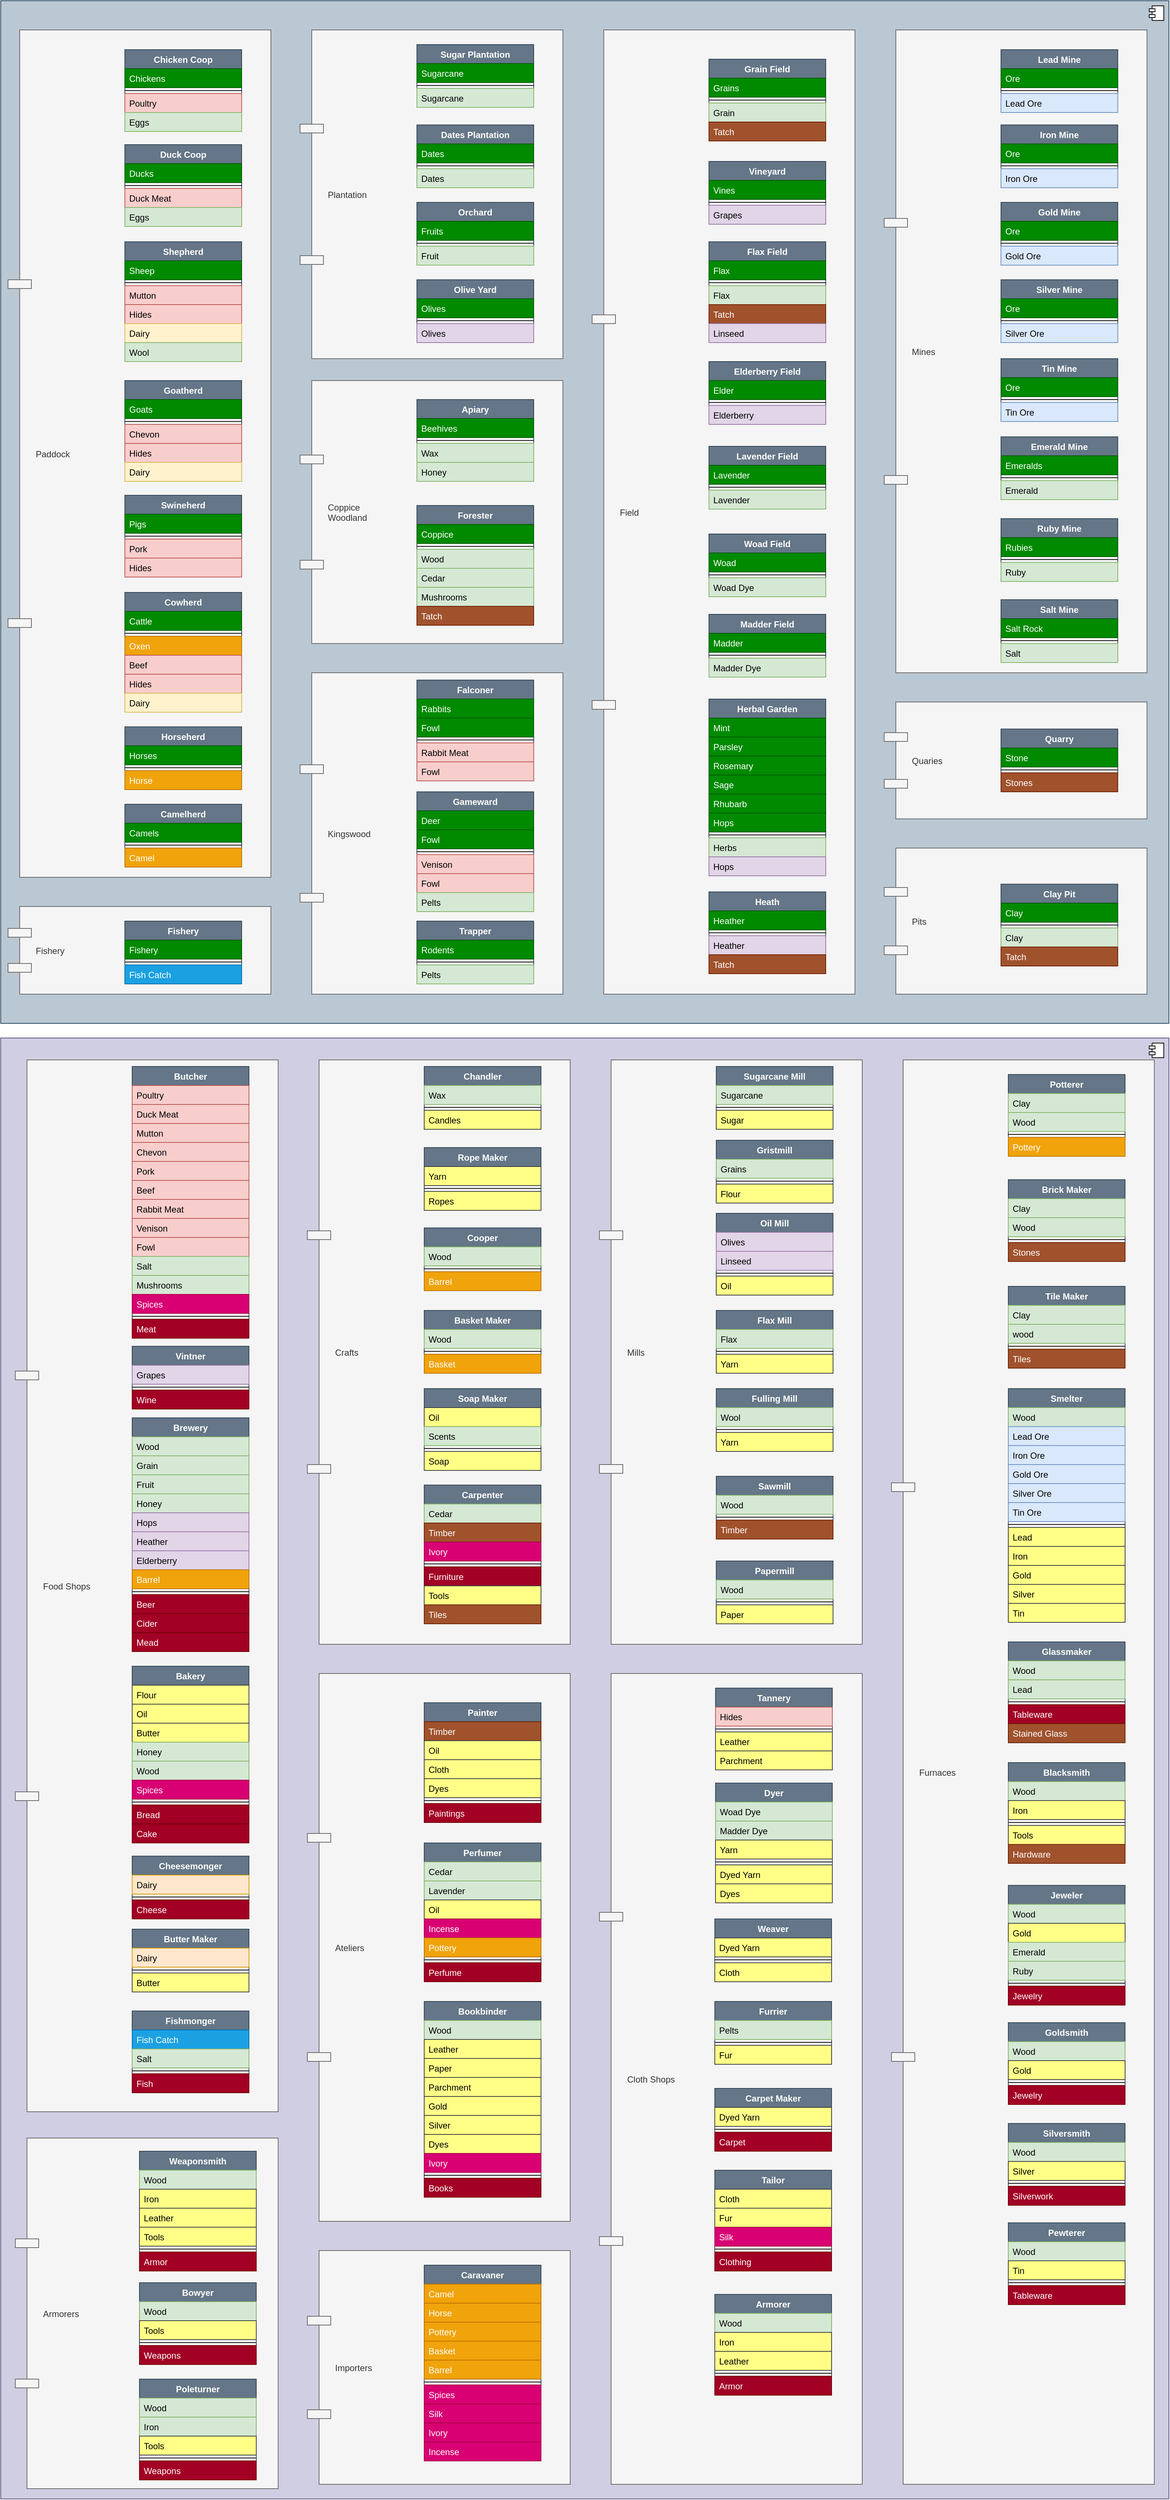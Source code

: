 <mxfile version="12.4.6" type="device"><diagram id="dzWPwWtE95hi_lTefOdA" name="Pagina-1"><mxGraphModel dx="716" dy="1410" grid="1" gridSize="10" guides="1" tooltips="1" connect="1" arrows="1" fold="1" page="1" pageScale="1" pageWidth="827" pageHeight="1169" math="0" shadow="0"><root><mxCell id="0"/><mxCell id="1" parent="0"/><mxCell id="nULz__K4WkcSiW72HmfG-473" value="" style="html=1;fillColor=#d0cee2;strokeColor=#56517e;" vertex="1" parent="1"><mxGeometry x="1680" y="1460" width="1600" height="2000" as="geometry"/></mxCell><mxCell id="nULz__K4WkcSiW72HmfG-474" value="" style="shape=component;jettyWidth=8;jettyHeight=4;" vertex="1" parent="nULz__K4WkcSiW72HmfG-473"><mxGeometry x="1" width="20" height="20" relative="1" as="geometry"><mxPoint x="-27" y="7" as="offset"/></mxGeometry></mxCell><mxCell id="nULz__K4WkcSiW72HmfG-118" value="Mills" style="shape=component;align=left;spacingLeft=36;fillColor=#f5f5f5;strokeColor=#666666;fontColor=#333333;" vertex="1" parent="nULz__K4WkcSiW72HmfG-473"><mxGeometry x="820" y="30" width="360" height="800" as="geometry"/></mxCell><mxCell id="nULz__K4WkcSiW72HmfG-119" value="Sugarcane Mill" style="swimlane;fontStyle=1;align=center;verticalAlign=top;childLayout=stackLayout;horizontal=1;startSize=26;horizontalStack=0;resizeParent=1;resizeParentMax=0;resizeLast=0;collapsible=1;marginBottom=0;fillColor=#647687;strokeColor=#314354;fontColor=#ffffff;" vertex="1" parent="nULz__K4WkcSiW72HmfG-473"><mxGeometry x="980" y="39" width="160" height="86" as="geometry"/></mxCell><mxCell id="nULz__K4WkcSiW72HmfG-120" value="Sugarcane" style="text;strokeColor=#82b366;fillColor=#d5e8d4;align=left;verticalAlign=top;spacingLeft=4;spacingRight=4;overflow=hidden;rotatable=0;points=[[0,0.5],[1,0.5]];portConstraint=eastwest;" vertex="1" parent="nULz__K4WkcSiW72HmfG-119"><mxGeometry y="26" width="160" height="26" as="geometry"/></mxCell><mxCell id="nULz__K4WkcSiW72HmfG-121" value="" style="line;strokeWidth=1;fillColor=none;align=left;verticalAlign=middle;spacingTop=-1;spacingLeft=3;spacingRight=3;rotatable=0;labelPosition=right;points=[];portConstraint=eastwest;" vertex="1" parent="nULz__K4WkcSiW72HmfG-119"><mxGeometry y="52" width="160" height="8" as="geometry"/></mxCell><mxCell id="nULz__K4WkcSiW72HmfG-122" value="Sugar" style="text;strokeColor=#36393d;fillColor=#ffff88;align=left;verticalAlign=top;spacingLeft=4;spacingRight=4;overflow=hidden;rotatable=0;points=[[0,0.5],[1,0.5]];portConstraint=eastwest;" vertex="1" parent="nULz__K4WkcSiW72HmfG-119"><mxGeometry y="60" width="160" height="26" as="geometry"/></mxCell><mxCell id="nULz__K4WkcSiW72HmfG-123" value="Gristmill" style="swimlane;fontStyle=1;align=center;verticalAlign=top;childLayout=stackLayout;horizontal=1;startSize=26;horizontalStack=0;resizeParent=1;resizeParentMax=0;resizeLast=0;collapsible=1;marginBottom=0;fillColor=#647687;strokeColor=#314354;fontColor=#ffffff;" vertex="1" parent="nULz__K4WkcSiW72HmfG-473"><mxGeometry x="980" y="140" width="160" height="86" as="geometry"/></mxCell><mxCell id="nULz__K4WkcSiW72HmfG-124" value="Grains" style="text;strokeColor=#82b366;fillColor=#d5e8d4;align=left;verticalAlign=top;spacingLeft=4;spacingRight=4;overflow=hidden;rotatable=0;points=[[0,0.5],[1,0.5]];portConstraint=eastwest;" vertex="1" parent="nULz__K4WkcSiW72HmfG-123"><mxGeometry y="26" width="160" height="26" as="geometry"/></mxCell><mxCell id="nULz__K4WkcSiW72HmfG-125" value="" style="line;strokeWidth=1;fillColor=none;align=left;verticalAlign=middle;spacingTop=-1;spacingLeft=3;spacingRight=3;rotatable=0;labelPosition=right;points=[];portConstraint=eastwest;" vertex="1" parent="nULz__K4WkcSiW72HmfG-123"><mxGeometry y="52" width="160" height="8" as="geometry"/></mxCell><mxCell id="nULz__K4WkcSiW72HmfG-126" value="Flour" style="text;strokeColor=#36393d;fillColor=#ffff88;align=left;verticalAlign=top;spacingLeft=4;spacingRight=4;overflow=hidden;rotatable=0;points=[[0,0.5],[1,0.5]];portConstraint=eastwest;" vertex="1" parent="nULz__K4WkcSiW72HmfG-123"><mxGeometry y="60" width="160" height="26" as="geometry"/></mxCell><mxCell id="nULz__K4WkcSiW72HmfG-127" value="Oil Mill" style="swimlane;fontStyle=1;align=center;verticalAlign=top;childLayout=stackLayout;horizontal=1;startSize=26;horizontalStack=0;resizeParent=1;resizeParentMax=0;resizeLast=0;collapsible=1;marginBottom=0;fillColor=#647687;strokeColor=#314354;fontColor=#ffffff;" vertex="1" parent="nULz__K4WkcSiW72HmfG-473"><mxGeometry x="980" y="240" width="160" height="112" as="geometry"/></mxCell><mxCell id="nULz__K4WkcSiW72HmfG-128" value="Olives" style="text;strokeColor=#9673a6;fillColor=#e1d5e7;align=left;verticalAlign=top;spacingLeft=4;spacingRight=4;overflow=hidden;rotatable=0;points=[[0,0.5],[1,0.5]];portConstraint=eastwest;" vertex="1" parent="nULz__K4WkcSiW72HmfG-127"><mxGeometry y="26" width="160" height="26" as="geometry"/></mxCell><mxCell id="nULz__K4WkcSiW72HmfG-143" value="Linseed" style="text;strokeColor=#9673a6;fillColor=#e1d5e7;align=left;verticalAlign=top;spacingLeft=4;spacingRight=4;overflow=hidden;rotatable=0;points=[[0,0.5],[1,0.5]];portConstraint=eastwest;" vertex="1" parent="nULz__K4WkcSiW72HmfG-127"><mxGeometry y="52" width="160" height="26" as="geometry"/></mxCell><mxCell id="nULz__K4WkcSiW72HmfG-129" value="" style="line;strokeWidth=1;fillColor=none;align=left;verticalAlign=middle;spacingTop=-1;spacingLeft=3;spacingRight=3;rotatable=0;labelPosition=right;points=[];portConstraint=eastwest;" vertex="1" parent="nULz__K4WkcSiW72HmfG-127"><mxGeometry y="78" width="160" height="8" as="geometry"/></mxCell><mxCell id="nULz__K4WkcSiW72HmfG-130" value="Oil" style="text;strokeColor=#36393d;fillColor=#ffff88;align=left;verticalAlign=top;spacingLeft=4;spacingRight=4;overflow=hidden;rotatable=0;points=[[0,0.5],[1,0.5]];portConstraint=eastwest;" vertex="1" parent="nULz__K4WkcSiW72HmfG-127"><mxGeometry y="86" width="160" height="26" as="geometry"/></mxCell><mxCell id="nULz__K4WkcSiW72HmfG-131" value="Flax Mill" style="swimlane;fontStyle=1;align=center;verticalAlign=top;childLayout=stackLayout;horizontal=1;startSize=26;horizontalStack=0;resizeParent=1;resizeParentMax=0;resizeLast=0;collapsible=1;marginBottom=0;fillColor=#647687;strokeColor=#314354;fontColor=#ffffff;" vertex="1" parent="nULz__K4WkcSiW72HmfG-473"><mxGeometry x="980" y="373" width="160" height="86" as="geometry"/></mxCell><mxCell id="nULz__K4WkcSiW72HmfG-135" value="Flax" style="text;strokeColor=#82b366;fillColor=#d5e8d4;align=left;verticalAlign=top;spacingLeft=4;spacingRight=4;overflow=hidden;rotatable=0;points=[[0,0.5],[1,0.5]];portConstraint=eastwest;" vertex="1" parent="nULz__K4WkcSiW72HmfG-131"><mxGeometry y="26" width="160" height="26" as="geometry"/></mxCell><mxCell id="nULz__K4WkcSiW72HmfG-133" value="" style="line;strokeWidth=1;fillColor=none;align=left;verticalAlign=middle;spacingTop=-1;spacingLeft=3;spacingRight=3;rotatable=0;labelPosition=right;points=[];portConstraint=eastwest;" vertex="1" parent="nULz__K4WkcSiW72HmfG-131"><mxGeometry y="52" width="160" height="8" as="geometry"/></mxCell><mxCell id="nULz__K4WkcSiW72HmfG-136" value="Yarn" style="text;strokeColor=#36393d;fillColor=#ffff88;align=left;verticalAlign=top;spacingLeft=4;spacingRight=4;overflow=hidden;rotatable=0;points=[[0,0.5],[1,0.5]];portConstraint=eastwest;" vertex="1" parent="nULz__K4WkcSiW72HmfG-131"><mxGeometry y="60" width="160" height="26" as="geometry"/></mxCell><mxCell id="nULz__K4WkcSiW72HmfG-137" value="Fulling Mill" style="swimlane;fontStyle=1;align=center;verticalAlign=top;childLayout=stackLayout;horizontal=1;startSize=26;horizontalStack=0;resizeParent=1;resizeParentMax=0;resizeLast=0;collapsible=1;marginBottom=0;fillColor=#647687;strokeColor=#314354;fontColor=#ffffff;" vertex="1" parent="nULz__K4WkcSiW72HmfG-473"><mxGeometry x="980" y="480" width="160" height="86" as="geometry"/></mxCell><mxCell id="nULz__K4WkcSiW72HmfG-139" value="Wool" style="text;strokeColor=#82b366;fillColor=#d5e8d4;align=left;verticalAlign=top;spacingLeft=4;spacingRight=4;overflow=hidden;rotatable=0;points=[[0,0.5],[1,0.5]];portConstraint=eastwest;" vertex="1" parent="nULz__K4WkcSiW72HmfG-137"><mxGeometry y="26" width="160" height="26" as="geometry"/></mxCell><mxCell id="nULz__K4WkcSiW72HmfG-140" value="" style="line;strokeWidth=1;fillColor=none;align=left;verticalAlign=middle;spacingTop=-1;spacingLeft=3;spacingRight=3;rotatable=0;labelPosition=right;points=[];portConstraint=eastwest;" vertex="1" parent="nULz__K4WkcSiW72HmfG-137"><mxGeometry y="52" width="160" height="8" as="geometry"/></mxCell><mxCell id="nULz__K4WkcSiW72HmfG-142" value="Yarn" style="text;strokeColor=#36393d;fillColor=#ffff88;align=left;verticalAlign=top;spacingLeft=4;spacingRight=4;overflow=hidden;rotatable=0;points=[[0,0.5],[1,0.5]];portConstraint=eastwest;" vertex="1" parent="nULz__K4WkcSiW72HmfG-137"><mxGeometry y="60" width="160" height="26" as="geometry"/></mxCell><mxCell id="nULz__K4WkcSiW72HmfG-147" value="Food Shops" style="shape=component;align=left;spacingLeft=36;fillColor=#f5f5f5;strokeColor=#666666;fontColor=#333333;" vertex="1" parent="nULz__K4WkcSiW72HmfG-473"><mxGeometry x="20" y="30" width="360" height="1440" as="geometry"/></mxCell><mxCell id="nULz__K4WkcSiW72HmfG-166" value="Sawmill" style="swimlane;fontStyle=1;align=center;verticalAlign=top;childLayout=stackLayout;horizontal=1;startSize=26;horizontalStack=0;resizeParent=1;resizeParentMax=0;resizeLast=0;collapsible=1;marginBottom=0;fillColor=#647687;strokeColor=#314354;fontColor=#ffffff;" vertex="1" parent="nULz__K4WkcSiW72HmfG-473"><mxGeometry x="980" y="600" width="160" height="86" as="geometry"/></mxCell><mxCell id="nULz__K4WkcSiW72HmfG-167" value="Wood" style="text;strokeColor=#82b366;fillColor=#d5e8d4;align=left;verticalAlign=top;spacingLeft=4;spacingRight=4;overflow=hidden;rotatable=0;points=[[0,0.5],[1,0.5]];portConstraint=eastwest;" vertex="1" parent="nULz__K4WkcSiW72HmfG-166"><mxGeometry y="26" width="160" height="26" as="geometry"/></mxCell><mxCell id="nULz__K4WkcSiW72HmfG-168" value="" style="line;strokeWidth=1;fillColor=none;align=left;verticalAlign=middle;spacingTop=-1;spacingLeft=3;spacingRight=3;rotatable=0;labelPosition=right;points=[];portConstraint=eastwest;" vertex="1" parent="nULz__K4WkcSiW72HmfG-166"><mxGeometry y="52" width="160" height="8" as="geometry"/></mxCell><mxCell id="nULz__K4WkcSiW72HmfG-169" value="Timber" style="text;strokeColor=#6D1F00;fillColor=#a0522d;align=left;verticalAlign=top;spacingLeft=4;spacingRight=4;overflow=hidden;rotatable=0;points=[[0,0.5],[1,0.5]];portConstraint=eastwest;fontColor=#ffffff;" vertex="1" parent="nULz__K4WkcSiW72HmfG-166"><mxGeometry y="60" width="160" height="26" as="geometry"/></mxCell><mxCell id="nULz__K4WkcSiW72HmfG-170" value="Vintner" style="swimlane;fontStyle=1;align=center;verticalAlign=top;childLayout=stackLayout;horizontal=1;startSize=26;horizontalStack=0;resizeParent=1;resizeParentMax=0;resizeLast=0;collapsible=1;marginBottom=0;fillColor=#647687;strokeColor=#314354;fontColor=#ffffff;" vertex="1" parent="nULz__K4WkcSiW72HmfG-473"><mxGeometry x="180" y="422" width="160" height="86" as="geometry"/></mxCell><mxCell id="nULz__K4WkcSiW72HmfG-171" value="Grapes" style="text;strokeColor=#9673a6;fillColor=#e1d5e7;align=left;verticalAlign=top;spacingLeft=4;spacingRight=4;overflow=hidden;rotatable=0;points=[[0,0.5],[1,0.5]];portConstraint=eastwest;" vertex="1" parent="nULz__K4WkcSiW72HmfG-170"><mxGeometry y="26" width="160" height="26" as="geometry"/></mxCell><mxCell id="nULz__K4WkcSiW72HmfG-172" value="" style="line;strokeWidth=1;fillColor=none;align=left;verticalAlign=middle;spacingTop=-1;spacingLeft=3;spacingRight=3;rotatable=0;labelPosition=right;points=[];portConstraint=eastwest;" vertex="1" parent="nULz__K4WkcSiW72HmfG-170"><mxGeometry y="52" width="160" height="8" as="geometry"/></mxCell><mxCell id="nULz__K4WkcSiW72HmfG-173" value="Wine" style="text;strokeColor=#6F0000;fillColor=#a20025;align=left;verticalAlign=top;spacingLeft=4;spacingRight=4;overflow=hidden;rotatable=0;points=[[0,0.5],[1,0.5]];portConstraint=eastwest;fontColor=#ffffff;" vertex="1" parent="nULz__K4WkcSiW72HmfG-170"><mxGeometry y="60" width="160" height="26" as="geometry"/></mxCell><mxCell id="nULz__K4WkcSiW72HmfG-232" value="Crafts" style="shape=component;align=left;spacingLeft=36;fillColor=#f5f5f5;strokeColor=#666666;fontColor=#333333;" vertex="1" parent="nULz__K4WkcSiW72HmfG-473"><mxGeometry x="420" y="30" width="360" height="800" as="geometry"/></mxCell><mxCell id="nULz__K4WkcSiW72HmfG-174" value="Soap Maker" style="swimlane;fontStyle=1;align=center;verticalAlign=top;childLayout=stackLayout;horizontal=1;startSize=26;horizontalStack=0;resizeParent=1;resizeParentMax=0;resizeLast=0;collapsible=1;marginBottom=0;fillColor=#647687;strokeColor=#314354;fontColor=#ffffff;" vertex="1" parent="nULz__K4WkcSiW72HmfG-473"><mxGeometry x="580" y="480" width="160" height="112" as="geometry"/></mxCell><mxCell id="nULz__K4WkcSiW72HmfG-175" value="Oil" style="text;strokeColor=#36393d;fillColor=#ffff88;align=left;verticalAlign=top;spacingLeft=4;spacingRight=4;overflow=hidden;rotatable=0;points=[[0,0.5],[1,0.5]];portConstraint=eastwest;" vertex="1" parent="nULz__K4WkcSiW72HmfG-174"><mxGeometry y="26" width="160" height="26" as="geometry"/></mxCell><mxCell id="nULz__K4WkcSiW72HmfG-178" value="Scents" style="text;strokeColor=#82b366;fillColor=#d5e8d4;align=left;verticalAlign=top;spacingLeft=4;spacingRight=4;overflow=hidden;rotatable=0;points=[[0,0.5],[1,0.5]];portConstraint=eastwest;" vertex="1" parent="nULz__K4WkcSiW72HmfG-174"><mxGeometry y="52" width="160" height="26" as="geometry"/></mxCell><mxCell id="nULz__K4WkcSiW72HmfG-176" value="" style="line;strokeWidth=1;fillColor=none;align=left;verticalAlign=middle;spacingTop=-1;spacingLeft=3;spacingRight=3;rotatable=0;labelPosition=right;points=[];portConstraint=eastwest;" vertex="1" parent="nULz__K4WkcSiW72HmfG-174"><mxGeometry y="78" width="160" height="8" as="geometry"/></mxCell><mxCell id="nULz__K4WkcSiW72HmfG-177" value="Soap" style="text;strokeColor=#36393d;fillColor=#ffff88;align=left;verticalAlign=top;spacingLeft=4;spacingRight=4;overflow=hidden;rotatable=0;points=[[0,0.5],[1,0.5]];portConstraint=eastwest;" vertex="1" parent="nULz__K4WkcSiW72HmfG-174"><mxGeometry y="86" width="160" height="26" as="geometry"/></mxCell><mxCell id="nULz__K4WkcSiW72HmfG-193" value="Rope Maker" style="swimlane;fontStyle=1;align=center;verticalAlign=top;childLayout=stackLayout;horizontal=1;startSize=26;horizontalStack=0;resizeParent=1;resizeParentMax=0;resizeLast=0;collapsible=1;marginBottom=0;fillColor=#647687;strokeColor=#314354;fontColor=#ffffff;" vertex="1" parent="nULz__K4WkcSiW72HmfG-473"><mxGeometry x="580" y="150" width="160" height="86" as="geometry"/></mxCell><mxCell id="nULz__K4WkcSiW72HmfG-194" value="Yarn" style="text;strokeColor=#36393d;fillColor=#ffff88;align=left;verticalAlign=top;spacingLeft=4;spacingRight=4;overflow=hidden;rotatable=0;points=[[0,0.5],[1,0.5]];portConstraint=eastwest;" vertex="1" parent="nULz__K4WkcSiW72HmfG-193"><mxGeometry y="26" width="160" height="26" as="geometry"/></mxCell><mxCell id="nULz__K4WkcSiW72HmfG-196" value="" style="line;strokeWidth=1;fillColor=none;align=left;verticalAlign=middle;spacingTop=-1;spacingLeft=3;spacingRight=3;rotatable=0;labelPosition=right;points=[];portConstraint=eastwest;" vertex="1" parent="nULz__K4WkcSiW72HmfG-193"><mxGeometry y="52" width="160" height="8" as="geometry"/></mxCell><mxCell id="nULz__K4WkcSiW72HmfG-197" value="Ropes" style="text;strokeColor=#36393d;fillColor=#ffff88;align=left;verticalAlign=top;spacingLeft=4;spacingRight=4;overflow=hidden;rotatable=0;points=[[0,0.5],[1,0.5]];portConstraint=eastwest;" vertex="1" parent="nULz__K4WkcSiW72HmfG-193"><mxGeometry y="60" width="160" height="26" as="geometry"/></mxCell><mxCell id="nULz__K4WkcSiW72HmfG-204" value="Basket Maker" style="swimlane;fontStyle=1;align=center;verticalAlign=top;childLayout=stackLayout;horizontal=1;startSize=26;horizontalStack=0;resizeParent=1;resizeParentMax=0;resizeLast=0;collapsible=1;marginBottom=0;fillColor=#647687;strokeColor=#314354;fontColor=#ffffff;" vertex="1" parent="nULz__K4WkcSiW72HmfG-473"><mxGeometry x="580" y="373" width="160" height="86" as="geometry"/></mxCell><mxCell id="nULz__K4WkcSiW72HmfG-205" value="Wood" style="text;strokeColor=#82b366;fillColor=#d5e8d4;align=left;verticalAlign=top;spacingLeft=4;spacingRight=4;overflow=hidden;rotatable=0;points=[[0,0.5],[1,0.5]];portConstraint=eastwest;" vertex="1" parent="nULz__K4WkcSiW72HmfG-204"><mxGeometry y="26" width="160" height="26" as="geometry"/></mxCell><mxCell id="nULz__K4WkcSiW72HmfG-206" value="" style="line;strokeWidth=1;fillColor=none;align=left;verticalAlign=middle;spacingTop=-1;spacingLeft=3;spacingRight=3;rotatable=0;labelPosition=right;points=[];portConstraint=eastwest;" vertex="1" parent="nULz__K4WkcSiW72HmfG-204"><mxGeometry y="52" width="160" height="8" as="geometry"/></mxCell><mxCell id="nULz__K4WkcSiW72HmfG-207" value="Basket" style="text;strokeColor=#BD7000;fillColor=#f0a30a;align=left;verticalAlign=top;spacingLeft=4;spacingRight=4;overflow=hidden;rotatable=0;points=[[0,0.5],[1,0.5]];portConstraint=eastwest;fontColor=#ffffff;" vertex="1" parent="nULz__K4WkcSiW72HmfG-204"><mxGeometry y="60" width="160" height="26" as="geometry"/></mxCell><mxCell id="nULz__K4WkcSiW72HmfG-210" value="Chandler" style="swimlane;fontStyle=1;align=center;verticalAlign=top;childLayout=stackLayout;horizontal=1;startSize=26;horizontalStack=0;resizeParent=1;resizeParentMax=0;resizeLast=0;collapsible=1;marginBottom=0;fillColor=#647687;strokeColor=#314354;fontColor=#ffffff;" vertex="1" parent="nULz__K4WkcSiW72HmfG-473"><mxGeometry x="580" y="39" width="160" height="86" as="geometry"/></mxCell><mxCell id="nULz__K4WkcSiW72HmfG-212" value="Wax" style="text;strokeColor=#82b366;fillColor=#d5e8d4;align=left;verticalAlign=top;spacingLeft=4;spacingRight=4;overflow=hidden;rotatable=0;points=[[0,0.5],[1,0.5]];portConstraint=eastwest;" vertex="1" parent="nULz__K4WkcSiW72HmfG-210"><mxGeometry y="26" width="160" height="26" as="geometry"/></mxCell><mxCell id="nULz__K4WkcSiW72HmfG-213" value="" style="line;strokeWidth=1;fillColor=none;align=left;verticalAlign=middle;spacingTop=-1;spacingLeft=3;spacingRight=3;rotatable=0;labelPosition=right;points=[];portConstraint=eastwest;" vertex="1" parent="nULz__K4WkcSiW72HmfG-210"><mxGeometry y="52" width="160" height="8" as="geometry"/></mxCell><mxCell id="nULz__K4WkcSiW72HmfG-214" value="Candles" style="text;strokeColor=#36393d;fillColor=#ffff88;align=left;verticalAlign=top;spacingLeft=4;spacingRight=4;overflow=hidden;rotatable=0;points=[[0,0.5],[1,0.5]];portConstraint=eastwest;" vertex="1" parent="nULz__K4WkcSiW72HmfG-210"><mxGeometry y="60" width="160" height="26" as="geometry"/></mxCell><mxCell id="nULz__K4WkcSiW72HmfG-224" value="Cooper" style="swimlane;fontStyle=1;align=center;verticalAlign=top;childLayout=stackLayout;horizontal=1;startSize=26;horizontalStack=0;resizeParent=1;resizeParentMax=0;resizeLast=0;collapsible=1;marginBottom=0;fillColor=#647687;strokeColor=#314354;fontColor=#ffffff;" vertex="1" parent="nULz__K4WkcSiW72HmfG-473"><mxGeometry x="580" y="260" width="160" height="86" as="geometry"/></mxCell><mxCell id="nULz__K4WkcSiW72HmfG-225" value="Wood" style="text;strokeColor=#82b366;fillColor=#d5e8d4;align=left;verticalAlign=top;spacingLeft=4;spacingRight=4;overflow=hidden;rotatable=0;points=[[0,0.5],[1,0.5]];portConstraint=eastwest;" vertex="1" parent="nULz__K4WkcSiW72HmfG-224"><mxGeometry y="26" width="160" height="26" as="geometry"/></mxCell><mxCell id="nULz__K4WkcSiW72HmfG-226" value="" style="line;strokeWidth=1;fillColor=none;align=left;verticalAlign=middle;spacingTop=-1;spacingLeft=3;spacingRight=3;rotatable=0;labelPosition=right;points=[];portConstraint=eastwest;" vertex="1" parent="nULz__K4WkcSiW72HmfG-224"><mxGeometry y="52" width="160" height="8" as="geometry"/></mxCell><mxCell id="nULz__K4WkcSiW72HmfG-227" value="Barrel" style="text;strokeColor=#BD7000;fillColor=#f0a30a;align=left;verticalAlign=top;spacingLeft=4;spacingRight=4;overflow=hidden;rotatable=0;points=[[0,0.5],[1,0.5]];portConstraint=eastwest;fontColor=#ffffff;" vertex="1" parent="nULz__K4WkcSiW72HmfG-224"><mxGeometry y="60" width="160" height="26" as="geometry"/></mxCell><mxCell id="nULz__K4WkcSiW72HmfG-233" value="Cloth Shops" style="shape=component;align=left;spacingLeft=36;fillColor=#f5f5f5;strokeColor=#666666;fontColor=#333333;" vertex="1" parent="nULz__K4WkcSiW72HmfG-473"><mxGeometry x="820" y="870" width="360" height="1110" as="geometry"/></mxCell><mxCell id="nULz__K4WkcSiW72HmfG-184" value="Dyer" style="swimlane;fontStyle=1;align=center;verticalAlign=top;childLayout=stackLayout;horizontal=1;startSize=26;horizontalStack=0;resizeParent=1;resizeParentMax=0;resizeLast=0;collapsible=1;marginBottom=0;fillColor=#647687;strokeColor=#314354;fontColor=#ffffff;" vertex="1" parent="nULz__K4WkcSiW72HmfG-473"><mxGeometry x="979" y="1020" width="160" height="164" as="geometry"/></mxCell><mxCell id="nULz__K4WkcSiW72HmfG-185" value="Woad Dye" style="text;strokeColor=#82b366;fillColor=#d5e8d4;align=left;verticalAlign=top;spacingLeft=4;spacingRight=4;overflow=hidden;rotatable=0;points=[[0,0.5],[1,0.5]];portConstraint=eastwest;" vertex="1" parent="nULz__K4WkcSiW72HmfG-184"><mxGeometry y="26" width="160" height="26" as="geometry"/></mxCell><mxCell id="nULz__K4WkcSiW72HmfG-186" value="Madder Dye" style="text;strokeColor=#82b366;fillColor=#d5e8d4;align=left;verticalAlign=top;spacingLeft=4;spacingRight=4;overflow=hidden;rotatable=0;points=[[0,0.5],[1,0.5]];portConstraint=eastwest;" vertex="1" parent="nULz__K4WkcSiW72HmfG-184"><mxGeometry y="52" width="160" height="26" as="geometry"/></mxCell><mxCell id="nULz__K4WkcSiW72HmfG-203" value="Yarn" style="text;strokeColor=#36393d;fillColor=#ffff88;align=left;verticalAlign=top;spacingLeft=4;spacingRight=4;overflow=hidden;rotatable=0;points=[[0,0.5],[1,0.5]];portConstraint=eastwest;" vertex="1" parent="nULz__K4WkcSiW72HmfG-184"><mxGeometry y="78" width="160" height="26" as="geometry"/></mxCell><mxCell id="nULz__K4WkcSiW72HmfG-187" value="" style="line;strokeWidth=1;fillColor=none;align=left;verticalAlign=middle;spacingTop=-1;spacingLeft=3;spacingRight=3;rotatable=0;labelPosition=right;points=[];portConstraint=eastwest;" vertex="1" parent="nULz__K4WkcSiW72HmfG-184"><mxGeometry y="104" width="160" height="8" as="geometry"/></mxCell><mxCell id="nULz__K4WkcSiW72HmfG-188" value="Dyed Yarn" style="text;strokeColor=#36393d;fillColor=#ffff88;align=left;verticalAlign=top;spacingLeft=4;spacingRight=4;overflow=hidden;rotatable=0;points=[[0,0.5],[1,0.5]];portConstraint=eastwest;" vertex="1" parent="nULz__K4WkcSiW72HmfG-184"><mxGeometry y="112" width="160" height="26" as="geometry"/></mxCell><mxCell id="nULz__K4WkcSiW72HmfG-439" value="Dyes" style="text;strokeColor=#36393d;fillColor=#ffff88;align=left;verticalAlign=top;spacingLeft=4;spacingRight=4;overflow=hidden;rotatable=0;points=[[0,0.5],[1,0.5]];portConstraint=eastwest;" vertex="1" parent="nULz__K4WkcSiW72HmfG-184"><mxGeometry y="138" width="160" height="26" as="geometry"/></mxCell><mxCell id="nULz__K4WkcSiW72HmfG-199" value="Weaver" style="swimlane;fontStyle=1;align=center;verticalAlign=top;childLayout=stackLayout;horizontal=1;startSize=26;horizontalStack=0;resizeParent=1;resizeParentMax=0;resizeLast=0;collapsible=1;marginBottom=0;fillColor=#647687;strokeColor=#314354;fontColor=#ffffff;" vertex="1" parent="nULz__K4WkcSiW72HmfG-473"><mxGeometry x="978" y="1206" width="160" height="86" as="geometry"/></mxCell><mxCell id="nULz__K4WkcSiW72HmfG-200" value="Dyed Yarn" style="text;strokeColor=#36393d;fillColor=#ffff88;align=left;verticalAlign=top;spacingLeft=4;spacingRight=4;overflow=hidden;rotatable=0;points=[[0,0.5],[1,0.5]];portConstraint=eastwest;" vertex="1" parent="nULz__K4WkcSiW72HmfG-199"><mxGeometry y="26" width="160" height="26" as="geometry"/></mxCell><mxCell id="nULz__K4WkcSiW72HmfG-201" value="" style="line;strokeWidth=1;fillColor=none;align=left;verticalAlign=middle;spacingTop=-1;spacingLeft=3;spacingRight=3;rotatable=0;labelPosition=right;points=[];portConstraint=eastwest;" vertex="1" parent="nULz__K4WkcSiW72HmfG-199"><mxGeometry y="52" width="160" height="8" as="geometry"/></mxCell><mxCell id="nULz__K4WkcSiW72HmfG-202" value="Cloth" style="text;strokeColor=#36393d;fillColor=#ffff88;align=left;verticalAlign=top;spacingLeft=4;spacingRight=4;overflow=hidden;rotatable=0;points=[[0,0.5],[1,0.5]];portConstraint=eastwest;" vertex="1" parent="nULz__K4WkcSiW72HmfG-199"><mxGeometry y="60" width="160" height="26" as="geometry"/></mxCell><mxCell id="nULz__K4WkcSiW72HmfG-234" value="Tailor" style="swimlane;fontStyle=1;align=center;verticalAlign=top;childLayout=stackLayout;horizontal=1;startSize=26;horizontalStack=0;resizeParent=1;resizeParentMax=0;resizeLast=0;collapsible=1;marginBottom=0;fillColor=#647687;strokeColor=#314354;fontColor=#ffffff;" vertex="1" parent="nULz__K4WkcSiW72HmfG-473"><mxGeometry x="978" y="1550" width="160" height="138" as="geometry"/></mxCell><mxCell id="nULz__K4WkcSiW72HmfG-235" value="Cloth" style="text;strokeColor=#36393d;fillColor=#ffff88;align=left;verticalAlign=top;spacingLeft=4;spacingRight=4;overflow=hidden;rotatable=0;points=[[0,0.5],[1,0.5]];portConstraint=eastwest;" vertex="1" parent="nULz__K4WkcSiW72HmfG-234"><mxGeometry y="26" width="160" height="26" as="geometry"/></mxCell><mxCell id="nULz__K4WkcSiW72HmfG-410" value="Fur" style="text;strokeColor=#36393d;fillColor=#ffff88;align=left;verticalAlign=top;spacingLeft=4;spacingRight=4;overflow=hidden;rotatable=0;points=[[0,0.5],[1,0.5]];portConstraint=eastwest;" vertex="1" parent="nULz__K4WkcSiW72HmfG-234"><mxGeometry y="52" width="160" height="26" as="geometry"/></mxCell><mxCell id="nULz__K4WkcSiW72HmfG-409" value="Silk" style="text;strokeColor=#A50040;fillColor=#d80073;align=left;verticalAlign=top;spacingLeft=4;spacingRight=4;overflow=hidden;rotatable=0;points=[[0,0.5],[1,0.5]];portConstraint=eastwest;fontColor=#ffffff;" vertex="1" parent="nULz__K4WkcSiW72HmfG-234"><mxGeometry y="78" width="160" height="26" as="geometry"/></mxCell><mxCell id="nULz__K4WkcSiW72HmfG-236" value="" style="line;strokeWidth=1;fillColor=none;align=left;verticalAlign=middle;spacingTop=-1;spacingLeft=3;spacingRight=3;rotatable=0;labelPosition=right;points=[];portConstraint=eastwest;" vertex="1" parent="nULz__K4WkcSiW72HmfG-234"><mxGeometry y="104" width="160" height="8" as="geometry"/></mxCell><mxCell id="nULz__K4WkcSiW72HmfG-237" value="Clothing" style="text;strokeColor=#6F0000;fillColor=#a20025;align=left;verticalAlign=top;spacingLeft=4;spacingRight=4;overflow=hidden;rotatable=0;points=[[0,0.5],[1,0.5]];portConstraint=eastwest;fontColor=#ffffff;" vertex="1" parent="nULz__K4WkcSiW72HmfG-234"><mxGeometry y="112" width="160" height="26" as="geometry"/></mxCell><mxCell id="nULz__K4WkcSiW72HmfG-272" value="Furnaces" style="shape=component;align=left;spacingLeft=36;fillColor=#f5f5f5;strokeColor=#666666;fontColor=#333333;" vertex="1" parent="nULz__K4WkcSiW72HmfG-473"><mxGeometry x="1220" y="30" width="360" height="1950" as="geometry"/></mxCell><mxCell id="nULz__K4WkcSiW72HmfG-273" value="Potterer" style="swimlane;fontStyle=1;align=center;verticalAlign=top;childLayout=stackLayout;horizontal=1;startSize=26;horizontalStack=0;resizeParent=1;resizeParentMax=0;resizeLast=0;collapsible=1;marginBottom=0;fillColor=#647687;strokeColor=#314354;fontColor=#ffffff;" vertex="1" parent="nULz__K4WkcSiW72HmfG-473"><mxGeometry x="1380" y="50" width="160" height="112" as="geometry"/></mxCell><mxCell id="nULz__K4WkcSiW72HmfG-274" value="Clay" style="text;strokeColor=#82b366;fillColor=#d5e8d4;align=left;verticalAlign=top;spacingLeft=4;spacingRight=4;overflow=hidden;rotatable=0;points=[[0,0.5],[1,0.5]];portConstraint=eastwest;" vertex="1" parent="nULz__K4WkcSiW72HmfG-273"><mxGeometry y="26" width="160" height="26" as="geometry"/></mxCell><mxCell id="nULz__K4WkcSiW72HmfG-277" value="Wood" style="text;strokeColor=#82b366;fillColor=#d5e8d4;align=left;verticalAlign=top;spacingLeft=4;spacingRight=4;overflow=hidden;rotatable=0;points=[[0,0.5],[1,0.5]];portConstraint=eastwest;" vertex="1" parent="nULz__K4WkcSiW72HmfG-273"><mxGeometry y="52" width="160" height="26" as="geometry"/></mxCell><mxCell id="nULz__K4WkcSiW72HmfG-275" value="" style="line;strokeWidth=1;fillColor=none;align=left;verticalAlign=middle;spacingTop=-1;spacingLeft=3;spacingRight=3;rotatable=0;labelPosition=right;points=[];portConstraint=eastwest;" vertex="1" parent="nULz__K4WkcSiW72HmfG-273"><mxGeometry y="78" width="160" height="8" as="geometry"/></mxCell><mxCell id="nULz__K4WkcSiW72HmfG-276" value="Pottery" style="text;strokeColor=#BD7000;fillColor=#f0a30a;align=left;verticalAlign=top;spacingLeft=4;spacingRight=4;overflow=hidden;rotatable=0;points=[[0,0.5],[1,0.5]];portConstraint=eastwest;fontColor=#ffffff;" vertex="1" parent="nULz__K4WkcSiW72HmfG-273"><mxGeometry y="86" width="160" height="26" as="geometry"/></mxCell><mxCell id="nULz__K4WkcSiW72HmfG-264" value="Brick Maker" style="swimlane;fontStyle=1;align=center;verticalAlign=top;childLayout=stackLayout;horizontal=1;startSize=26;horizontalStack=0;resizeParent=1;resizeParentMax=0;resizeLast=0;collapsible=1;marginBottom=0;fillColor=#647687;strokeColor=#314354;fontColor=#ffffff;" vertex="1" parent="nULz__K4WkcSiW72HmfG-473"><mxGeometry x="1380" y="194" width="160" height="112" as="geometry"/></mxCell><mxCell id="nULz__K4WkcSiW72HmfG-265" value="Clay" style="text;strokeColor=#82b366;fillColor=#d5e8d4;align=left;verticalAlign=top;spacingLeft=4;spacingRight=4;overflow=hidden;rotatable=0;points=[[0,0.5],[1,0.5]];portConstraint=eastwest;" vertex="1" parent="nULz__K4WkcSiW72HmfG-264"><mxGeometry y="26" width="160" height="26" as="geometry"/></mxCell><mxCell id="nULz__K4WkcSiW72HmfG-278" value="Wood" style="text;strokeColor=#82b366;fillColor=#d5e8d4;align=left;verticalAlign=top;spacingLeft=4;spacingRight=4;overflow=hidden;rotatable=0;points=[[0,0.5],[1,0.5]];portConstraint=eastwest;" vertex="1" parent="nULz__K4WkcSiW72HmfG-264"><mxGeometry y="52" width="160" height="26" as="geometry"/></mxCell><mxCell id="nULz__K4WkcSiW72HmfG-266" value="" style="line;strokeWidth=1;fillColor=none;align=left;verticalAlign=middle;spacingTop=-1;spacingLeft=3;spacingRight=3;rotatable=0;labelPosition=right;points=[];portConstraint=eastwest;" vertex="1" parent="nULz__K4WkcSiW72HmfG-264"><mxGeometry y="78" width="160" height="8" as="geometry"/></mxCell><mxCell id="nULz__K4WkcSiW72HmfG-267" value="Stones" style="text;strokeColor=#6D1F00;fillColor=#a0522d;align=left;verticalAlign=top;spacingLeft=4;spacingRight=4;overflow=hidden;rotatable=0;points=[[0,0.5],[1,0.5]];portConstraint=eastwest;fontColor=#ffffff;" vertex="1" parent="nULz__K4WkcSiW72HmfG-264"><mxGeometry y="86" width="160" height="26" as="geometry"/></mxCell><mxCell id="nULz__K4WkcSiW72HmfG-268" value="Tile Maker" style="swimlane;fontStyle=1;align=center;verticalAlign=top;childLayout=stackLayout;horizontal=1;startSize=26;horizontalStack=0;resizeParent=1;resizeParentMax=0;resizeLast=0;collapsible=1;marginBottom=0;fillColor=#647687;strokeColor=#314354;fontColor=#ffffff;" vertex="1" parent="nULz__K4WkcSiW72HmfG-473"><mxGeometry x="1380" y="340" width="160" height="112" as="geometry"/></mxCell><mxCell id="nULz__K4WkcSiW72HmfG-269" value="Clay" style="text;strokeColor=#82b366;fillColor=#d5e8d4;align=left;verticalAlign=top;spacingLeft=4;spacingRight=4;overflow=hidden;rotatable=0;points=[[0,0.5],[1,0.5]];portConstraint=eastwest;" vertex="1" parent="nULz__K4WkcSiW72HmfG-268"><mxGeometry y="26" width="160" height="26" as="geometry"/></mxCell><mxCell id="nULz__K4WkcSiW72HmfG-279" value="wood" style="text;strokeColor=#82b366;fillColor=#d5e8d4;align=left;verticalAlign=top;spacingLeft=4;spacingRight=4;overflow=hidden;rotatable=0;points=[[0,0.5],[1,0.5]];portConstraint=eastwest;" vertex="1" parent="nULz__K4WkcSiW72HmfG-268"><mxGeometry y="52" width="160" height="26" as="geometry"/></mxCell><mxCell id="nULz__K4WkcSiW72HmfG-270" value="" style="line;strokeWidth=1;fillColor=none;align=left;verticalAlign=middle;spacingTop=-1;spacingLeft=3;spacingRight=3;rotatable=0;labelPosition=right;points=[];portConstraint=eastwest;" vertex="1" parent="nULz__K4WkcSiW72HmfG-268"><mxGeometry y="78" width="160" height="8" as="geometry"/></mxCell><mxCell id="nULz__K4WkcSiW72HmfG-271" value="Tiles" style="text;strokeColor=#6D1F00;fillColor=#a0522d;align=left;verticalAlign=top;spacingLeft=4;spacingRight=4;overflow=hidden;rotatable=0;points=[[0,0.5],[1,0.5]];portConstraint=eastwest;fontColor=#ffffff;" vertex="1" parent="nULz__K4WkcSiW72HmfG-268"><mxGeometry y="86" width="160" height="26" as="geometry"/></mxCell><mxCell id="nULz__K4WkcSiW72HmfG-291" value="Smelter" style="swimlane;fontStyle=1;align=center;verticalAlign=top;childLayout=stackLayout;horizontal=1;startSize=26;horizontalStack=0;resizeParent=1;resizeParentMax=0;resizeLast=0;collapsible=1;marginBottom=0;fillColor=#647687;strokeColor=#314354;fontColor=#ffffff;" vertex="1" parent="nULz__K4WkcSiW72HmfG-473"><mxGeometry x="1380" y="480" width="160" height="320" as="geometry"/></mxCell><mxCell id="nULz__K4WkcSiW72HmfG-292" value="Wood" style="text;strokeColor=#82b366;fillColor=#d5e8d4;align=left;verticalAlign=top;spacingLeft=4;spacingRight=4;overflow=hidden;rotatable=0;points=[[0,0.5],[1,0.5]];portConstraint=eastwest;" vertex="1" parent="nULz__K4WkcSiW72HmfG-291"><mxGeometry y="26" width="160" height="26" as="geometry"/></mxCell><mxCell id="nULz__K4WkcSiW72HmfG-293" value="Lead Ore" style="text;strokeColor=#6c8ebf;fillColor=#dae8fc;align=left;verticalAlign=top;spacingLeft=4;spacingRight=4;overflow=hidden;rotatable=0;points=[[0,0.5],[1,0.5]];portConstraint=eastwest;" vertex="1" parent="nULz__K4WkcSiW72HmfG-291"><mxGeometry y="52" width="160" height="26" as="geometry"/></mxCell><mxCell id="nULz__K4WkcSiW72HmfG-331" value="Iron Ore" style="text;strokeColor=#6c8ebf;fillColor=#dae8fc;align=left;verticalAlign=top;spacingLeft=4;spacingRight=4;overflow=hidden;rotatable=0;points=[[0,0.5],[1,0.5]];portConstraint=eastwest;" vertex="1" parent="nULz__K4WkcSiW72HmfG-291"><mxGeometry y="78" width="160" height="26" as="geometry"/></mxCell><mxCell id="nULz__K4WkcSiW72HmfG-326" value="Gold Ore" style="text;strokeColor=#6c8ebf;fillColor=#dae8fc;align=left;verticalAlign=top;spacingLeft=4;spacingRight=4;overflow=hidden;rotatable=0;points=[[0,0.5],[1,0.5]];portConstraint=eastwest;" vertex="1" parent="nULz__K4WkcSiW72HmfG-291"><mxGeometry y="104" width="160" height="26" as="geometry"/></mxCell><mxCell id="nULz__K4WkcSiW72HmfG-328" value="Silver Ore" style="text;strokeColor=#6c8ebf;fillColor=#dae8fc;align=left;verticalAlign=top;spacingLeft=4;spacingRight=4;overflow=hidden;rotatable=0;points=[[0,0.5],[1,0.5]];portConstraint=eastwest;" vertex="1" parent="nULz__K4WkcSiW72HmfG-291"><mxGeometry y="130" width="160" height="26" as="geometry"/></mxCell><mxCell id="nULz__K4WkcSiW72HmfG-344" value="Tin Ore" style="text;strokeColor=#6c8ebf;fillColor=#dae8fc;align=left;verticalAlign=top;spacingLeft=4;spacingRight=4;overflow=hidden;rotatable=0;points=[[0,0.5],[1,0.5]];portConstraint=eastwest;" vertex="1" parent="nULz__K4WkcSiW72HmfG-291"><mxGeometry y="156" width="160" height="26" as="geometry"/></mxCell><mxCell id="nULz__K4WkcSiW72HmfG-294" value="" style="line;strokeWidth=1;fillColor=none;align=left;verticalAlign=middle;spacingTop=-1;spacingLeft=3;spacingRight=3;rotatable=0;labelPosition=right;points=[];portConstraint=eastwest;" vertex="1" parent="nULz__K4WkcSiW72HmfG-291"><mxGeometry y="182" width="160" height="8" as="geometry"/></mxCell><mxCell id="nULz__K4WkcSiW72HmfG-295" value="Lead" style="text;strokeColor=#36393d;fillColor=#ffff88;align=left;verticalAlign=top;spacingLeft=4;spacingRight=4;overflow=hidden;rotatable=0;points=[[0,0.5],[1,0.5]];portConstraint=eastwest;" vertex="1" parent="nULz__K4WkcSiW72HmfG-291"><mxGeometry y="190" width="160" height="26" as="geometry"/></mxCell><mxCell id="nULz__K4WkcSiW72HmfG-330" value="Iron" style="text;strokeColor=#36393d;fillColor=#ffff88;align=left;verticalAlign=top;spacingLeft=4;spacingRight=4;overflow=hidden;rotatable=0;points=[[0,0.5],[1,0.5]];portConstraint=eastwest;" vertex="1" parent="nULz__K4WkcSiW72HmfG-291"><mxGeometry y="216" width="160" height="26" as="geometry"/></mxCell><mxCell id="nULz__K4WkcSiW72HmfG-327" value="Gold" style="text;strokeColor=#36393d;fillColor=#ffff88;align=left;verticalAlign=top;spacingLeft=4;spacingRight=4;overflow=hidden;rotatable=0;points=[[0,0.5],[1,0.5]];portConstraint=eastwest;" vertex="1" parent="nULz__K4WkcSiW72HmfG-291"><mxGeometry y="242" width="160" height="26" as="geometry"/></mxCell><mxCell id="nULz__K4WkcSiW72HmfG-329" value="Silver" style="text;strokeColor=#36393d;fillColor=#ffff88;align=left;verticalAlign=top;spacingLeft=4;spacingRight=4;overflow=hidden;rotatable=0;points=[[0,0.5],[1,0.5]];portConstraint=eastwest;" vertex="1" parent="nULz__K4WkcSiW72HmfG-291"><mxGeometry y="268" width="160" height="26" as="geometry"/></mxCell><mxCell id="nULz__K4WkcSiW72HmfG-345" value="Tin" style="text;strokeColor=#36393d;fillColor=#ffff88;align=left;verticalAlign=top;spacingLeft=4;spacingRight=4;overflow=hidden;rotatable=0;points=[[0,0.5],[1,0.5]];portConstraint=eastwest;" vertex="1" parent="nULz__K4WkcSiW72HmfG-291"><mxGeometry y="294" width="160" height="26" as="geometry"/></mxCell><mxCell id="nULz__K4WkcSiW72HmfG-332" value="Glassmaker" style="swimlane;fontStyle=1;align=center;verticalAlign=top;childLayout=stackLayout;horizontal=1;startSize=26;horizontalStack=0;resizeParent=1;resizeParentMax=0;resizeLast=0;collapsible=1;marginBottom=0;fillColor=#647687;strokeColor=#314354;fontColor=#ffffff;" vertex="1" parent="nULz__K4WkcSiW72HmfG-473"><mxGeometry x="1380" y="826.71" width="160" height="138" as="geometry"/></mxCell><mxCell id="nULz__K4WkcSiW72HmfG-333" value="Wood" style="text;strokeColor=#82b366;fillColor=#d5e8d4;align=left;verticalAlign=top;spacingLeft=4;spacingRight=4;overflow=hidden;rotatable=0;points=[[0,0.5],[1,0.5]];portConstraint=eastwest;" vertex="1" parent="nULz__K4WkcSiW72HmfG-332"><mxGeometry y="26" width="160" height="26" as="geometry"/></mxCell><mxCell id="nULz__K4WkcSiW72HmfG-336" value="Lead" style="text;strokeColor=#82b366;fillColor=#d5e8d4;align=left;verticalAlign=top;spacingLeft=4;spacingRight=4;overflow=hidden;rotatable=0;points=[[0,0.5],[1,0.5]];portConstraint=eastwest;" vertex="1" parent="nULz__K4WkcSiW72HmfG-332"><mxGeometry y="52" width="160" height="26" as="geometry"/></mxCell><mxCell id="nULz__K4WkcSiW72HmfG-334" value="" style="line;strokeWidth=1;fillColor=none;align=left;verticalAlign=middle;spacingTop=-1;spacingLeft=3;spacingRight=3;rotatable=0;labelPosition=right;points=[];portConstraint=eastwest;" vertex="1" parent="nULz__K4WkcSiW72HmfG-332"><mxGeometry y="78" width="160" height="8" as="geometry"/></mxCell><mxCell id="nULz__K4WkcSiW72HmfG-335" value="Tableware" style="text;strokeColor=#6F0000;fillColor=#a20025;align=left;verticalAlign=top;spacingLeft=4;spacingRight=4;overflow=hidden;rotatable=0;points=[[0,0.5],[1,0.5]];portConstraint=eastwest;fontColor=#ffffff;" vertex="1" parent="nULz__K4WkcSiW72HmfG-332"><mxGeometry y="86" width="160" height="26" as="geometry"/></mxCell><mxCell id="nULz__K4WkcSiW72HmfG-337" value="Stained Glass" style="text;strokeColor=#6D1F00;fillColor=#a0522d;align=left;verticalAlign=top;spacingLeft=4;spacingRight=4;overflow=hidden;rotatable=0;points=[[0,0.5],[1,0.5]];portConstraint=eastwest;fontColor=#ffffff;" vertex="1" parent="nULz__K4WkcSiW72HmfG-332"><mxGeometry y="112" width="160" height="26" as="geometry"/></mxCell><mxCell id="nULz__K4WkcSiW72HmfG-338" value="Blacksmith" style="swimlane;fontStyle=1;align=center;verticalAlign=top;childLayout=stackLayout;horizontal=1;startSize=26;horizontalStack=0;resizeParent=1;resizeParentMax=0;resizeLast=0;collapsible=1;marginBottom=0;fillColor=#647687;strokeColor=#314354;fontColor=#ffffff;" vertex="1" parent="nULz__K4WkcSiW72HmfG-473"><mxGeometry x="1380" y="992" width="160" height="138" as="geometry"/></mxCell><mxCell id="nULz__K4WkcSiW72HmfG-339" value="Wood" style="text;strokeColor=#82b366;fillColor=#d5e8d4;align=left;verticalAlign=top;spacingLeft=4;spacingRight=4;overflow=hidden;rotatable=0;points=[[0,0.5],[1,0.5]];portConstraint=eastwest;" vertex="1" parent="nULz__K4WkcSiW72HmfG-338"><mxGeometry y="26" width="160" height="26" as="geometry"/></mxCell><mxCell id="nULz__K4WkcSiW72HmfG-340" value="Iron" style="text;strokeColor=#36393d;fillColor=#ffff88;align=left;verticalAlign=top;spacingLeft=4;spacingRight=4;overflow=hidden;rotatable=0;points=[[0,0.5],[1,0.5]];portConstraint=eastwest;" vertex="1" parent="nULz__K4WkcSiW72HmfG-338"><mxGeometry y="52" width="160" height="26" as="geometry"/></mxCell><mxCell id="nULz__K4WkcSiW72HmfG-341" value="" style="line;strokeWidth=1;fillColor=none;align=left;verticalAlign=middle;spacingTop=-1;spacingLeft=3;spacingRight=3;rotatable=0;labelPosition=right;points=[];portConstraint=eastwest;" vertex="1" parent="nULz__K4WkcSiW72HmfG-338"><mxGeometry y="78" width="160" height="8" as="geometry"/></mxCell><mxCell id="nULz__K4WkcSiW72HmfG-342" value="Tools" style="text;strokeColor=#36393d;fillColor=#ffff88;align=left;verticalAlign=top;spacingLeft=4;spacingRight=4;overflow=hidden;rotatable=0;points=[[0,0.5],[1,0.5]];portConstraint=eastwest;" vertex="1" parent="nULz__K4WkcSiW72HmfG-338"><mxGeometry y="86" width="160" height="26" as="geometry"/></mxCell><mxCell id="nULz__K4WkcSiW72HmfG-464" value="Hardware" style="text;strokeColor=#6D1F00;fillColor=#a0522d;align=left;verticalAlign=top;spacingLeft=4;spacingRight=4;overflow=hidden;rotatable=0;points=[[0,0.5],[1,0.5]];portConstraint=eastwest;fontColor=#ffffff;" vertex="1" parent="nULz__K4WkcSiW72HmfG-338"><mxGeometry y="112" width="160" height="26" as="geometry"/></mxCell><mxCell id="nULz__K4WkcSiW72HmfG-356" value="Jeweler" style="swimlane;fontStyle=1;align=center;verticalAlign=top;childLayout=stackLayout;horizontal=1;startSize=26;horizontalStack=0;resizeParent=1;resizeParentMax=0;resizeLast=0;collapsible=1;marginBottom=0;fillColor=#647687;strokeColor=#314354;fontColor=#ffffff;" vertex="1" parent="nULz__K4WkcSiW72HmfG-473"><mxGeometry x="1380" y="1160" width="160" height="164" as="geometry"/></mxCell><mxCell id="nULz__K4WkcSiW72HmfG-357" value="Wood" style="text;strokeColor=#82b366;fillColor=#d5e8d4;align=left;verticalAlign=top;spacingLeft=4;spacingRight=4;overflow=hidden;rotatable=0;points=[[0,0.5],[1,0.5]];portConstraint=eastwest;" vertex="1" parent="nULz__K4WkcSiW72HmfG-356"><mxGeometry y="26" width="160" height="26" as="geometry"/></mxCell><mxCell id="nULz__K4WkcSiW72HmfG-370" value="Gold" style="text;strokeColor=#36393d;fillColor=#ffff88;align=left;verticalAlign=top;spacingLeft=4;spacingRight=4;overflow=hidden;rotatable=0;points=[[0,0.5],[1,0.5]];portConstraint=eastwest;" vertex="1" parent="nULz__K4WkcSiW72HmfG-356"><mxGeometry y="52" width="160" height="26" as="geometry"/></mxCell><mxCell id="nULz__K4WkcSiW72HmfG-358" value="Emerald" style="text;strokeColor=#82b366;fillColor=#d5e8d4;align=left;verticalAlign=top;spacingLeft=4;spacingRight=4;overflow=hidden;rotatable=0;points=[[0,0.5],[1,0.5]];portConstraint=eastwest;" vertex="1" parent="nULz__K4WkcSiW72HmfG-356"><mxGeometry y="78" width="160" height="26" as="geometry"/></mxCell><mxCell id="nULz__K4WkcSiW72HmfG-369" value="Ruby" style="text;strokeColor=#82b366;fillColor=#d5e8d4;align=left;verticalAlign=top;spacingLeft=4;spacingRight=4;overflow=hidden;rotatable=0;points=[[0,0.5],[1,0.5]];portConstraint=eastwest;" vertex="1" parent="nULz__K4WkcSiW72HmfG-356"><mxGeometry y="104" width="160" height="26" as="geometry"/></mxCell><mxCell id="nULz__K4WkcSiW72HmfG-359" value="" style="line;strokeWidth=1;fillColor=none;align=left;verticalAlign=middle;spacingTop=-1;spacingLeft=3;spacingRight=3;rotatable=0;labelPosition=right;points=[];portConstraint=eastwest;" vertex="1" parent="nULz__K4WkcSiW72HmfG-356"><mxGeometry y="130" width="160" height="8" as="geometry"/></mxCell><mxCell id="nULz__K4WkcSiW72HmfG-360" value="Jewelry" style="text;strokeColor=#6F0000;fillColor=#a20025;align=left;verticalAlign=top;spacingLeft=4;spacingRight=4;overflow=hidden;rotatable=0;points=[[0,0.5],[1,0.5]];portConstraint=eastwest;fontColor=#ffffff;" vertex="1" parent="nULz__K4WkcSiW72HmfG-356"><mxGeometry y="138" width="160" height="26" as="geometry"/></mxCell><mxCell id="nULz__K4WkcSiW72HmfG-378" value="Carpet Maker" style="swimlane;fontStyle=1;align=center;verticalAlign=top;childLayout=stackLayout;horizontal=1;startSize=26;horizontalStack=0;resizeParent=1;resizeParentMax=0;resizeLast=0;collapsible=1;marginBottom=0;fillColor=#647687;strokeColor=#314354;fontColor=#ffffff;" vertex="1" parent="nULz__K4WkcSiW72HmfG-473"><mxGeometry x="978" y="1438" width="160" height="86" as="geometry"/></mxCell><mxCell id="nULz__K4WkcSiW72HmfG-379" value="Dyed Yarn" style="text;strokeColor=#36393d;fillColor=#ffff88;align=left;verticalAlign=top;spacingLeft=4;spacingRight=4;overflow=hidden;rotatable=0;points=[[0,0.5],[1,0.5]];portConstraint=eastwest;" vertex="1" parent="nULz__K4WkcSiW72HmfG-378"><mxGeometry y="26" width="160" height="26" as="geometry"/></mxCell><mxCell id="nULz__K4WkcSiW72HmfG-380" value="" style="line;strokeWidth=1;fillColor=none;align=left;verticalAlign=middle;spacingTop=-1;spacingLeft=3;spacingRight=3;rotatable=0;labelPosition=right;points=[];portConstraint=eastwest;" vertex="1" parent="nULz__K4WkcSiW72HmfG-378"><mxGeometry y="52" width="160" height="8" as="geometry"/></mxCell><mxCell id="nULz__K4WkcSiW72HmfG-381" value="Carpet" style="text;strokeColor=#6F0000;fillColor=#a20025;align=left;verticalAlign=top;spacingLeft=4;spacingRight=4;overflow=hidden;rotatable=0;points=[[0,0.5],[1,0.5]];portConstraint=eastwest;fontColor=#ffffff;" vertex="1" parent="nULz__K4WkcSiW72HmfG-378"><mxGeometry y="60" width="160" height="26" as="geometry"/></mxCell><mxCell id="nULz__K4WkcSiW72HmfG-382" value="Silversmith" style="swimlane;fontStyle=1;align=center;verticalAlign=top;childLayout=stackLayout;horizontal=1;startSize=26;horizontalStack=0;resizeParent=1;resizeParentMax=0;resizeLast=0;collapsible=1;marginBottom=0;fillColor=#647687;strokeColor=#314354;fontColor=#ffffff;" vertex="1" parent="nULz__K4WkcSiW72HmfG-473"><mxGeometry x="1380" y="1486" width="160" height="112" as="geometry"/></mxCell><mxCell id="nULz__K4WkcSiW72HmfG-383" value="Wood" style="text;strokeColor=#82b366;fillColor=#d5e8d4;align=left;verticalAlign=top;spacingLeft=4;spacingRight=4;overflow=hidden;rotatable=0;points=[[0,0.5],[1,0.5]];portConstraint=eastwest;" vertex="1" parent="nULz__K4WkcSiW72HmfG-382"><mxGeometry y="26" width="160" height="26" as="geometry"/></mxCell><mxCell id="nULz__K4WkcSiW72HmfG-387" value="Silver" style="text;strokeColor=#36393d;fillColor=#ffff88;align=left;verticalAlign=top;spacingLeft=4;spacingRight=4;overflow=hidden;rotatable=0;points=[[0,0.5],[1,0.5]];portConstraint=eastwest;" vertex="1" parent="nULz__K4WkcSiW72HmfG-382"><mxGeometry y="52" width="160" height="26" as="geometry"/></mxCell><mxCell id="nULz__K4WkcSiW72HmfG-384" value="" style="line;strokeWidth=1;fillColor=none;align=left;verticalAlign=middle;spacingTop=-1;spacingLeft=3;spacingRight=3;rotatable=0;labelPosition=right;points=[];portConstraint=eastwest;" vertex="1" parent="nULz__K4WkcSiW72HmfG-382"><mxGeometry y="78" width="160" height="8" as="geometry"/></mxCell><mxCell id="nULz__K4WkcSiW72HmfG-385" value="Silverwork" style="text;strokeColor=#6F0000;fillColor=#a20025;align=left;verticalAlign=top;spacingLeft=4;spacingRight=4;overflow=hidden;rotatable=0;points=[[0,0.5],[1,0.5]];portConstraint=eastwest;fontColor=#ffffff;" vertex="1" parent="nULz__K4WkcSiW72HmfG-382"><mxGeometry y="86" width="160" height="26" as="geometry"/></mxCell><mxCell id="nULz__K4WkcSiW72HmfG-388" value="Goldsmith" style="swimlane;fontStyle=1;align=center;verticalAlign=top;childLayout=stackLayout;horizontal=1;startSize=26;horizontalStack=0;resizeParent=1;resizeParentMax=0;resizeLast=0;collapsible=1;marginBottom=0;fillColor=#647687;strokeColor=#314354;fontColor=#ffffff;" vertex="1" parent="nULz__K4WkcSiW72HmfG-473"><mxGeometry x="1380" y="1348" width="160" height="112" as="geometry"/></mxCell><mxCell id="nULz__K4WkcSiW72HmfG-389" value="Wood" style="text;strokeColor=#82b366;fillColor=#d5e8d4;align=left;verticalAlign=top;spacingLeft=4;spacingRight=4;overflow=hidden;rotatable=0;points=[[0,0.5],[1,0.5]];portConstraint=eastwest;" vertex="1" parent="nULz__K4WkcSiW72HmfG-388"><mxGeometry y="26" width="160" height="26" as="geometry"/></mxCell><mxCell id="nULz__K4WkcSiW72HmfG-390" value="Gold" style="text;strokeColor=#36393d;fillColor=#ffff88;align=left;verticalAlign=top;spacingLeft=4;spacingRight=4;overflow=hidden;rotatable=0;points=[[0,0.5],[1,0.5]];portConstraint=eastwest;" vertex="1" parent="nULz__K4WkcSiW72HmfG-388"><mxGeometry y="52" width="160" height="26" as="geometry"/></mxCell><mxCell id="nULz__K4WkcSiW72HmfG-391" value="" style="line;strokeWidth=1;fillColor=none;align=left;verticalAlign=middle;spacingTop=-1;spacingLeft=3;spacingRight=3;rotatable=0;labelPosition=right;points=[];portConstraint=eastwest;" vertex="1" parent="nULz__K4WkcSiW72HmfG-388"><mxGeometry y="78" width="160" height="8" as="geometry"/></mxCell><mxCell id="nULz__K4WkcSiW72HmfG-392" value="Jewelry" style="text;strokeColor=#6F0000;fillColor=#a20025;align=left;verticalAlign=top;spacingLeft=4;spacingRight=4;overflow=hidden;rotatable=0;points=[[0,0.5],[1,0.5]];portConstraint=eastwest;fontColor=#ffffff;" vertex="1" parent="nULz__K4WkcSiW72HmfG-388"><mxGeometry y="86" width="160" height="26" as="geometry"/></mxCell><mxCell id="nULz__K4WkcSiW72HmfG-393" value="Pewterer" style="swimlane;fontStyle=1;align=center;verticalAlign=top;childLayout=stackLayout;horizontal=1;startSize=26;horizontalStack=0;resizeParent=1;resizeParentMax=0;resizeLast=0;collapsible=1;marginBottom=0;fillColor=#647687;strokeColor=#314354;fontColor=#ffffff;" vertex="1" parent="nULz__K4WkcSiW72HmfG-473"><mxGeometry x="1380" y="1622" width="160" height="112" as="geometry"/></mxCell><mxCell id="nULz__K4WkcSiW72HmfG-394" value="Wood" style="text;strokeColor=#82b366;fillColor=#d5e8d4;align=left;verticalAlign=top;spacingLeft=4;spacingRight=4;overflow=hidden;rotatable=0;points=[[0,0.5],[1,0.5]];portConstraint=eastwest;" vertex="1" parent="nULz__K4WkcSiW72HmfG-393"><mxGeometry y="26" width="160" height="26" as="geometry"/></mxCell><mxCell id="nULz__K4WkcSiW72HmfG-395" value="Tin" style="text;strokeColor=#36393d;fillColor=#ffff88;align=left;verticalAlign=top;spacingLeft=4;spacingRight=4;overflow=hidden;rotatable=0;points=[[0,0.5],[1,0.5]];portConstraint=eastwest;" vertex="1" parent="nULz__K4WkcSiW72HmfG-393"><mxGeometry y="52" width="160" height="26" as="geometry"/></mxCell><mxCell id="nULz__K4WkcSiW72HmfG-396" value="" style="line;strokeWidth=1;fillColor=none;align=left;verticalAlign=middle;spacingTop=-1;spacingLeft=3;spacingRight=3;rotatable=0;labelPosition=right;points=[];portConstraint=eastwest;" vertex="1" parent="nULz__K4WkcSiW72HmfG-393"><mxGeometry y="78" width="160" height="8" as="geometry"/></mxCell><mxCell id="nULz__K4WkcSiW72HmfG-502" value="Tableware" style="text;strokeColor=#6F0000;fillColor=#a20025;align=left;verticalAlign=top;spacingLeft=4;spacingRight=4;overflow=hidden;rotatable=0;points=[[0,0.5],[1,0.5]];portConstraint=eastwest;fontColor=#ffffff;" vertex="1" parent="nULz__K4WkcSiW72HmfG-393"><mxGeometry y="86" width="160" height="26" as="geometry"/></mxCell><mxCell id="nULz__K4WkcSiW72HmfG-404" value="Furrier" style="swimlane;fontStyle=1;align=center;verticalAlign=top;childLayout=stackLayout;horizontal=1;startSize=26;horizontalStack=0;resizeParent=1;resizeParentMax=0;resizeLast=0;collapsible=1;marginBottom=0;fillColor=#647687;strokeColor=#314354;fontColor=#ffffff;" vertex="1" parent="nULz__K4WkcSiW72HmfG-473"><mxGeometry x="978" y="1319" width="160" height="86" as="geometry"/></mxCell><mxCell id="nULz__K4WkcSiW72HmfG-406" value="Pelts" style="text;strokeColor=#82b366;fillColor=#d5e8d4;align=left;verticalAlign=top;spacingLeft=4;spacingRight=4;overflow=hidden;rotatable=0;points=[[0,0.5],[1,0.5]];portConstraint=eastwest;" vertex="1" parent="nULz__K4WkcSiW72HmfG-404"><mxGeometry y="26" width="160" height="26" as="geometry"/></mxCell><mxCell id="nULz__K4WkcSiW72HmfG-407" value="" style="line;strokeWidth=1;fillColor=none;align=left;verticalAlign=middle;spacingTop=-1;spacingLeft=3;spacingRight=3;rotatable=0;labelPosition=right;points=[];portConstraint=eastwest;" vertex="1" parent="nULz__K4WkcSiW72HmfG-404"><mxGeometry y="52" width="160" height="8" as="geometry"/></mxCell><mxCell id="nULz__K4WkcSiW72HmfG-408" value="Fur" style="text;strokeColor=#36393d;fillColor=#ffff88;align=left;verticalAlign=top;spacingLeft=4;spacingRight=4;overflow=hidden;rotatable=0;points=[[0,0.5],[1,0.5]];portConstraint=eastwest;" vertex="1" parent="nULz__K4WkcSiW72HmfG-404"><mxGeometry y="60" width="160" height="26" as="geometry"/></mxCell><mxCell id="nULz__K4WkcSiW72HmfG-449" value="Armorers" style="shape=component;align=left;spacingLeft=36;fillColor=#f5f5f5;strokeColor=#666666;fontColor=#333333;" vertex="1" parent="nULz__K4WkcSiW72HmfG-473"><mxGeometry x="20" y="1506" width="360" height="480" as="geometry"/></mxCell><mxCell id="nULz__K4WkcSiW72HmfG-456" value="Ateliers" style="shape=component;align=left;spacingLeft=36;fillColor=#f5f5f5;strokeColor=#666666;fontColor=#333333;" vertex="1" parent="nULz__K4WkcSiW72HmfG-473"><mxGeometry x="420" y="870" width="360" height="750" as="geometry"/></mxCell><mxCell id="nULz__K4WkcSiW72HmfG-350" value="Armorer" style="swimlane;fontStyle=1;align=center;verticalAlign=top;childLayout=stackLayout;horizontal=1;startSize=26;horizontalStack=0;resizeParent=1;resizeParentMax=0;resizeLast=0;collapsible=1;marginBottom=0;fillColor=#647687;strokeColor=#314354;fontColor=#ffffff;" vertex="1" parent="nULz__K4WkcSiW72HmfG-473"><mxGeometry x="978" y="1720" width="160" height="138" as="geometry"/></mxCell><mxCell id="nULz__K4WkcSiW72HmfG-351" value="Wood" style="text;strokeColor=#82b366;fillColor=#d5e8d4;align=left;verticalAlign=top;spacingLeft=4;spacingRight=4;overflow=hidden;rotatable=0;points=[[0,0.5],[1,0.5]];portConstraint=eastwest;" vertex="1" parent="nULz__K4WkcSiW72HmfG-350"><mxGeometry y="26" width="160" height="26" as="geometry"/></mxCell><mxCell id="nULz__K4WkcSiW72HmfG-352" value="Iron" style="text;strokeColor=#36393d;fillColor=#ffff88;align=left;verticalAlign=top;spacingLeft=4;spacingRight=4;overflow=hidden;rotatable=0;points=[[0,0.5],[1,0.5]];portConstraint=eastwest;" vertex="1" parent="nULz__K4WkcSiW72HmfG-350"><mxGeometry y="52" width="160" height="26" as="geometry"/></mxCell><mxCell id="nULz__K4WkcSiW72HmfG-457" value="Leather" style="text;strokeColor=#36393d;fillColor=#ffff88;align=left;verticalAlign=top;spacingLeft=4;spacingRight=4;overflow=hidden;rotatable=0;points=[[0,0.5],[1,0.5]];portConstraint=eastwest;" vertex="1" parent="nULz__K4WkcSiW72HmfG-350"><mxGeometry y="78" width="160" height="26" as="geometry"/></mxCell><mxCell id="nULz__K4WkcSiW72HmfG-353" value="" style="line;strokeWidth=1;fillColor=none;align=left;verticalAlign=middle;spacingTop=-1;spacingLeft=3;spacingRight=3;rotatable=0;labelPosition=right;points=[];portConstraint=eastwest;" vertex="1" parent="nULz__K4WkcSiW72HmfG-350"><mxGeometry y="104" width="160" height="8" as="geometry"/></mxCell><mxCell id="nULz__K4WkcSiW72HmfG-355" value="Armor" style="text;strokeColor=#6F0000;fillColor=#a20025;align=left;verticalAlign=top;spacingLeft=4;spacingRight=4;overflow=hidden;rotatable=0;points=[[0,0.5],[1,0.5]];portConstraint=eastwest;fontColor=#ffffff;" vertex="1" parent="nULz__K4WkcSiW72HmfG-350"><mxGeometry y="112" width="160" height="26" as="geometry"/></mxCell><mxCell id="nULz__K4WkcSiW72HmfG-465" value="Importers" style="shape=component;align=left;spacingLeft=36;fillColor=#f5f5f5;strokeColor=#666666;fontColor=#333333;" vertex="1" parent="nULz__K4WkcSiW72HmfG-473"><mxGeometry x="420" y="1660" width="360" height="320" as="geometry"/></mxCell><mxCell id="nULz__K4WkcSiW72HmfG-148" value="Butcher" style="swimlane;fontStyle=1;align=center;verticalAlign=top;childLayout=stackLayout;horizontal=1;startSize=26;horizontalStack=0;resizeParent=1;resizeParentMax=0;resizeLast=0;collapsible=1;marginBottom=0;fillColor=#647687;strokeColor=#314354;fontColor=#ffffff;" vertex="1" parent="nULz__K4WkcSiW72HmfG-473"><mxGeometry x="180" y="39" width="160" height="372" as="geometry"/></mxCell><mxCell id="nULz__K4WkcSiW72HmfG-149" value="Poultry" style="text;strokeColor=#b85450;fillColor=#f8cecc;align=left;verticalAlign=top;spacingLeft=4;spacingRight=4;overflow=hidden;rotatable=0;points=[[0,0.5],[1,0.5]];portConstraint=eastwest;" vertex="1" parent="nULz__K4WkcSiW72HmfG-148"><mxGeometry y="26" width="160" height="26" as="geometry"/></mxCell><mxCell id="nULz__K4WkcSiW72HmfG-152" value="Duck Meat" style="text;strokeColor=#b85450;fillColor=#f8cecc;align=left;verticalAlign=top;spacingLeft=4;spacingRight=4;overflow=hidden;rotatable=0;points=[[0,0.5],[1,0.5]];portConstraint=eastwest;" vertex="1" parent="nULz__K4WkcSiW72HmfG-148"><mxGeometry y="52" width="160" height="26" as="geometry"/></mxCell><mxCell id="nULz__K4WkcSiW72HmfG-153" value="Mutton" style="text;strokeColor=#b85450;fillColor=#f8cecc;align=left;verticalAlign=top;spacingLeft=4;spacingRight=4;overflow=hidden;rotatable=0;points=[[0,0.5],[1,0.5]];portConstraint=eastwest;" vertex="1" parent="nULz__K4WkcSiW72HmfG-148"><mxGeometry y="78" width="160" height="26" as="geometry"/></mxCell><mxCell id="nULz__K4WkcSiW72HmfG-155" value="Chevon" style="text;strokeColor=#b85450;fillColor=#f8cecc;align=left;verticalAlign=top;spacingLeft=4;spacingRight=4;overflow=hidden;rotatable=0;points=[[0,0.5],[1,0.5]];portConstraint=eastwest;" vertex="1" parent="nULz__K4WkcSiW72HmfG-148"><mxGeometry y="104" width="160" height="26" as="geometry"/></mxCell><mxCell id="nULz__K4WkcSiW72HmfG-154" value="Pork" style="text;strokeColor=#b85450;fillColor=#f8cecc;align=left;verticalAlign=top;spacingLeft=4;spacingRight=4;overflow=hidden;rotatable=0;points=[[0,0.5],[1,0.5]];portConstraint=eastwest;" vertex="1" parent="nULz__K4WkcSiW72HmfG-148"><mxGeometry y="130" width="160" height="26" as="geometry"/></mxCell><mxCell id="nULz__K4WkcSiW72HmfG-156" value="Beef" style="text;strokeColor=#b85450;fillColor=#f8cecc;align=left;verticalAlign=top;spacingLeft=4;spacingRight=4;overflow=hidden;rotatable=0;points=[[0,0.5],[1,0.5]];portConstraint=eastwest;" vertex="1" parent="nULz__K4WkcSiW72HmfG-148"><mxGeometry y="156" width="160" height="26" as="geometry"/></mxCell><mxCell id="nULz__K4WkcSiW72HmfG-208" value="Rabbit Meat" style="text;strokeColor=#b85450;fillColor=#f8cecc;align=left;verticalAlign=top;spacingLeft=4;spacingRight=4;overflow=hidden;rotatable=0;points=[[0,0.5],[1,0.5]];portConstraint=eastwest;" vertex="1" parent="nULz__K4WkcSiW72HmfG-148"><mxGeometry y="182" width="160" height="26" as="geometry"/></mxCell><mxCell id="nULz__K4WkcSiW72HmfG-209" value="Venison" style="text;strokeColor=#b85450;fillColor=#f8cecc;align=left;verticalAlign=top;spacingLeft=4;spacingRight=4;overflow=hidden;rotatable=0;points=[[0,0.5],[1,0.5]];portConstraint=eastwest;" vertex="1" parent="nULz__K4WkcSiW72HmfG-148"><mxGeometry y="208" width="160" height="26" as="geometry"/></mxCell><mxCell id="nULz__K4WkcSiW72HmfG-455" value="Fowl" style="text;strokeColor=#b85450;fillColor=#f8cecc;align=left;verticalAlign=top;spacingLeft=4;spacingRight=4;overflow=hidden;rotatable=0;points=[[0,0.5],[1,0.5]];portConstraint=eastwest;" vertex="1" parent="nULz__K4WkcSiW72HmfG-148"><mxGeometry y="234" width="160" height="26" as="geometry"/></mxCell><mxCell id="nULz__K4WkcSiW72HmfG-477" value="Salt" style="text;strokeColor=#82b366;fillColor=#d5e8d4;align=left;verticalAlign=top;spacingLeft=4;spacingRight=4;overflow=hidden;rotatable=0;points=[[0,0.5],[1,0.5]];portConstraint=eastwest;" vertex="1" parent="nULz__K4WkcSiW72HmfG-148"><mxGeometry y="260" width="160" height="26" as="geometry"/></mxCell><mxCell id="nULz__K4WkcSiW72HmfG-484" value="Mushrooms" style="text;strokeColor=#82b366;fillColor=#d5e8d4;align=left;verticalAlign=top;spacingLeft=4;spacingRight=4;overflow=hidden;rotatable=0;points=[[0,0.5],[1,0.5]];portConstraint=eastwest;" vertex="1" parent="nULz__K4WkcSiW72HmfG-148"><mxGeometry y="286" width="160" height="26" as="geometry"/></mxCell><mxCell id="nULz__K4WkcSiW72HmfG-481" value="Spices" style="text;strokeColor=#A50040;fillColor=#d80073;align=left;verticalAlign=top;spacingLeft=4;spacingRight=4;overflow=hidden;rotatable=0;points=[[0,0.5],[1,0.5]];portConstraint=eastwest;fontColor=#ffffff;" vertex="1" parent="nULz__K4WkcSiW72HmfG-148"><mxGeometry y="312" width="160" height="26" as="geometry"/></mxCell><mxCell id="nULz__K4WkcSiW72HmfG-150" value="" style="line;strokeWidth=1;fillColor=none;align=left;verticalAlign=middle;spacingTop=-1;spacingLeft=3;spacingRight=3;rotatable=0;labelPosition=right;points=[];portConstraint=eastwest;" vertex="1" parent="nULz__K4WkcSiW72HmfG-148"><mxGeometry y="338" width="160" height="8" as="geometry"/></mxCell><mxCell id="nULz__K4WkcSiW72HmfG-151" value="Meat" style="text;strokeColor=#6F0000;fillColor=#a20025;align=left;verticalAlign=top;spacingLeft=4;spacingRight=4;overflow=hidden;rotatable=0;points=[[0,0.5],[1,0.5]];portConstraint=eastwest;fontColor=#ffffff;" vertex="1" parent="nULz__K4WkcSiW72HmfG-148"><mxGeometry y="346" width="160" height="26" as="geometry"/></mxCell><mxCell id="nULz__K4WkcSiW72HmfG-487" value="Papermill" style="swimlane;fontStyle=1;align=center;verticalAlign=top;childLayout=stackLayout;horizontal=1;startSize=26;horizontalStack=0;resizeParent=1;resizeParentMax=0;resizeLast=0;collapsible=1;marginBottom=0;fillColor=#647687;strokeColor=#314354;fontColor=#ffffff;" vertex="1" parent="nULz__K4WkcSiW72HmfG-473"><mxGeometry x="980" y="716" width="160" height="86" as="geometry"/></mxCell><mxCell id="nULz__K4WkcSiW72HmfG-488" value="Wood" style="text;strokeColor=#82b366;fillColor=#d5e8d4;align=left;verticalAlign=top;spacingLeft=4;spacingRight=4;overflow=hidden;rotatable=0;points=[[0,0.5],[1,0.5]];portConstraint=eastwest;" vertex="1" parent="nULz__K4WkcSiW72HmfG-487"><mxGeometry y="26" width="160" height="26" as="geometry"/></mxCell><mxCell id="nULz__K4WkcSiW72HmfG-489" value="" style="line;strokeWidth=1;fillColor=none;align=left;verticalAlign=middle;spacingTop=-1;spacingLeft=3;spacingRight=3;rotatable=0;labelPosition=right;points=[];portConstraint=eastwest;" vertex="1" parent="nULz__K4WkcSiW72HmfG-487"><mxGeometry y="52" width="160" height="8" as="geometry"/></mxCell><mxCell id="nULz__K4WkcSiW72HmfG-490" value="Paper" style="text;strokeColor=#36393d;fillColor=#ffff88;align=left;verticalAlign=top;spacingLeft=4;spacingRight=4;overflow=hidden;rotatable=0;points=[[0,0.5],[1,0.5]];portConstraint=eastwest;" vertex="1" parent="nULz__K4WkcSiW72HmfG-487"><mxGeometry y="60" width="160" height="26" as="geometry"/></mxCell><mxCell id="nULz__K4WkcSiW72HmfG-157" value="Tannery" style="swimlane;fontStyle=1;align=center;verticalAlign=top;childLayout=stackLayout;horizontal=1;startSize=26;horizontalStack=0;resizeParent=1;resizeParentMax=0;resizeLast=0;collapsible=1;marginBottom=0;fillColor=#647687;strokeColor=#314354;fontColor=#ffffff;" vertex="1" parent="nULz__K4WkcSiW72HmfG-473"><mxGeometry x="979" y="890" width="160" height="112" as="geometry"/></mxCell><mxCell id="nULz__K4WkcSiW72HmfG-163" value="Hides" style="text;strokeColor=#b85450;fillColor=#f8cecc;align=left;verticalAlign=top;spacingLeft=4;spacingRight=4;overflow=hidden;rotatable=0;points=[[0,0.5],[1,0.5]];portConstraint=eastwest;" vertex="1" parent="nULz__K4WkcSiW72HmfG-157"><mxGeometry y="26" width="160" height="26" as="geometry"/></mxCell><mxCell id="nULz__K4WkcSiW72HmfG-164" value="" style="line;strokeWidth=1;fillColor=none;align=left;verticalAlign=middle;spacingTop=-1;spacingLeft=3;spacingRight=3;rotatable=0;labelPosition=right;points=[];portConstraint=eastwest;" vertex="1" parent="nULz__K4WkcSiW72HmfG-157"><mxGeometry y="52" width="160" height="8" as="geometry"/></mxCell><mxCell id="nULz__K4WkcSiW72HmfG-165" value="Leather" style="text;strokeColor=#36393d;fillColor=#ffff88;align=left;verticalAlign=top;spacingLeft=4;spacingRight=4;overflow=hidden;rotatable=0;points=[[0,0.5],[1,0.5]];portConstraint=eastwest;" vertex="1" parent="nULz__K4WkcSiW72HmfG-157"><mxGeometry y="60" width="160" height="26" as="geometry"/></mxCell><mxCell id="nULz__K4WkcSiW72HmfG-491" value="Parchment" style="text;strokeColor=#36393d;fillColor=#ffff88;align=left;verticalAlign=top;spacingLeft=4;spacingRight=4;overflow=hidden;rotatable=0;points=[[0,0.5],[1,0.5]];portConstraint=eastwest;" vertex="1" parent="nULz__K4WkcSiW72HmfG-157"><mxGeometry y="86" width="160" height="26" as="geometry"/></mxCell><mxCell id="nULz__K4WkcSiW72HmfG-466" value="Bookbinder" style="swimlane;fontStyle=1;align=center;verticalAlign=top;childLayout=stackLayout;horizontal=1;startSize=26;horizontalStack=0;resizeParent=1;resizeParentMax=0;resizeLast=0;collapsible=1;marginBottom=0;fillColor=#647687;strokeColor=#314354;fontColor=#ffffff;" vertex="1" parent="nULz__K4WkcSiW72HmfG-473"><mxGeometry x="580" y="1319" width="160" height="268" as="geometry"/></mxCell><mxCell id="nULz__K4WkcSiW72HmfG-467" value="Wood" style="text;strokeColor=#82b366;fillColor=#d5e8d4;align=left;verticalAlign=top;spacingLeft=4;spacingRight=4;overflow=hidden;rotatable=0;points=[[0,0.5],[1,0.5]];portConstraint=eastwest;" vertex="1" parent="nULz__K4WkcSiW72HmfG-466"><mxGeometry y="26" width="160" height="26" as="geometry"/></mxCell><mxCell id="nULz__K4WkcSiW72HmfG-471" value="Leather" style="text;strokeColor=#36393d;fillColor=#ffff88;align=left;verticalAlign=top;spacingLeft=4;spacingRight=4;overflow=hidden;rotatable=0;points=[[0,0.5],[1,0.5]];portConstraint=eastwest;" vertex="1" parent="nULz__K4WkcSiW72HmfG-466"><mxGeometry y="52" width="160" height="26" as="geometry"/></mxCell><mxCell id="nULz__K4WkcSiW72HmfG-486" value="Paper" style="text;strokeColor=#36393d;fillColor=#ffff88;align=left;verticalAlign=top;spacingLeft=4;spacingRight=4;overflow=hidden;rotatable=0;points=[[0,0.5],[1,0.5]];portConstraint=eastwest;" vertex="1" parent="nULz__K4WkcSiW72HmfG-466"><mxGeometry y="78" width="160" height="26" as="geometry"/></mxCell><mxCell id="nULz__K4WkcSiW72HmfG-492" value="Parchment" style="text;strokeColor=#36393d;fillColor=#ffff88;align=left;verticalAlign=top;spacingLeft=4;spacingRight=4;overflow=hidden;rotatable=0;points=[[0,0.5],[1,0.5]];portConstraint=eastwest;" vertex="1" parent="nULz__K4WkcSiW72HmfG-466"><mxGeometry y="104" width="160" height="26" as="geometry"/></mxCell><mxCell id="nULz__K4WkcSiW72HmfG-485" value="Gold" style="text;strokeColor=#36393d;fillColor=#ffff88;align=left;verticalAlign=top;spacingLeft=4;spacingRight=4;overflow=hidden;rotatable=0;points=[[0,0.5],[1,0.5]];portConstraint=eastwest;" vertex="1" parent="nULz__K4WkcSiW72HmfG-466"><mxGeometry y="130" width="160" height="26" as="geometry"/></mxCell><mxCell id="nULz__K4WkcSiW72HmfG-472" value="Silver" style="text;strokeColor=#36393d;fillColor=#ffff88;align=left;verticalAlign=top;spacingLeft=4;spacingRight=4;overflow=hidden;rotatable=0;points=[[0,0.5],[1,0.5]];portConstraint=eastwest;" vertex="1" parent="nULz__K4WkcSiW72HmfG-466"><mxGeometry y="156" width="160" height="26" as="geometry"/></mxCell><mxCell id="nULz__K4WkcSiW72HmfG-493" value="Dyes" style="text;strokeColor=#36393d;fillColor=#ffff88;align=left;verticalAlign=top;spacingLeft=4;spacingRight=4;overflow=hidden;rotatable=0;points=[[0,0.5],[1,0.5]];portConstraint=eastwest;" vertex="1" parent="nULz__K4WkcSiW72HmfG-466"><mxGeometry y="182" width="160" height="26" as="geometry"/></mxCell><mxCell id="nULz__K4WkcSiW72HmfG-468" value="Ivory" style="text;strokeColor=#A50040;fillColor=#d80073;align=left;verticalAlign=top;spacingLeft=4;spacingRight=4;overflow=hidden;rotatable=0;points=[[0,0.5],[1,0.5]];portConstraint=eastwest;fontColor=#ffffff;" vertex="1" parent="nULz__K4WkcSiW72HmfG-466"><mxGeometry y="208" width="160" height="26" as="geometry"/></mxCell><mxCell id="nULz__K4WkcSiW72HmfG-469" value="" style="line;strokeWidth=1;fillColor=none;align=left;verticalAlign=middle;spacingTop=-1;spacingLeft=3;spacingRight=3;rotatable=0;labelPosition=right;points=[];portConstraint=eastwest;" vertex="1" parent="nULz__K4WkcSiW72HmfG-466"><mxGeometry y="234" width="160" height="8" as="geometry"/></mxCell><mxCell id="nULz__K4WkcSiW72HmfG-470" value="Books" style="text;strokeColor=#6F0000;fillColor=#a20025;align=left;verticalAlign=top;spacingLeft=4;spacingRight=4;overflow=hidden;rotatable=0;points=[[0,0.5],[1,0.5]];portConstraint=eastwest;fontColor=#ffffff;" vertex="1" parent="nULz__K4WkcSiW72HmfG-466"><mxGeometry y="242" width="160" height="26" as="geometry"/></mxCell><mxCell id="nULz__K4WkcSiW72HmfG-411" value="Caravaner" style="swimlane;fontStyle=1;align=center;verticalAlign=top;childLayout=stackLayout;horizontal=1;startSize=26;horizontalStack=0;resizeParent=1;resizeParentMax=0;resizeLast=0;collapsible=1;marginBottom=0;fillColor=#647687;strokeColor=#314354;fontColor=#ffffff;" vertex="1" parent="nULz__K4WkcSiW72HmfG-473"><mxGeometry x="580" y="1680" width="160" height="268" as="geometry"/></mxCell><mxCell id="nULz__K4WkcSiW72HmfG-412" value="Camel" style="text;strokeColor=#BD7000;fillColor=#f0a30a;align=left;verticalAlign=top;spacingLeft=4;spacingRight=4;overflow=hidden;rotatable=0;points=[[0,0.5],[1,0.5]];portConstraint=eastwest;fontColor=#ffffff;" vertex="1" parent="nULz__K4WkcSiW72HmfG-411"><mxGeometry y="26" width="160" height="26" as="geometry"/></mxCell><mxCell id="nULz__K4WkcSiW72HmfG-415" value="Horse" style="text;strokeColor=#BD7000;fillColor=#f0a30a;align=left;verticalAlign=top;spacingLeft=4;spacingRight=4;overflow=hidden;rotatable=0;points=[[0,0.5],[1,0.5]];portConstraint=eastwest;fontColor=#ffffff;" vertex="1" parent="nULz__K4WkcSiW72HmfG-411"><mxGeometry y="52" width="160" height="26" as="geometry"/></mxCell><mxCell id="nULz__K4WkcSiW72HmfG-494" value="Pottery" style="text;strokeColor=#BD7000;fillColor=#f0a30a;align=left;verticalAlign=top;spacingLeft=4;spacingRight=4;overflow=hidden;rotatable=0;points=[[0,0.5],[1,0.5]];portConstraint=eastwest;fontColor=#ffffff;" vertex="1" parent="nULz__K4WkcSiW72HmfG-411"><mxGeometry y="78" width="160" height="26" as="geometry"/></mxCell><mxCell id="nULz__K4WkcSiW72HmfG-495" value="Basket" style="text;strokeColor=#BD7000;fillColor=#f0a30a;align=left;verticalAlign=top;spacingLeft=4;spacingRight=4;overflow=hidden;rotatable=0;points=[[0,0.5],[1,0.5]];portConstraint=eastwest;fontColor=#ffffff;" vertex="1" parent="nULz__K4WkcSiW72HmfG-411"><mxGeometry y="104" width="160" height="26" as="geometry"/></mxCell><mxCell id="nULz__K4WkcSiW72HmfG-496" value="Barrel" style="text;strokeColor=#BD7000;fillColor=#f0a30a;align=left;verticalAlign=top;spacingLeft=4;spacingRight=4;overflow=hidden;rotatable=0;points=[[0,0.5],[1,0.5]];portConstraint=eastwest;fontColor=#ffffff;" vertex="1" parent="nULz__K4WkcSiW72HmfG-411"><mxGeometry y="130" width="160" height="26" as="geometry"/></mxCell><mxCell id="nULz__K4WkcSiW72HmfG-413" value="" style="line;strokeWidth=1;fillColor=none;align=left;verticalAlign=middle;spacingTop=-1;spacingLeft=3;spacingRight=3;rotatable=0;labelPosition=right;points=[];portConstraint=eastwest;" vertex="1" parent="nULz__K4WkcSiW72HmfG-411"><mxGeometry y="156" width="160" height="8" as="geometry"/></mxCell><mxCell id="nULz__K4WkcSiW72HmfG-414" value="Spices" style="text;strokeColor=#A50040;fillColor=#d80073;align=left;verticalAlign=top;spacingLeft=4;spacingRight=4;overflow=hidden;rotatable=0;points=[[0,0.5],[1,0.5]];portConstraint=eastwest;fontColor=#ffffff;" vertex="1" parent="nULz__K4WkcSiW72HmfG-411"><mxGeometry y="164" width="160" height="26" as="geometry"/></mxCell><mxCell id="nULz__K4WkcSiW72HmfG-416" value="Silk" style="text;strokeColor=#A50040;fillColor=#d80073;align=left;verticalAlign=top;spacingLeft=4;spacingRight=4;overflow=hidden;rotatable=0;points=[[0,0.5],[1,0.5]];portConstraint=eastwest;fontColor=#ffffff;" vertex="1" parent="nULz__K4WkcSiW72HmfG-411"><mxGeometry y="190" width="160" height="26" as="geometry"/></mxCell><mxCell id="nULz__K4WkcSiW72HmfG-422" value="Ivory" style="text;strokeColor=#A50040;fillColor=#d80073;align=left;verticalAlign=top;spacingLeft=4;spacingRight=4;overflow=hidden;rotatable=0;points=[[0,0.5],[1,0.5]];portConstraint=eastwest;fontColor=#ffffff;" vertex="1" parent="nULz__K4WkcSiW72HmfG-411"><mxGeometry y="216" width="160" height="26" as="geometry"/></mxCell><mxCell id="nULz__K4WkcSiW72HmfG-426" value="Incense" style="text;strokeColor=#A50040;fillColor=#d80073;align=left;verticalAlign=top;spacingLeft=4;spacingRight=4;overflow=hidden;rotatable=0;points=[[0,0.5],[1,0.5]];portConstraint=eastwest;fontColor=#ffffff;" vertex="1" parent="nULz__K4WkcSiW72HmfG-411"><mxGeometry y="242" width="160" height="26" as="geometry"/></mxCell><mxCell id="nULz__K4WkcSiW72HmfG-179" value="Brewery" style="swimlane;fontStyle=1;align=center;verticalAlign=top;childLayout=stackLayout;horizontal=1;startSize=26;horizontalStack=0;resizeParent=1;resizeParentMax=0;resizeLast=0;collapsible=1;marginBottom=0;fillColor=#647687;strokeColor=#314354;fontColor=#ffffff;" vertex="1" parent="nULz__K4WkcSiW72HmfG-473"><mxGeometry x="180" y="520" width="160" height="320" as="geometry"/></mxCell><mxCell id="nULz__K4WkcSiW72HmfG-180" value="Wood" style="text;strokeColor=#82b366;fillColor=#d5e8d4;align=left;verticalAlign=top;spacingLeft=4;spacingRight=4;overflow=hidden;rotatable=0;points=[[0,0.5],[1,0.5]];portConstraint=eastwest;" vertex="1" parent="nULz__K4WkcSiW72HmfG-179"><mxGeometry y="26" width="160" height="26" as="geometry"/></mxCell><mxCell id="nULz__K4WkcSiW72HmfG-504" value="Grain" style="text;strokeColor=#82b366;fillColor=#d5e8d4;align=left;verticalAlign=top;spacingLeft=4;spacingRight=4;overflow=hidden;rotatable=0;points=[[0,0.5],[1,0.5]];portConstraint=eastwest;" vertex="1" parent="nULz__K4WkcSiW72HmfG-179"><mxGeometry y="52" width="160" height="26" as="geometry"/></mxCell><mxCell id="nULz__K4WkcSiW72HmfG-181" value="Fruit" style="text;strokeColor=#82b366;fillColor=#d5e8d4;align=left;verticalAlign=top;spacingLeft=4;spacingRight=4;overflow=hidden;rotatable=0;points=[[0,0.5],[1,0.5]];portConstraint=eastwest;" vertex="1" parent="nULz__K4WkcSiW72HmfG-179"><mxGeometry y="78" width="160" height="26" as="geometry"/></mxCell><mxCell id="nULz__K4WkcSiW72HmfG-191" value="Honey" style="text;strokeColor=#82b366;fillColor=#d5e8d4;align=left;verticalAlign=top;spacingLeft=4;spacingRight=4;overflow=hidden;rotatable=0;points=[[0,0.5],[1,0.5]];portConstraint=eastwest;" vertex="1" parent="nULz__K4WkcSiW72HmfG-179"><mxGeometry y="104" width="160" height="26" as="geometry"/></mxCell><mxCell id="nULz__K4WkcSiW72HmfG-254" value="Hops" style="text;strokeColor=#9673a6;fillColor=#e1d5e7;align=left;verticalAlign=top;spacingLeft=4;spacingRight=4;overflow=hidden;rotatable=0;points=[[0,0.5],[1,0.5]];portConstraint=eastwest;" vertex="1" parent="nULz__K4WkcSiW72HmfG-179"><mxGeometry y="130" width="160" height="26" as="geometry"/></mxCell><mxCell id="nULz__K4WkcSiW72HmfG-255" value="Heather" style="text;strokeColor=#9673a6;fillColor=#e1d5e7;align=left;verticalAlign=top;spacingLeft=4;spacingRight=4;overflow=hidden;rotatable=0;points=[[0,0.5],[1,0.5]];portConstraint=eastwest;" vertex="1" parent="nULz__K4WkcSiW72HmfG-179"><mxGeometry y="156" width="160" height="26" as="geometry"/></mxCell><mxCell id="nULz__K4WkcSiW72HmfG-256" value="Elderberry" style="text;strokeColor=#9673a6;fillColor=#e1d5e7;align=left;verticalAlign=top;spacingLeft=4;spacingRight=4;overflow=hidden;rotatable=0;points=[[0,0.5],[1,0.5]];portConstraint=eastwest;" vertex="1" parent="nULz__K4WkcSiW72HmfG-179"><mxGeometry y="182" width="160" height="26" as="geometry"/></mxCell><mxCell id="nULz__K4WkcSiW72HmfG-500" value="Barrel" style="text;strokeColor=#BD7000;fillColor=#f0a30a;align=left;verticalAlign=top;spacingLeft=4;spacingRight=4;overflow=hidden;rotatable=0;points=[[0,0.5],[1,0.5]];portConstraint=eastwest;fontColor=#ffffff;" vertex="1" parent="nULz__K4WkcSiW72HmfG-179"><mxGeometry y="208" width="160" height="26" as="geometry"/></mxCell><mxCell id="nULz__K4WkcSiW72HmfG-182" value="" style="line;strokeWidth=1;fillColor=none;align=left;verticalAlign=middle;spacingTop=-1;spacingLeft=3;spacingRight=3;rotatable=0;labelPosition=right;points=[];portConstraint=eastwest;" vertex="1" parent="nULz__K4WkcSiW72HmfG-179"><mxGeometry y="234" width="160" height="8" as="geometry"/></mxCell><mxCell id="nULz__K4WkcSiW72HmfG-183" value="Beer" style="text;strokeColor=#6F0000;fillColor=#a20025;align=left;verticalAlign=top;spacingLeft=4;spacingRight=4;overflow=hidden;rotatable=0;points=[[0,0.5],[1,0.5]];portConstraint=eastwest;fontColor=#ffffff;" vertex="1" parent="nULz__K4WkcSiW72HmfG-179"><mxGeometry y="242" width="160" height="26" as="geometry"/></mxCell><mxCell id="nULz__K4WkcSiW72HmfG-190" value="Cider" style="text;strokeColor=#6F0000;fillColor=#a20025;align=left;verticalAlign=top;spacingLeft=4;spacingRight=4;overflow=hidden;rotatable=0;points=[[0,0.5],[1,0.5]];portConstraint=eastwest;fontColor=#ffffff;" vertex="1" parent="nULz__K4WkcSiW72HmfG-179"><mxGeometry y="268" width="160" height="26" as="geometry"/></mxCell><mxCell id="nULz__K4WkcSiW72HmfG-192" value="Mead" style="text;strokeColor=#6F0000;fillColor=#a20025;align=left;verticalAlign=top;spacingLeft=4;spacingRight=4;overflow=hidden;rotatable=0;points=[[0,0.5],[1,0.5]];portConstraint=eastwest;fontColor=#ffffff;" vertex="1" parent="nULz__K4WkcSiW72HmfG-179"><mxGeometry y="294" width="160" height="26" as="geometry"/></mxCell><mxCell id="nULz__K4WkcSiW72HmfG-458" value="Weaponsmith" style="swimlane;fontStyle=1;align=center;verticalAlign=top;childLayout=stackLayout;horizontal=1;startSize=26;horizontalStack=0;resizeParent=1;resizeParentMax=0;resizeLast=0;collapsible=1;marginBottom=0;fillColor=#647687;strokeColor=#314354;fontColor=#ffffff;" vertex="1" parent="nULz__K4WkcSiW72HmfG-473"><mxGeometry x="190" y="1524" width="160" height="164" as="geometry"/></mxCell><mxCell id="nULz__K4WkcSiW72HmfG-459" value="Wood" style="text;strokeColor=#82b366;fillColor=#d5e8d4;align=left;verticalAlign=top;spacingLeft=4;spacingRight=4;overflow=hidden;rotatable=0;points=[[0,0.5],[1,0.5]];portConstraint=eastwest;" vertex="1" parent="nULz__K4WkcSiW72HmfG-458"><mxGeometry y="26" width="160" height="26" as="geometry"/></mxCell><mxCell id="nULz__K4WkcSiW72HmfG-460" value="Iron" style="text;strokeColor=#36393d;fillColor=#ffff88;align=left;verticalAlign=top;spacingLeft=4;spacingRight=4;overflow=hidden;rotatable=0;points=[[0,0.5],[1,0.5]];portConstraint=eastwest;" vertex="1" parent="nULz__K4WkcSiW72HmfG-458"><mxGeometry y="52" width="160" height="26" as="geometry"/></mxCell><mxCell id="nULz__K4WkcSiW72HmfG-461" value="Leather" style="text;strokeColor=#36393d;fillColor=#ffff88;align=left;verticalAlign=top;spacingLeft=4;spacingRight=4;overflow=hidden;rotatable=0;points=[[0,0.5],[1,0.5]];portConstraint=eastwest;" vertex="1" parent="nULz__K4WkcSiW72HmfG-458"><mxGeometry y="78" width="160" height="26" as="geometry"/></mxCell><mxCell id="nULz__K4WkcSiW72HmfG-497" value="Tools" style="text;strokeColor=#36393d;fillColor=#ffff88;align=left;verticalAlign=top;spacingLeft=4;spacingRight=4;overflow=hidden;rotatable=0;points=[[0,0.5],[1,0.5]];portConstraint=eastwest;" vertex="1" parent="nULz__K4WkcSiW72HmfG-458"><mxGeometry y="104" width="160" height="26" as="geometry"/></mxCell><mxCell id="nULz__K4WkcSiW72HmfG-462" value="" style="line;strokeWidth=1;fillColor=none;align=left;verticalAlign=middle;spacingTop=-1;spacingLeft=3;spacingRight=3;rotatable=0;labelPosition=right;points=[];portConstraint=eastwest;" vertex="1" parent="nULz__K4WkcSiW72HmfG-458"><mxGeometry y="130" width="160" height="8" as="geometry"/></mxCell><mxCell id="nULz__K4WkcSiW72HmfG-463" value="Armor" style="text;strokeColor=#6F0000;fillColor=#a20025;align=left;verticalAlign=top;spacingLeft=4;spacingRight=4;overflow=hidden;rotatable=0;points=[[0,0.5],[1,0.5]];portConstraint=eastwest;fontColor=#ffffff;" vertex="1" parent="nULz__K4WkcSiW72HmfG-458"><mxGeometry y="138" width="160" height="26" as="geometry"/></mxCell><mxCell id="nULz__K4WkcSiW72HmfG-417" value="Bowyer" style="swimlane;fontStyle=1;align=center;verticalAlign=top;childLayout=stackLayout;horizontal=1;startSize=26;horizontalStack=0;resizeParent=1;resizeParentMax=0;resizeLast=0;collapsible=1;marginBottom=0;fillColor=#647687;strokeColor=#314354;fontColor=#ffffff;" vertex="1" parent="nULz__K4WkcSiW72HmfG-473"><mxGeometry x="190" y="1704" width="160" height="112" as="geometry"/></mxCell><mxCell id="nULz__K4WkcSiW72HmfG-418" value="Wood" style="text;strokeColor=#82b366;fillColor=#d5e8d4;align=left;verticalAlign=top;spacingLeft=4;spacingRight=4;overflow=hidden;rotatable=0;points=[[0,0.5],[1,0.5]];portConstraint=eastwest;" vertex="1" parent="nULz__K4WkcSiW72HmfG-417"><mxGeometry y="26" width="160" height="26" as="geometry"/></mxCell><mxCell id="nULz__K4WkcSiW72HmfG-498" value="Tools" style="text;strokeColor=#36393d;fillColor=#ffff88;align=left;verticalAlign=top;spacingLeft=4;spacingRight=4;overflow=hidden;rotatable=0;points=[[0,0.5],[1,0.5]];portConstraint=eastwest;" vertex="1" parent="nULz__K4WkcSiW72HmfG-417"><mxGeometry y="52" width="160" height="26" as="geometry"/></mxCell><mxCell id="nULz__K4WkcSiW72HmfG-420" value="" style="line;strokeWidth=1;fillColor=none;align=left;verticalAlign=middle;spacingTop=-1;spacingLeft=3;spacingRight=3;rotatable=0;labelPosition=right;points=[];portConstraint=eastwest;" vertex="1" parent="nULz__K4WkcSiW72HmfG-417"><mxGeometry y="78" width="160" height="8" as="geometry"/></mxCell><mxCell id="nULz__K4WkcSiW72HmfG-421" value="Weapons" style="text;strokeColor=#6F0000;fillColor=#a20025;align=left;verticalAlign=top;spacingLeft=4;spacingRight=4;overflow=hidden;rotatable=0;points=[[0,0.5],[1,0.5]];portConstraint=eastwest;fontColor=#ffffff;" vertex="1" parent="nULz__K4WkcSiW72HmfG-417"><mxGeometry y="86" width="160" height="26" as="geometry"/></mxCell><mxCell id="nULz__K4WkcSiW72HmfG-371" value="Poleturner" style="swimlane;fontStyle=1;align=center;verticalAlign=top;childLayout=stackLayout;horizontal=1;startSize=26;horizontalStack=0;resizeParent=1;resizeParentMax=0;resizeLast=0;collapsible=1;marginBottom=0;fillColor=#647687;strokeColor=#314354;fontColor=#ffffff;" vertex="1" parent="nULz__K4WkcSiW72HmfG-473"><mxGeometry x="190" y="1836" width="160" height="138" as="geometry"/></mxCell><mxCell id="nULz__K4WkcSiW72HmfG-372" value="Wood" style="text;strokeColor=#82b366;fillColor=#d5e8d4;align=left;verticalAlign=top;spacingLeft=4;spacingRight=4;overflow=hidden;rotatable=0;points=[[0,0.5],[1,0.5]];portConstraint=eastwest;" vertex="1" parent="nULz__K4WkcSiW72HmfG-371"><mxGeometry y="26" width="160" height="26" as="geometry"/></mxCell><mxCell id="nULz__K4WkcSiW72HmfG-373" value="Iron" style="text;strokeColor=#82b366;fillColor=#d5e8d4;align=left;verticalAlign=top;spacingLeft=4;spacingRight=4;overflow=hidden;rotatable=0;points=[[0,0.5],[1,0.5]];portConstraint=eastwest;" vertex="1" parent="nULz__K4WkcSiW72HmfG-371"><mxGeometry y="52" width="160" height="26" as="geometry"/></mxCell><mxCell id="nULz__K4WkcSiW72HmfG-499" value="Tools" style="text;strokeColor=#36393d;fillColor=#ffff88;align=left;verticalAlign=top;spacingLeft=4;spacingRight=4;overflow=hidden;rotatable=0;points=[[0,0.5],[1,0.5]];portConstraint=eastwest;" vertex="1" parent="nULz__K4WkcSiW72HmfG-371"><mxGeometry y="78" width="160" height="26" as="geometry"/></mxCell><mxCell id="nULz__K4WkcSiW72HmfG-374" value="" style="line;strokeWidth=1;fillColor=none;align=left;verticalAlign=middle;spacingTop=-1;spacingLeft=3;spacingRight=3;rotatable=0;labelPosition=right;points=[];portConstraint=eastwest;" vertex="1" parent="nULz__K4WkcSiW72HmfG-371"><mxGeometry y="104" width="160" height="8" as="geometry"/></mxCell><mxCell id="nULz__K4WkcSiW72HmfG-376" value="Weapons" style="text;strokeColor=#6F0000;fillColor=#a20025;align=left;verticalAlign=top;spacingLeft=4;spacingRight=4;overflow=hidden;rotatable=0;points=[[0,0.5],[1,0.5]];portConstraint=eastwest;fontColor=#ffffff;" vertex="1" parent="nULz__K4WkcSiW72HmfG-371"><mxGeometry y="112" width="160" height="26" as="geometry"/></mxCell><mxCell id="nULz__K4WkcSiW72HmfG-432" value="Painter" style="swimlane;fontStyle=1;align=center;verticalAlign=top;childLayout=stackLayout;horizontal=1;startSize=26;horizontalStack=0;resizeParent=1;resizeParentMax=0;resizeLast=0;collapsible=1;marginBottom=0;fillColor=#647687;strokeColor=#314354;fontColor=#ffffff;" vertex="1" parent="nULz__K4WkcSiW72HmfG-473"><mxGeometry x="580" y="910" width="160" height="164" as="geometry"/></mxCell><mxCell id="nULz__K4WkcSiW72HmfG-433" value="Timber" style="text;strokeColor=#6D1F00;fillColor=#a0522d;align=left;verticalAlign=top;spacingLeft=4;spacingRight=4;overflow=hidden;rotatable=0;points=[[0,0.5],[1,0.5]];portConstraint=eastwest;fontColor=#ffffff;" vertex="1" parent="nULz__K4WkcSiW72HmfG-432"><mxGeometry y="26" width="160" height="26" as="geometry"/></mxCell><mxCell id="nULz__K4WkcSiW72HmfG-436" value="Oil" style="text;strokeColor=#36393d;fillColor=#ffff88;align=left;verticalAlign=top;spacingLeft=4;spacingRight=4;overflow=hidden;rotatable=0;points=[[0,0.5],[1,0.5]];portConstraint=eastwest;" vertex="1" parent="nULz__K4WkcSiW72HmfG-432"><mxGeometry y="52" width="160" height="26" as="geometry"/></mxCell><mxCell id="nULz__K4WkcSiW72HmfG-505" value="Cloth" style="text;strokeColor=#36393d;fillColor=#ffff88;align=left;verticalAlign=top;spacingLeft=4;spacingRight=4;overflow=hidden;rotatable=0;points=[[0,0.5],[1,0.5]];portConstraint=eastwest;" vertex="1" parent="nULz__K4WkcSiW72HmfG-432"><mxGeometry y="78" width="160" height="26" as="geometry"/></mxCell><mxCell id="nULz__K4WkcSiW72HmfG-437" value="Dyes" style="text;strokeColor=#36393d;fillColor=#ffff88;align=left;verticalAlign=top;spacingLeft=4;spacingRight=4;overflow=hidden;rotatable=0;points=[[0,0.5],[1,0.5]];portConstraint=eastwest;" vertex="1" parent="nULz__K4WkcSiW72HmfG-432"><mxGeometry y="104" width="160" height="26" as="geometry"/></mxCell><mxCell id="nULz__K4WkcSiW72HmfG-434" value="" style="line;strokeWidth=1;fillColor=none;align=left;verticalAlign=middle;spacingTop=-1;spacingLeft=3;spacingRight=3;rotatable=0;labelPosition=right;points=[];portConstraint=eastwest;" vertex="1" parent="nULz__K4WkcSiW72HmfG-432"><mxGeometry y="130" width="160" height="8" as="geometry"/></mxCell><mxCell id="nULz__K4WkcSiW72HmfG-435" value="Paintings" style="text;strokeColor=#6F0000;fillColor=#a20025;align=left;verticalAlign=top;spacingLeft=4;spacingRight=4;overflow=hidden;rotatable=0;points=[[0,0.5],[1,0.5]];portConstraint=eastwest;fontColor=#ffffff;" vertex="1" parent="nULz__K4WkcSiW72HmfG-432"><mxGeometry y="138" width="160" height="26" as="geometry"/></mxCell><mxCell id="nULz__K4WkcSiW72HmfG-228" value="Bakery" style="swimlane;fontStyle=1;align=center;verticalAlign=top;childLayout=stackLayout;horizontal=1;startSize=26;horizontalStack=0;resizeParent=1;resizeParentMax=0;resizeLast=0;collapsible=1;marginBottom=0;fillColor=#647687;strokeColor=#314354;fontColor=#ffffff;" vertex="1" parent="nULz__K4WkcSiW72HmfG-473"><mxGeometry x="180" y="860" width="160" height="242" as="geometry"/></mxCell><mxCell id="nULz__K4WkcSiW72HmfG-229" value="Flour" style="text;strokeColor=#36393d;fillColor=#ffff88;align=left;verticalAlign=top;spacingLeft=4;spacingRight=4;overflow=hidden;rotatable=0;points=[[0,0.5],[1,0.5]];portConstraint=eastwest;" vertex="1" parent="nULz__K4WkcSiW72HmfG-228"><mxGeometry y="26" width="160" height="26" as="geometry"/></mxCell><mxCell id="nULz__K4WkcSiW72HmfG-511" value="Oil" style="text;strokeColor=#36393d;fillColor=#ffff88;align=left;verticalAlign=top;spacingLeft=4;spacingRight=4;overflow=hidden;rotatable=0;points=[[0,0.5],[1,0.5]];portConstraint=eastwest;" vertex="1" parent="nULz__K4WkcSiW72HmfG-228"><mxGeometry y="52" width="160" height="26" as="geometry"/></mxCell><mxCell id="nULz__K4WkcSiW72HmfG-512" value="Butter" style="text;strokeColor=#36393d;fillColor=#ffff88;align=left;verticalAlign=top;spacingLeft=4;spacingRight=4;overflow=hidden;rotatable=0;points=[[0,0.5],[1,0.5]];portConstraint=eastwest;" vertex="1" parent="nULz__K4WkcSiW72HmfG-228"><mxGeometry y="78" width="160" height="26" as="geometry"/></mxCell><mxCell id="nULz__K4WkcSiW72HmfG-479" value="Honey" style="text;strokeColor=#82b366;fillColor=#d5e8d4;align=left;verticalAlign=top;spacingLeft=4;spacingRight=4;overflow=hidden;rotatable=0;points=[[0,0.5],[1,0.5]];portConstraint=eastwest;" vertex="1" parent="nULz__K4WkcSiW72HmfG-228"><mxGeometry y="104" width="160" height="26" as="geometry"/></mxCell><mxCell id="nULz__K4WkcSiW72HmfG-503" value="Wood" style="text;strokeColor=#82b366;fillColor=#d5e8d4;align=left;verticalAlign=top;spacingLeft=4;spacingRight=4;overflow=hidden;rotatable=0;points=[[0,0.5],[1,0.5]];portConstraint=eastwest;" vertex="1" parent="nULz__K4WkcSiW72HmfG-228"><mxGeometry y="130" width="160" height="26" as="geometry"/></mxCell><mxCell id="nULz__K4WkcSiW72HmfG-478" value="Spices" style="text;strokeColor=#A50040;fillColor=#d80073;align=left;verticalAlign=top;spacingLeft=4;spacingRight=4;overflow=hidden;rotatable=0;points=[[0,0.5],[1,0.5]];portConstraint=eastwest;fontColor=#ffffff;" vertex="1" parent="nULz__K4WkcSiW72HmfG-228"><mxGeometry y="156" width="160" height="26" as="geometry"/></mxCell><mxCell id="nULz__K4WkcSiW72HmfG-230" value="" style="line;strokeWidth=1;fillColor=none;align=left;verticalAlign=middle;spacingTop=-1;spacingLeft=3;spacingRight=3;rotatable=0;labelPosition=right;points=[];portConstraint=eastwest;" vertex="1" parent="nULz__K4WkcSiW72HmfG-228"><mxGeometry y="182" width="160" height="8" as="geometry"/></mxCell><mxCell id="nULz__K4WkcSiW72HmfG-231" value="Bread" style="text;strokeColor=#6F0000;fillColor=#a20025;align=left;verticalAlign=top;spacingLeft=4;spacingRight=4;overflow=hidden;rotatable=0;points=[[0,0.5],[1,0.5]];portConstraint=eastwest;fontColor=#ffffff;" vertex="1" parent="nULz__K4WkcSiW72HmfG-228"><mxGeometry y="190" width="160" height="26" as="geometry"/></mxCell><mxCell id="nULz__K4WkcSiW72HmfG-480" value="Cake" style="text;strokeColor=#6F0000;fillColor=#a20025;align=left;verticalAlign=top;spacingLeft=4;spacingRight=4;overflow=hidden;rotatable=0;points=[[0,0.5],[1,0.5]];portConstraint=eastwest;fontColor=#ffffff;" vertex="1" parent="nULz__K4WkcSiW72HmfG-228"><mxGeometry y="216" width="160" height="26" as="geometry"/></mxCell><mxCell id="nULz__K4WkcSiW72HmfG-296" value="Cheesemonger" style="swimlane;fontStyle=1;align=center;verticalAlign=top;childLayout=stackLayout;horizontal=1;startSize=26;horizontalStack=0;resizeParent=1;resizeParentMax=0;resizeLast=0;collapsible=1;marginBottom=0;fillColor=#647687;strokeColor=#314354;fontColor=#ffffff;" vertex="1" parent="nULz__K4WkcSiW72HmfG-473"><mxGeometry x="180" y="1120" width="160" height="86" as="geometry"/></mxCell><mxCell id="nULz__K4WkcSiW72HmfG-297" value="Dairy" style="text;strokeColor=#d79b00;fillColor=#ffe6cc;align=left;verticalAlign=top;spacingLeft=4;spacingRight=4;overflow=hidden;rotatable=0;points=[[0,0.5],[1,0.5]];portConstraint=eastwest;" vertex="1" parent="nULz__K4WkcSiW72HmfG-296"><mxGeometry y="26" width="160" height="26" as="geometry"/></mxCell><mxCell id="nULz__K4WkcSiW72HmfG-298" value="" style="line;strokeWidth=1;fillColor=none;align=left;verticalAlign=middle;spacingTop=-1;spacingLeft=3;spacingRight=3;rotatable=0;labelPosition=right;points=[];portConstraint=eastwest;" vertex="1" parent="nULz__K4WkcSiW72HmfG-296"><mxGeometry y="52" width="160" height="8" as="geometry"/></mxCell><mxCell id="nULz__K4WkcSiW72HmfG-299" value="Cheese" style="text;strokeColor=#6F0000;fillColor=#a20025;align=left;verticalAlign=top;spacingLeft=4;spacingRight=4;overflow=hidden;rotatable=0;points=[[0,0.5],[1,0.5]];portConstraint=eastwest;fontColor=#ffffff;" vertex="1" parent="nULz__K4WkcSiW72HmfG-296"><mxGeometry y="60" width="160" height="26" as="geometry"/></mxCell><mxCell id="nULz__K4WkcSiW72HmfG-507" value="Butter Maker" style="swimlane;fontStyle=1;align=center;verticalAlign=top;childLayout=stackLayout;horizontal=1;startSize=26;horizontalStack=0;resizeParent=1;resizeParentMax=0;resizeLast=0;collapsible=1;marginBottom=0;fillColor=#647687;strokeColor=#314354;fontColor=#ffffff;" vertex="1" parent="nULz__K4WkcSiW72HmfG-473"><mxGeometry x="180" y="1220" width="160" height="86" as="geometry"/></mxCell><mxCell id="nULz__K4WkcSiW72HmfG-508" value="Dairy" style="text;strokeColor=#d79b00;fillColor=#ffe6cc;align=left;verticalAlign=top;spacingLeft=4;spacingRight=4;overflow=hidden;rotatable=0;points=[[0,0.5],[1,0.5]];portConstraint=eastwest;" vertex="1" parent="nULz__K4WkcSiW72HmfG-507"><mxGeometry y="26" width="160" height="26" as="geometry"/></mxCell><mxCell id="nULz__K4WkcSiW72HmfG-509" value="" style="line;strokeWidth=1;fillColor=none;align=left;verticalAlign=middle;spacingTop=-1;spacingLeft=3;spacingRight=3;rotatable=0;labelPosition=right;points=[];portConstraint=eastwest;" vertex="1" parent="nULz__K4WkcSiW72HmfG-507"><mxGeometry y="52" width="160" height="8" as="geometry"/></mxCell><mxCell id="nULz__K4WkcSiW72HmfG-510" value="Butter" style="text;strokeColor=#36393d;fillColor=#ffff88;align=left;verticalAlign=top;spacingLeft=4;spacingRight=4;overflow=hidden;rotatable=0;points=[[0,0.5],[1,0.5]];portConstraint=eastwest;" vertex="1" parent="nULz__K4WkcSiW72HmfG-507"><mxGeometry y="60" width="160" height="26" as="geometry"/></mxCell><mxCell id="nULz__K4WkcSiW72HmfG-444" value="Fishmonger" style="swimlane;fontStyle=1;align=center;verticalAlign=top;childLayout=stackLayout;horizontal=1;startSize=26;horizontalStack=0;resizeParent=1;resizeParentMax=0;resizeLast=0;collapsible=1;marginBottom=0;fillColor=#647687;strokeColor=#314354;fontColor=#ffffff;" vertex="1" parent="nULz__K4WkcSiW72HmfG-473"><mxGeometry x="180" y="1332" width="160" height="112" as="geometry"/></mxCell><mxCell id="nULz__K4WkcSiW72HmfG-445" value="Fish Catch" style="text;strokeColor=#006EAF;fillColor=#1ba1e2;align=left;verticalAlign=top;spacingLeft=4;spacingRight=4;overflow=hidden;rotatable=0;points=[[0,0.5],[1,0.5]];portConstraint=eastwest;fontColor=#ffffff;" vertex="1" parent="nULz__K4WkcSiW72HmfG-444"><mxGeometry y="26" width="160" height="26" as="geometry"/></mxCell><mxCell id="nULz__K4WkcSiW72HmfG-448" value="Salt" style="text;strokeColor=#82b366;fillColor=#d5e8d4;align=left;verticalAlign=top;spacingLeft=4;spacingRight=4;overflow=hidden;rotatable=0;points=[[0,0.5],[1,0.5]];portConstraint=eastwest;" vertex="1" parent="nULz__K4WkcSiW72HmfG-444"><mxGeometry y="52" width="160" height="26" as="geometry"/></mxCell><mxCell id="nULz__K4WkcSiW72HmfG-446" value="" style="line;strokeWidth=1;fillColor=none;align=left;verticalAlign=middle;spacingTop=-1;spacingLeft=3;spacingRight=3;rotatable=0;labelPosition=right;points=[];portConstraint=eastwest;" vertex="1" parent="nULz__K4WkcSiW72HmfG-444"><mxGeometry y="78" width="160" height="8" as="geometry"/></mxCell><mxCell id="nULz__K4WkcSiW72HmfG-447" value="Fish" style="text;strokeColor=#6F0000;fillColor=#a20025;align=left;verticalAlign=top;spacingLeft=4;spacingRight=4;overflow=hidden;rotatable=0;points=[[0,0.5],[1,0.5]];portConstraint=eastwest;fontColor=#ffffff;" vertex="1" parent="nULz__K4WkcSiW72HmfG-444"><mxGeometry y="86" width="160" height="26" as="geometry"/></mxCell><mxCell id="nULz__K4WkcSiW72HmfG-427" value="Perfumer" style="swimlane;fontStyle=1;align=center;verticalAlign=top;childLayout=stackLayout;horizontal=1;startSize=26;horizontalStack=0;resizeParent=1;resizeParentMax=0;resizeLast=0;collapsible=1;marginBottom=0;fillColor=#647687;strokeColor=#314354;fontColor=#ffffff;" vertex="1" parent="nULz__K4WkcSiW72HmfG-473"><mxGeometry x="580" y="1102" width="160" height="190" as="geometry"/></mxCell><mxCell id="nULz__K4WkcSiW72HmfG-428" value="Cedar" style="text;strokeColor=#82b366;fillColor=#d5e8d4;align=left;verticalAlign=top;spacingLeft=4;spacingRight=4;overflow=hidden;rotatable=0;points=[[0,0.5],[1,0.5]];portConstraint=eastwest;" vertex="1" parent="nULz__K4WkcSiW72HmfG-427"><mxGeometry y="26" width="160" height="26" as="geometry"/></mxCell><mxCell id="nULz__K4WkcSiW72HmfG-514" value="Lavender" style="text;strokeColor=#82b366;fillColor=#d5e8d4;align=left;verticalAlign=top;spacingLeft=4;spacingRight=4;overflow=hidden;rotatable=0;points=[[0,0.5],[1,0.5]];portConstraint=eastwest;" vertex="1" parent="nULz__K4WkcSiW72HmfG-427"><mxGeometry y="52" width="160" height="26" as="geometry"/></mxCell><mxCell id="nULz__K4WkcSiW72HmfG-506" value="Oil" style="text;strokeColor=#36393d;fillColor=#ffff88;align=left;verticalAlign=top;spacingLeft=4;spacingRight=4;overflow=hidden;rotatable=0;points=[[0,0.5],[1,0.5]];portConstraint=eastwest;" vertex="1" parent="nULz__K4WkcSiW72HmfG-427"><mxGeometry y="78" width="160" height="26" as="geometry"/></mxCell><mxCell id="nULz__K4WkcSiW72HmfG-431" value="Incense" style="text;strokeColor=#A50040;fillColor=#d80073;align=left;verticalAlign=top;spacingLeft=4;spacingRight=4;overflow=hidden;rotatable=0;points=[[0,0.5],[1,0.5]];portConstraint=eastwest;fontColor=#ffffff;" vertex="1" parent="nULz__K4WkcSiW72HmfG-427"><mxGeometry y="104" width="160" height="26" as="geometry"/></mxCell><mxCell id="nULz__K4WkcSiW72HmfG-501" value="Pottery" style="text;strokeColor=#BD7000;fillColor=#f0a30a;align=left;verticalAlign=top;spacingLeft=4;spacingRight=4;overflow=hidden;rotatable=0;points=[[0,0.5],[1,0.5]];portConstraint=eastwest;fontColor=#ffffff;" vertex="1" parent="nULz__K4WkcSiW72HmfG-427"><mxGeometry y="130" width="160" height="26" as="geometry"/></mxCell><mxCell id="nULz__K4WkcSiW72HmfG-429" value="" style="line;strokeWidth=1;fillColor=none;align=left;verticalAlign=middle;spacingTop=-1;spacingLeft=3;spacingRight=3;rotatable=0;labelPosition=right;points=[];portConstraint=eastwest;" vertex="1" parent="nULz__K4WkcSiW72HmfG-427"><mxGeometry y="156" width="160" height="8" as="geometry"/></mxCell><mxCell id="nULz__K4WkcSiW72HmfG-430" value="Perfume" style="text;strokeColor=#6F0000;fillColor=#a20025;align=left;verticalAlign=top;spacingLeft=4;spacingRight=4;overflow=hidden;rotatable=0;points=[[0,0.5],[1,0.5]];portConstraint=eastwest;fontColor=#ffffff;" vertex="1" parent="nULz__K4WkcSiW72HmfG-427"><mxGeometry y="164" width="160" height="26" as="geometry"/></mxCell><mxCell id="nULz__K4WkcSiW72HmfG-285" value="Carpenter" style="swimlane;fontStyle=1;align=center;verticalAlign=top;childLayout=stackLayout;horizontal=1;startSize=26;horizontalStack=0;resizeParent=1;resizeParentMax=0;resizeLast=0;collapsible=1;marginBottom=0;fillColor=#647687;strokeColor=#314354;fontColor=#ffffff;" vertex="1" parent="nULz__K4WkcSiW72HmfG-473"><mxGeometry x="580" y="612" width="160" height="190" as="geometry"/></mxCell><mxCell id="nULz__K4WkcSiW72HmfG-286" value="Cedar" style="text;strokeColor=#82b366;fillColor=#d5e8d4;align=left;verticalAlign=top;spacingLeft=4;spacingRight=4;overflow=hidden;rotatable=0;points=[[0,0.5],[1,0.5]];portConstraint=eastwest;" vertex="1" parent="nULz__K4WkcSiW72HmfG-285"><mxGeometry y="26" width="160" height="26" as="geometry"/></mxCell><mxCell id="nULz__K4WkcSiW72HmfG-515" value="Timber" style="text;strokeColor=#6D1F00;fillColor=#a0522d;align=left;verticalAlign=top;spacingLeft=4;spacingRight=4;overflow=hidden;rotatable=0;points=[[0,0.5],[1,0.5]];portConstraint=eastwest;fontColor=#ffffff;" vertex="1" parent="nULz__K4WkcSiW72HmfG-285"><mxGeometry y="52" width="160" height="26" as="geometry"/></mxCell><mxCell id="nULz__K4WkcSiW72HmfG-424" value="Ivory" style="text;strokeColor=#A50040;fillColor=#d80073;align=left;verticalAlign=top;spacingLeft=4;spacingRight=4;overflow=hidden;rotatable=0;points=[[0,0.5],[1,0.5]];portConstraint=eastwest;fontColor=#ffffff;" vertex="1" parent="nULz__K4WkcSiW72HmfG-285"><mxGeometry y="78" width="160" height="26" as="geometry"/></mxCell><mxCell id="nULz__K4WkcSiW72HmfG-288" value="" style="line;strokeWidth=1;fillColor=none;align=left;verticalAlign=middle;spacingTop=-1;spacingLeft=3;spacingRight=3;rotatable=0;labelPosition=right;points=[];portConstraint=eastwest;" vertex="1" parent="nULz__K4WkcSiW72HmfG-285"><mxGeometry y="104" width="160" height="8" as="geometry"/></mxCell><mxCell id="nULz__K4WkcSiW72HmfG-289" value="Furniture" style="text;strokeColor=#6F0000;fillColor=#a20025;align=left;verticalAlign=top;spacingLeft=4;spacingRight=4;overflow=hidden;rotatable=0;points=[[0,0.5],[1,0.5]];portConstraint=eastwest;fontColor=#ffffff;" vertex="1" parent="nULz__K4WkcSiW72HmfG-285"><mxGeometry y="112" width="160" height="26" as="geometry"/></mxCell><mxCell id="nULz__K4WkcSiW72HmfG-377" value="Tools" style="text;strokeColor=#36393d;fillColor=#ffff88;align=left;verticalAlign=top;spacingLeft=4;spacingRight=4;overflow=hidden;rotatable=0;points=[[0,0.5],[1,0.5]];portConstraint=eastwest;" vertex="1" parent="nULz__K4WkcSiW72HmfG-285"><mxGeometry y="138" width="160" height="26" as="geometry"/></mxCell><mxCell id="nULz__K4WkcSiW72HmfG-290" value="Tiles" style="text;strokeColor=#6D1F00;fillColor=#a0522d;align=left;verticalAlign=top;spacingLeft=4;spacingRight=4;overflow=hidden;rotatable=0;points=[[0,0.5],[1,0.5]];portConstraint=eastwest;fontColor=#ffffff;" vertex="1" parent="nULz__K4WkcSiW72HmfG-285"><mxGeometry y="164" width="160" height="26" as="geometry"/></mxCell><mxCell id="nULz__K4WkcSiW72HmfG-475" value="" style="html=1;fillColor=#bac8d3;strokeColor=#23445d;" vertex="1" parent="1"><mxGeometry x="1680" y="40" width="1600" height="1400" as="geometry"/></mxCell><mxCell id="nULz__K4WkcSiW72HmfG-476" value="" style="shape=component;jettyWidth=8;jettyHeight=4;" vertex="1" parent="nULz__K4WkcSiW72HmfG-475"><mxGeometry x="1" width="20" height="20" relative="1" as="geometry"><mxPoint x="-27" y="7" as="offset"/></mxGeometry></mxCell><mxCell id="nULz__K4WkcSiW72HmfG-5" value="Field" style="shape=component;align=left;spacingLeft=36;fillColor=#f5f5f5;strokeColor=#666666;fontColor=#333333;" vertex="1" parent="nULz__K4WkcSiW72HmfG-475"><mxGeometry x="810" y="40" width="360" height="1320" as="geometry"/></mxCell><mxCell id="nULz__K4WkcSiW72HmfG-6" value="Paddock" style="shape=component;align=left;spacingLeft=36;fillColor=#f5f5f5;strokeColor=#666666;fontColor=#333333;" vertex="1" parent="nULz__K4WkcSiW72HmfG-475"><mxGeometry x="10" y="40" width="360" height="1160" as="geometry"/></mxCell><mxCell id="nULz__K4WkcSiW72HmfG-7" value="Plantation" style="shape=component;align=left;spacingLeft=36;fillColor=#f5f5f5;strokeColor=#666666;fontColor=#333333;" vertex="1" parent="nULz__K4WkcSiW72HmfG-475"><mxGeometry x="410" y="40" width="360" height="450" as="geometry"/></mxCell><mxCell id="nULz__K4WkcSiW72HmfG-8" value="Kingswood" style="shape=component;align=left;spacingLeft=36;fillColor=#f5f5f5;strokeColor=#666666;fontColor=#333333;" vertex="1" parent="nULz__K4WkcSiW72HmfG-475"><mxGeometry x="410" y="920" width="360" height="440" as="geometry"/></mxCell><mxCell id="nULz__K4WkcSiW72HmfG-9" value="Coppice&#10;Woodland" style="shape=component;align=left;spacingLeft=36;fillColor=#f5f5f5;strokeColor=#666666;fontColor=#333333;" vertex="1" parent="nULz__K4WkcSiW72HmfG-475"><mxGeometry x="410" y="520" width="360" height="360" as="geometry"/></mxCell><mxCell id="nULz__K4WkcSiW72HmfG-10" value="Vineyard" style="swimlane;fontStyle=1;align=center;verticalAlign=top;childLayout=stackLayout;horizontal=1;startSize=26;horizontalStack=0;resizeParent=1;resizeParentMax=0;resizeLast=0;collapsible=1;marginBottom=0;fillColor=#647687;strokeColor=#314354;fontColor=#ffffff;" vertex="1" parent="nULz__K4WkcSiW72HmfG-475"><mxGeometry x="970" y="220" width="160" height="86" as="geometry"/></mxCell><mxCell id="nULz__K4WkcSiW72HmfG-11" value="Vines" style="text;strokeColor=#005700;fillColor=#008a00;align=left;verticalAlign=top;spacingLeft=4;spacingRight=4;overflow=hidden;rotatable=0;points=[[0,0.5],[1,0.5]];portConstraint=eastwest;fontColor=#ffffff;" vertex="1" parent="nULz__K4WkcSiW72HmfG-10"><mxGeometry y="26" width="160" height="26" as="geometry"/></mxCell><mxCell id="nULz__K4WkcSiW72HmfG-12" value="" style="line;strokeWidth=1;fillColor=none;align=left;verticalAlign=middle;spacingTop=-1;spacingLeft=3;spacingRight=3;rotatable=0;labelPosition=right;points=[];portConstraint=eastwest;" vertex="1" parent="nULz__K4WkcSiW72HmfG-10"><mxGeometry y="52" width="160" height="8" as="geometry"/></mxCell><mxCell id="nULz__K4WkcSiW72HmfG-13" value="Grapes" style="text;strokeColor=#9673a6;fillColor=#e1d5e7;align=left;verticalAlign=top;spacingLeft=4;spacingRight=4;overflow=hidden;rotatable=0;points=[[0,0.5],[1,0.5]];portConstraint=eastwest;" vertex="1" parent="nULz__K4WkcSiW72HmfG-10"><mxGeometry y="60" width="160" height="26" as="geometry"/></mxCell><mxCell id="nULz__K4WkcSiW72HmfG-14" value="Orchard" style="swimlane;fontStyle=1;align=center;verticalAlign=top;childLayout=stackLayout;horizontal=1;startSize=26;horizontalStack=0;resizeParent=1;resizeParentMax=0;resizeLast=0;collapsible=1;marginBottom=0;fillColor=#647687;strokeColor=#314354;fontColor=#ffffff;" vertex="1" parent="nULz__K4WkcSiW72HmfG-475"><mxGeometry x="570" y="276" width="160" height="86" as="geometry"/></mxCell><mxCell id="nULz__K4WkcSiW72HmfG-15" value="Fruits" style="text;strokeColor=#005700;fillColor=#008a00;align=left;verticalAlign=top;spacingLeft=4;spacingRight=4;overflow=hidden;rotatable=0;points=[[0,0.5],[1,0.5]];portConstraint=eastwest;fontColor=#ffffff;" vertex="1" parent="nULz__K4WkcSiW72HmfG-14"><mxGeometry y="26" width="160" height="26" as="geometry"/></mxCell><mxCell id="nULz__K4WkcSiW72HmfG-16" value="" style="line;strokeWidth=1;fillColor=none;align=left;verticalAlign=middle;spacingTop=-1;spacingLeft=3;spacingRight=3;rotatable=0;labelPosition=right;points=[];portConstraint=eastwest;" vertex="1" parent="nULz__K4WkcSiW72HmfG-14"><mxGeometry y="52" width="160" height="8" as="geometry"/></mxCell><mxCell id="nULz__K4WkcSiW72HmfG-17" value="Fruit" style="text;strokeColor=#82b366;fillColor=#d5e8d4;align=left;verticalAlign=top;spacingLeft=4;spacingRight=4;overflow=hidden;rotatable=0;points=[[0,0.5],[1,0.5]];portConstraint=eastwest;" vertex="1" parent="nULz__K4WkcSiW72HmfG-14"><mxGeometry y="60" width="160" height="26" as="geometry"/></mxCell><mxCell id="nULz__K4WkcSiW72HmfG-18" value="Olive Yard" style="swimlane;fontStyle=1;align=center;verticalAlign=top;childLayout=stackLayout;horizontal=1;startSize=26;horizontalStack=0;resizeParent=1;resizeParentMax=0;resizeLast=0;collapsible=1;marginBottom=0;fillColor=#647687;strokeColor=#314354;fontColor=#ffffff;" vertex="1" parent="nULz__K4WkcSiW72HmfG-475"><mxGeometry x="570" y="382.0" width="160" height="86" as="geometry"/></mxCell><mxCell id="nULz__K4WkcSiW72HmfG-19" value="Olives" style="text;strokeColor=#005700;fillColor=#008a00;align=left;verticalAlign=top;spacingLeft=4;spacingRight=4;overflow=hidden;rotatable=0;points=[[0,0.5],[1,0.5]];portConstraint=eastwest;fontColor=#ffffff;" vertex="1" parent="nULz__K4WkcSiW72HmfG-18"><mxGeometry y="26" width="160" height="26" as="geometry"/></mxCell><mxCell id="nULz__K4WkcSiW72HmfG-20" value="" style="line;strokeWidth=1;fillColor=none;align=left;verticalAlign=middle;spacingTop=-1;spacingLeft=3;spacingRight=3;rotatable=0;labelPosition=right;points=[];portConstraint=eastwest;" vertex="1" parent="nULz__K4WkcSiW72HmfG-18"><mxGeometry y="52" width="160" height="8" as="geometry"/></mxCell><mxCell id="nULz__K4WkcSiW72HmfG-21" value="Olives" style="text;strokeColor=#9673a6;fillColor=#e1d5e7;align=left;verticalAlign=top;spacingLeft=4;spacingRight=4;overflow=hidden;rotatable=0;points=[[0,0.5],[1,0.5]];portConstraint=eastwest;" vertex="1" parent="nULz__K4WkcSiW72HmfG-18"><mxGeometry y="60" width="160" height="26" as="geometry"/></mxCell><mxCell id="nULz__K4WkcSiW72HmfG-22" value="Sugar Plantation" style="swimlane;fontStyle=1;align=center;verticalAlign=top;childLayout=stackLayout;horizontal=1;startSize=26;horizontalStack=0;resizeParent=1;resizeParentMax=0;resizeLast=0;collapsible=1;marginBottom=0;fillColor=#647687;strokeColor=#314354;fontColor=#ffffff;" vertex="1" parent="nULz__K4WkcSiW72HmfG-475"><mxGeometry x="570" y="60" width="160" height="86" as="geometry"/></mxCell><mxCell id="nULz__K4WkcSiW72HmfG-23" value="Sugarcane" style="text;strokeColor=#005700;fillColor=#008a00;align=left;verticalAlign=top;spacingLeft=4;spacingRight=4;overflow=hidden;rotatable=0;points=[[0,0.5],[1,0.5]];portConstraint=eastwest;fontColor=#ffffff;" vertex="1" parent="nULz__K4WkcSiW72HmfG-22"><mxGeometry y="26" width="160" height="26" as="geometry"/></mxCell><mxCell id="nULz__K4WkcSiW72HmfG-24" value="" style="line;strokeWidth=1;fillColor=none;align=left;verticalAlign=middle;spacingTop=-1;spacingLeft=3;spacingRight=3;rotatable=0;labelPosition=right;points=[];portConstraint=eastwest;" vertex="1" parent="nULz__K4WkcSiW72HmfG-22"><mxGeometry y="52" width="160" height="8" as="geometry"/></mxCell><mxCell id="nULz__K4WkcSiW72HmfG-25" value="Sugarcane" style="text;strokeColor=#82b366;fillColor=#d5e8d4;align=left;verticalAlign=top;spacingLeft=4;spacingRight=4;overflow=hidden;rotatable=0;points=[[0,0.5],[1,0.5]];portConstraint=eastwest;" vertex="1" parent="nULz__K4WkcSiW72HmfG-22"><mxGeometry y="60" width="160" height="26" as="geometry"/></mxCell><mxCell id="nULz__K4WkcSiW72HmfG-26" value="Dates Plantation" style="swimlane;fontStyle=1;align=center;verticalAlign=top;childLayout=stackLayout;horizontal=1;startSize=26;horizontalStack=0;resizeParent=1;resizeParentMax=0;resizeLast=0;collapsible=1;marginBottom=0;fillColor=#647687;strokeColor=#314354;fontColor=#ffffff;" vertex="1" parent="nULz__K4WkcSiW72HmfG-475"><mxGeometry x="570" y="170" width="160" height="86" as="geometry"/></mxCell><mxCell id="nULz__K4WkcSiW72HmfG-27" value="Dates" style="text;strokeColor=#005700;fillColor=#008a00;align=left;verticalAlign=top;spacingLeft=4;spacingRight=4;overflow=hidden;rotatable=0;points=[[0,0.5],[1,0.5]];portConstraint=eastwest;fontColor=#ffffff;" vertex="1" parent="nULz__K4WkcSiW72HmfG-26"><mxGeometry y="26" width="160" height="26" as="geometry"/></mxCell><mxCell id="nULz__K4WkcSiW72HmfG-28" value="" style="line;strokeWidth=1;fillColor=none;align=left;verticalAlign=middle;spacingTop=-1;spacingLeft=3;spacingRight=3;rotatable=0;labelPosition=right;points=[];portConstraint=eastwest;" vertex="1" parent="nULz__K4WkcSiW72HmfG-26"><mxGeometry y="52" width="160" height="8" as="geometry"/></mxCell><mxCell id="nULz__K4WkcSiW72HmfG-29" value="Dates" style="text;strokeColor=#82b366;fillColor=#d5e8d4;align=left;verticalAlign=top;spacingLeft=4;spacingRight=4;overflow=hidden;rotatable=0;points=[[0,0.5],[1,0.5]];portConstraint=eastwest;" vertex="1" parent="nULz__K4WkcSiW72HmfG-26"><mxGeometry y="60" width="160" height="26" as="geometry"/></mxCell><mxCell id="nULz__K4WkcSiW72HmfG-30" value="Goatherd" style="swimlane;fontStyle=1;align=center;verticalAlign=top;childLayout=stackLayout;horizontal=1;startSize=26;horizontalStack=0;resizeParent=1;resizeParentMax=0;resizeLast=0;collapsible=1;marginBottom=0;fillColor=#647687;strokeColor=#314354;fontColor=#ffffff;" vertex="1" parent="nULz__K4WkcSiW72HmfG-475"><mxGeometry x="170" y="520" width="160" height="138" as="geometry"/></mxCell><mxCell id="nULz__K4WkcSiW72HmfG-31" value="Goats" style="text;strokeColor=#005700;fillColor=#008a00;align=left;verticalAlign=top;spacingLeft=4;spacingRight=4;overflow=hidden;rotatable=0;points=[[0,0.5],[1,0.5]];portConstraint=eastwest;fontColor=#ffffff;" vertex="1" parent="nULz__K4WkcSiW72HmfG-30"><mxGeometry y="26" width="160" height="26" as="geometry"/></mxCell><mxCell id="nULz__K4WkcSiW72HmfG-32" value="" style="line;strokeWidth=1;fillColor=none;align=left;verticalAlign=middle;spacingTop=-1;spacingLeft=3;spacingRight=3;rotatable=0;labelPosition=right;points=[];portConstraint=eastwest;" vertex="1" parent="nULz__K4WkcSiW72HmfG-30"><mxGeometry y="52" width="160" height="8" as="geometry"/></mxCell><mxCell id="nULz__K4WkcSiW72HmfG-33" value="Chevon" style="text;strokeColor=#b85450;fillColor=#f8cecc;align=left;verticalAlign=top;spacingLeft=4;spacingRight=4;overflow=hidden;rotatable=0;points=[[0,0.5],[1,0.5]];portConstraint=eastwest;" vertex="1" parent="nULz__K4WkcSiW72HmfG-30"><mxGeometry y="60" width="160" height="26" as="geometry"/></mxCell><mxCell id="nULz__K4WkcSiW72HmfG-64" value="Hides" style="text;strokeColor=#b85450;fillColor=#f8cecc;align=left;verticalAlign=top;spacingLeft=4;spacingRight=4;overflow=hidden;rotatable=0;points=[[0,0.5],[1,0.5]];portConstraint=eastwest;" vertex="1" parent="nULz__K4WkcSiW72HmfG-30"><mxGeometry y="86" width="160" height="26" as="geometry"/></mxCell><mxCell id="nULz__K4WkcSiW72HmfG-65" value="Dairy" style="text;strokeColor=#d6b656;fillColor=#fff2cc;align=left;verticalAlign=top;spacingLeft=4;spacingRight=4;overflow=hidden;rotatable=0;points=[[0,0.5],[1,0.5]];portConstraint=eastwest;" vertex="1" parent="nULz__K4WkcSiW72HmfG-30"><mxGeometry y="112" width="160" height="26" as="geometry"/></mxCell><mxCell id="nULz__K4WkcSiW72HmfG-34" value="Swineherd" style="swimlane;fontStyle=1;align=center;verticalAlign=top;childLayout=stackLayout;horizontal=1;startSize=26;horizontalStack=0;resizeParent=1;resizeParentMax=0;resizeLast=0;collapsible=1;marginBottom=0;fillColor=#647687;strokeColor=#314354;fontColor=#ffffff;" vertex="1" parent="nULz__K4WkcSiW72HmfG-475"><mxGeometry x="170" y="677" width="160" height="112" as="geometry"/></mxCell><mxCell id="nULz__K4WkcSiW72HmfG-35" value="Pigs" style="text;strokeColor=#005700;fillColor=#008a00;align=left;verticalAlign=top;spacingLeft=4;spacingRight=4;overflow=hidden;rotatable=0;points=[[0,0.5],[1,0.5]];portConstraint=eastwest;fontColor=#ffffff;" vertex="1" parent="nULz__K4WkcSiW72HmfG-34"><mxGeometry y="26" width="160" height="26" as="geometry"/></mxCell><mxCell id="nULz__K4WkcSiW72HmfG-36" value="" style="line;strokeWidth=1;fillColor=none;align=left;verticalAlign=middle;spacingTop=-1;spacingLeft=3;spacingRight=3;rotatable=0;labelPosition=right;points=[];portConstraint=eastwest;" vertex="1" parent="nULz__K4WkcSiW72HmfG-34"><mxGeometry y="52" width="160" height="8" as="geometry"/></mxCell><mxCell id="nULz__K4WkcSiW72HmfG-37" value="Pork" style="text;strokeColor=#b85450;fillColor=#f8cecc;align=left;verticalAlign=top;spacingLeft=4;spacingRight=4;overflow=hidden;rotatable=0;points=[[0,0.5],[1,0.5]];portConstraint=eastwest;" vertex="1" parent="nULz__K4WkcSiW72HmfG-34"><mxGeometry y="60" width="160" height="26" as="geometry"/></mxCell><mxCell id="nULz__K4WkcSiW72HmfG-88" value="Hides" style="text;strokeColor=#b85450;fillColor=#f8cecc;align=left;verticalAlign=top;spacingLeft=4;spacingRight=4;overflow=hidden;rotatable=0;points=[[0,0.5],[1,0.5]];portConstraint=eastwest;" vertex="1" parent="nULz__K4WkcSiW72HmfG-34"><mxGeometry y="86" width="160" height="26" as="geometry"/></mxCell><mxCell id="nULz__K4WkcSiW72HmfG-38" value="Shepherd" style="swimlane;fontStyle=1;align=center;verticalAlign=top;childLayout=stackLayout;horizontal=1;startSize=26;horizontalStack=0;resizeParent=1;resizeParentMax=0;resizeLast=0;collapsible=1;marginBottom=0;fillColor=#647687;strokeColor=#314354;fontColor=#ffffff;" vertex="1" parent="nULz__K4WkcSiW72HmfG-475"><mxGeometry x="170" y="330" width="160" height="164" as="geometry"/></mxCell><mxCell id="nULz__K4WkcSiW72HmfG-39" value="Sheep" style="text;strokeColor=#005700;fillColor=#008a00;align=left;verticalAlign=top;spacingLeft=4;spacingRight=4;overflow=hidden;rotatable=0;points=[[0,0.5],[1,0.5]];portConstraint=eastwest;fontColor=#ffffff;" vertex="1" parent="nULz__K4WkcSiW72HmfG-38"><mxGeometry y="26" width="160" height="26" as="geometry"/></mxCell><mxCell id="nULz__K4WkcSiW72HmfG-40" value="" style="line;strokeWidth=1;fillColor=none;align=left;verticalAlign=middle;spacingTop=-1;spacingLeft=3;spacingRight=3;rotatable=0;labelPosition=right;points=[];portConstraint=eastwest;" vertex="1" parent="nULz__K4WkcSiW72HmfG-38"><mxGeometry y="52" width="160" height="8" as="geometry"/></mxCell><mxCell id="nULz__K4WkcSiW72HmfG-41" value="Mutton" style="text;strokeColor=#b85450;fillColor=#f8cecc;align=left;verticalAlign=top;spacingLeft=4;spacingRight=4;overflow=hidden;rotatable=0;points=[[0,0.5],[1,0.5]];portConstraint=eastwest;" vertex="1" parent="nULz__K4WkcSiW72HmfG-38"><mxGeometry y="60" width="160" height="26" as="geometry"/></mxCell><mxCell id="nULz__K4WkcSiW72HmfG-66" value="Hides" style="text;strokeColor=#b85450;fillColor=#f8cecc;align=left;verticalAlign=top;spacingLeft=4;spacingRight=4;overflow=hidden;rotatable=0;points=[[0,0.5],[1,0.5]];portConstraint=eastwest;" vertex="1" parent="nULz__K4WkcSiW72HmfG-38"><mxGeometry y="86" width="160" height="26" as="geometry"/></mxCell><mxCell id="nULz__K4WkcSiW72HmfG-67" value="Dairy" style="text;strokeColor=#d6b656;fillColor=#fff2cc;align=left;verticalAlign=top;spacingLeft=4;spacingRight=4;overflow=hidden;rotatable=0;points=[[0,0.5],[1,0.5]];portConstraint=eastwest;" vertex="1" parent="nULz__K4WkcSiW72HmfG-38"><mxGeometry y="112" width="160" height="26" as="geometry"/></mxCell><mxCell id="nULz__K4WkcSiW72HmfG-68" value="Wool" style="text;strokeColor=#82b366;fillColor=#d5e8d4;align=left;verticalAlign=top;spacingLeft=4;spacingRight=4;overflow=hidden;rotatable=0;points=[[0,0.5],[1,0.5]];portConstraint=eastwest;" vertex="1" parent="nULz__K4WkcSiW72HmfG-38"><mxGeometry y="138" width="160" height="26" as="geometry"/></mxCell><mxCell id="nULz__K4WkcSiW72HmfG-42" value="Cowherd" style="swimlane;fontStyle=1;align=center;verticalAlign=top;childLayout=stackLayout;horizontal=1;startSize=26;horizontalStack=0;resizeParent=1;resizeParentMax=0;resizeLast=0;collapsible=1;marginBottom=0;fillColor=#647687;strokeColor=#314354;fontColor=#ffffff;" vertex="1" parent="nULz__K4WkcSiW72HmfG-475"><mxGeometry x="170" y="810" width="160" height="164" as="geometry"/></mxCell><mxCell id="nULz__K4WkcSiW72HmfG-43" value="Cattle" style="text;strokeColor=#005700;fillColor=#008a00;align=left;verticalAlign=top;spacingLeft=4;spacingRight=4;overflow=hidden;rotatable=0;points=[[0,0.5],[1,0.5]];portConstraint=eastwest;fontColor=#ffffff;" vertex="1" parent="nULz__K4WkcSiW72HmfG-42"><mxGeometry y="26" width="160" height="26" as="geometry"/></mxCell><mxCell id="nULz__K4WkcSiW72HmfG-44" value="" style="line;strokeWidth=1;fillColor=none;align=left;verticalAlign=middle;spacingTop=-1;spacingLeft=3;spacingRight=3;rotatable=0;labelPosition=right;points=[];portConstraint=eastwest;" vertex="1" parent="nULz__K4WkcSiW72HmfG-42"><mxGeometry y="52" width="160" height="8" as="geometry"/></mxCell><mxCell id="nULz__K4WkcSiW72HmfG-45" value="Oxen" style="text;strokeColor=#BD7000;fillColor=#f0a30a;align=left;verticalAlign=top;spacingLeft=4;spacingRight=4;overflow=hidden;rotatable=0;points=[[0,0.5],[1,0.5]];portConstraint=eastwest;fontColor=#ffffff;" vertex="1" parent="nULz__K4WkcSiW72HmfG-42"><mxGeometry y="60" width="160" height="26" as="geometry"/></mxCell><mxCell id="nULz__K4WkcSiW72HmfG-80" value="Beef" style="text;strokeColor=#b85450;fillColor=#f8cecc;align=left;verticalAlign=top;spacingLeft=4;spacingRight=4;overflow=hidden;rotatable=0;points=[[0,0.5],[1,0.5]];portConstraint=eastwest;" vertex="1" parent="nULz__K4WkcSiW72HmfG-42"><mxGeometry y="86" width="160" height="26" as="geometry"/></mxCell><mxCell id="nULz__K4WkcSiW72HmfG-89" value="Hides" style="text;strokeColor=#b85450;fillColor=#f8cecc;align=left;verticalAlign=top;spacingLeft=4;spacingRight=4;overflow=hidden;rotatable=0;points=[[0,0.5],[1,0.5]];portConstraint=eastwest;" vertex="1" parent="nULz__K4WkcSiW72HmfG-42"><mxGeometry y="112" width="160" height="26" as="geometry"/></mxCell><mxCell id="nULz__K4WkcSiW72HmfG-69" value="Dairy" style="text;strokeColor=#d6b656;fillColor=#fff2cc;align=left;verticalAlign=top;spacingLeft=4;spacingRight=4;overflow=hidden;rotatable=0;points=[[0,0.5],[1,0.5]];portConstraint=eastwest;" vertex="1" parent="nULz__K4WkcSiW72HmfG-42"><mxGeometry y="138" width="160" height="26" as="geometry"/></mxCell><mxCell id="nULz__K4WkcSiW72HmfG-54" value="Duck Coop" style="swimlane;fontStyle=1;align=center;verticalAlign=top;childLayout=stackLayout;horizontal=1;startSize=26;horizontalStack=0;resizeParent=1;resizeParentMax=0;resizeLast=0;collapsible=1;marginBottom=0;fillColor=#647687;strokeColor=#314354;fontColor=#ffffff;" vertex="1" parent="nULz__K4WkcSiW72HmfG-475"><mxGeometry x="170" y="197" width="160" height="112" as="geometry"/></mxCell><mxCell id="nULz__K4WkcSiW72HmfG-55" value="Ducks" style="text;strokeColor=#005700;fillColor=#008a00;align=left;verticalAlign=top;spacingLeft=4;spacingRight=4;overflow=hidden;rotatable=0;points=[[0,0.5],[1,0.5]];portConstraint=eastwest;fontColor=#ffffff;" vertex="1" parent="nULz__K4WkcSiW72HmfG-54"><mxGeometry y="26" width="160" height="26" as="geometry"/></mxCell><mxCell id="nULz__K4WkcSiW72HmfG-56" value="" style="line;strokeWidth=1;fillColor=none;align=left;verticalAlign=middle;spacingTop=-1;spacingLeft=3;spacingRight=3;rotatable=0;labelPosition=right;points=[];portConstraint=eastwest;" vertex="1" parent="nULz__K4WkcSiW72HmfG-54"><mxGeometry y="52" width="160" height="8" as="geometry"/></mxCell><mxCell id="nULz__K4WkcSiW72HmfG-57" value="Duck Meat" style="text;strokeColor=#b85450;fillColor=#f8cecc;align=left;verticalAlign=top;spacingLeft=4;spacingRight=4;overflow=hidden;rotatable=0;points=[[0,0.5],[1,0.5]];portConstraint=eastwest;" vertex="1" parent="nULz__K4WkcSiW72HmfG-54"><mxGeometry y="60" width="160" height="26" as="geometry"/></mxCell><mxCell id="nULz__K4WkcSiW72HmfG-62" value="Eggs" style="text;strokeColor=#82b366;fillColor=#d5e8d4;align=left;verticalAlign=top;spacingLeft=4;spacingRight=4;overflow=hidden;rotatable=0;points=[[0,0.5],[1,0.5]];portConstraint=eastwest;" vertex="1" parent="nULz__K4WkcSiW72HmfG-54"><mxGeometry y="86" width="160" height="26" as="geometry"/></mxCell><mxCell id="nULz__K4WkcSiW72HmfG-58" value="Chicken Coop" style="swimlane;fontStyle=1;align=center;verticalAlign=top;childLayout=stackLayout;horizontal=1;startSize=26;horizontalStack=0;resizeParent=1;resizeParentMax=0;resizeLast=0;collapsible=1;marginBottom=0;fillColor=#647687;strokeColor=#314354;fontColor=#ffffff;" vertex="1" parent="nULz__K4WkcSiW72HmfG-475"><mxGeometry x="170" y="67" width="160" height="112" as="geometry"/></mxCell><mxCell id="nULz__K4WkcSiW72HmfG-59" value="Chickens" style="text;strokeColor=#005700;fillColor=#008a00;align=left;verticalAlign=top;spacingLeft=4;spacingRight=4;overflow=hidden;rotatable=0;points=[[0,0.5],[1,0.5]];portConstraint=eastwest;fontColor=#ffffff;" vertex="1" parent="nULz__K4WkcSiW72HmfG-58"><mxGeometry y="26" width="160" height="26" as="geometry"/></mxCell><mxCell id="nULz__K4WkcSiW72HmfG-60" value="" style="line;strokeWidth=1;fillColor=none;align=left;verticalAlign=middle;spacingTop=-1;spacingLeft=3;spacingRight=3;rotatable=0;labelPosition=right;points=[];portConstraint=eastwest;" vertex="1" parent="nULz__K4WkcSiW72HmfG-58"><mxGeometry y="52" width="160" height="8" as="geometry"/></mxCell><mxCell id="nULz__K4WkcSiW72HmfG-61" value="Poultry" style="text;strokeColor=#b85450;fillColor=#f8cecc;align=left;verticalAlign=top;spacingLeft=4;spacingRight=4;overflow=hidden;rotatable=0;points=[[0,0.5],[1,0.5]];portConstraint=eastwest;" vertex="1" parent="nULz__K4WkcSiW72HmfG-58"><mxGeometry y="60" width="160" height="26" as="geometry"/></mxCell><mxCell id="nULz__K4WkcSiW72HmfG-63" value="Eggs" style="text;strokeColor=#82b366;fillColor=#d5e8d4;align=left;verticalAlign=top;spacingLeft=4;spacingRight=4;overflow=hidden;rotatable=0;points=[[0,0.5],[1,0.5]];portConstraint=eastwest;" vertex="1" parent="nULz__K4WkcSiW72HmfG-58"><mxGeometry y="86" width="160" height="26" as="geometry"/></mxCell><mxCell id="nULz__K4WkcSiW72HmfG-71" value="Horseherd" style="swimlane;fontStyle=1;align=center;verticalAlign=top;childLayout=stackLayout;horizontal=1;startSize=26;horizontalStack=0;resizeParent=1;resizeParentMax=0;resizeLast=0;collapsible=1;marginBottom=0;fillColor=#647687;strokeColor=#314354;fontColor=#ffffff;" vertex="1" parent="nULz__K4WkcSiW72HmfG-475"><mxGeometry x="170" y="994" width="160" height="86" as="geometry"/></mxCell><mxCell id="nULz__K4WkcSiW72HmfG-72" value="Horses" style="text;strokeColor=#005700;fillColor=#008a00;align=left;verticalAlign=top;spacingLeft=4;spacingRight=4;overflow=hidden;rotatable=0;points=[[0,0.5],[1,0.5]];portConstraint=eastwest;fontColor=#ffffff;" vertex="1" parent="nULz__K4WkcSiW72HmfG-71"><mxGeometry y="26" width="160" height="26" as="geometry"/></mxCell><mxCell id="nULz__K4WkcSiW72HmfG-73" value="" style="line;strokeWidth=1;fillColor=none;align=left;verticalAlign=middle;spacingTop=-1;spacingLeft=3;spacingRight=3;rotatable=0;labelPosition=right;points=[];portConstraint=eastwest;" vertex="1" parent="nULz__K4WkcSiW72HmfG-71"><mxGeometry y="52" width="160" height="8" as="geometry"/></mxCell><mxCell id="nULz__K4WkcSiW72HmfG-74" value="Horse" style="text;strokeColor=#BD7000;fillColor=#f0a30a;align=left;verticalAlign=top;spacingLeft=4;spacingRight=4;overflow=hidden;rotatable=0;points=[[0,0.5],[1,0.5]];portConstraint=eastwest;fontColor=#ffffff;" vertex="1" parent="nULz__K4WkcSiW72HmfG-71"><mxGeometry y="60" width="160" height="26" as="geometry"/></mxCell><mxCell id="nULz__K4WkcSiW72HmfG-76" value="Camelherd" style="swimlane;fontStyle=1;align=center;verticalAlign=top;childLayout=stackLayout;horizontal=1;startSize=26;horizontalStack=0;resizeParent=1;resizeParentMax=0;resizeLast=0;collapsible=1;marginBottom=0;fillColor=#647687;strokeColor=#314354;fontColor=#ffffff;" vertex="1" parent="nULz__K4WkcSiW72HmfG-475"><mxGeometry x="170" y="1100" width="160" height="86" as="geometry"/></mxCell><mxCell id="nULz__K4WkcSiW72HmfG-77" value="Camels" style="text;strokeColor=#005700;fillColor=#008a00;align=left;verticalAlign=top;spacingLeft=4;spacingRight=4;overflow=hidden;rotatable=0;points=[[0,0.5],[1,0.5]];portConstraint=eastwest;fontColor=#ffffff;" vertex="1" parent="nULz__K4WkcSiW72HmfG-76"><mxGeometry y="26" width="160" height="26" as="geometry"/></mxCell><mxCell id="nULz__K4WkcSiW72HmfG-78" value="" style="line;strokeWidth=1;fillColor=none;align=left;verticalAlign=middle;spacingTop=-1;spacingLeft=3;spacingRight=3;rotatable=0;labelPosition=right;points=[];portConstraint=eastwest;" vertex="1" parent="nULz__K4WkcSiW72HmfG-76"><mxGeometry y="52" width="160" height="8" as="geometry"/></mxCell><mxCell id="nULz__K4WkcSiW72HmfG-79" value="Camel" style="text;strokeColor=#BD7000;fillColor=#f0a30a;align=left;verticalAlign=top;spacingLeft=4;spacingRight=4;overflow=hidden;rotatable=0;points=[[0,0.5],[1,0.5]];portConstraint=eastwest;fontColor=#ffffff;" vertex="1" parent="nULz__K4WkcSiW72HmfG-76"><mxGeometry y="60" width="160" height="26" as="geometry"/></mxCell><mxCell id="nULz__K4WkcSiW72HmfG-82" value="Flax Field" style="swimlane;fontStyle=1;align=center;verticalAlign=top;childLayout=stackLayout;horizontal=1;startSize=26;horizontalStack=0;resizeParent=1;resizeParentMax=0;resizeLast=0;collapsible=1;marginBottom=0;fillColor=#647687;strokeColor=#314354;fontColor=#ffffff;" vertex="1" parent="nULz__K4WkcSiW72HmfG-475"><mxGeometry x="970" y="330" width="160" height="138" as="geometry"/></mxCell><mxCell id="nULz__K4WkcSiW72HmfG-83" value="Flax" style="text;strokeColor=#005700;fillColor=#008a00;align=left;verticalAlign=top;spacingLeft=4;spacingRight=4;overflow=hidden;rotatable=0;points=[[0,0.5],[1,0.5]];portConstraint=eastwest;fontColor=#ffffff;" vertex="1" parent="nULz__K4WkcSiW72HmfG-82"><mxGeometry y="26" width="160" height="26" as="geometry"/></mxCell><mxCell id="nULz__K4WkcSiW72HmfG-84" value="" style="line;strokeWidth=1;fillColor=none;align=left;verticalAlign=middle;spacingTop=-1;spacingLeft=3;spacingRight=3;rotatable=0;labelPosition=right;points=[];portConstraint=eastwest;" vertex="1" parent="nULz__K4WkcSiW72HmfG-82"><mxGeometry y="52" width="160" height="8" as="geometry"/></mxCell><mxCell id="nULz__K4WkcSiW72HmfG-85" value="Flax" style="text;strokeColor=#82b366;fillColor=#d5e8d4;align=left;verticalAlign=top;spacingLeft=4;spacingRight=4;overflow=hidden;rotatable=0;points=[[0,0.5],[1,0.5]];portConstraint=eastwest;" vertex="1" parent="nULz__K4WkcSiW72HmfG-82"><mxGeometry y="60" width="160" height="26" as="geometry"/></mxCell><mxCell id="nULz__K4WkcSiW72HmfG-87" value="Tatch" style="text;strokeColor=#6D1F00;fillColor=#a0522d;align=left;verticalAlign=top;spacingLeft=4;spacingRight=4;overflow=hidden;rotatable=0;points=[[0,0.5],[1,0.5]];portConstraint=eastwest;fontColor=#ffffff;" vertex="1" parent="nULz__K4WkcSiW72HmfG-82"><mxGeometry y="86" width="160" height="26" as="geometry"/></mxCell><mxCell id="nULz__K4WkcSiW72HmfG-144" value="Linseed" style="text;strokeColor=#9673a6;fillColor=#e1d5e7;align=left;verticalAlign=top;spacingLeft=4;spacingRight=4;overflow=hidden;rotatable=0;points=[[0,0.5],[1,0.5]];portConstraint=eastwest;" vertex="1" parent="nULz__K4WkcSiW72HmfG-82"><mxGeometry y="112" width="160" height="26" as="geometry"/></mxCell><mxCell id="nULz__K4WkcSiW72HmfG-1" value="Grain Field" style="swimlane;fontStyle=1;align=center;verticalAlign=top;childLayout=stackLayout;horizontal=1;startSize=26;horizontalStack=0;resizeParent=1;resizeParentMax=0;resizeLast=0;collapsible=1;marginBottom=0;fillColor=#647687;strokeColor=#314354;fontColor=#ffffff;" vertex="1" parent="nULz__K4WkcSiW72HmfG-475"><mxGeometry x="970" y="80" width="160" height="112" as="geometry"/></mxCell><mxCell id="nULz__K4WkcSiW72HmfG-2" value="Grains" style="text;strokeColor=#005700;fillColor=#008a00;align=left;verticalAlign=top;spacingLeft=4;spacingRight=4;overflow=hidden;rotatable=0;points=[[0,0.5],[1,0.5]];portConstraint=eastwest;fontColor=#ffffff;" vertex="1" parent="nULz__K4WkcSiW72HmfG-1"><mxGeometry y="26" width="160" height="26" as="geometry"/></mxCell><mxCell id="nULz__K4WkcSiW72HmfG-3" value="" style="line;strokeWidth=1;fillColor=none;align=left;verticalAlign=middle;spacingTop=-1;spacingLeft=3;spacingRight=3;rotatable=0;labelPosition=right;points=[];portConstraint=eastwest;" vertex="1" parent="nULz__K4WkcSiW72HmfG-1"><mxGeometry y="52" width="160" height="8" as="geometry"/></mxCell><mxCell id="nULz__K4WkcSiW72HmfG-4" value="Grain" style="text;strokeColor=#82b366;fillColor=#d5e8d4;align=left;verticalAlign=top;spacingLeft=4;spacingRight=4;overflow=hidden;rotatable=0;points=[[0,0.5],[1,0.5]];portConstraint=eastwest;" vertex="1" parent="nULz__K4WkcSiW72HmfG-1"><mxGeometry y="60" width="160" height="26" as="geometry"/></mxCell><mxCell id="nULz__K4WkcSiW72HmfG-81" value="Tatch" style="text;strokeColor=#6D1F00;fillColor=#a0522d;align=left;verticalAlign=top;spacingLeft=4;spacingRight=4;overflow=hidden;rotatable=0;points=[[0,0.5],[1,0.5]];portConstraint=eastwest;fontColor=#ffffff;" vertex="1" parent="nULz__K4WkcSiW72HmfG-1"><mxGeometry y="86" width="160" height="26" as="geometry"/></mxCell><mxCell id="nULz__K4WkcSiW72HmfG-90" value="Elderberry Field" style="swimlane;fontStyle=1;align=center;verticalAlign=top;childLayout=stackLayout;horizontal=1;startSize=26;horizontalStack=0;resizeParent=1;resizeParentMax=0;resizeLast=0;collapsible=1;marginBottom=0;fillColor=#647687;strokeColor=#314354;fontColor=#ffffff;" vertex="1" parent="nULz__K4WkcSiW72HmfG-475"><mxGeometry x="970" y="494" width="160" height="86" as="geometry"/></mxCell><mxCell id="nULz__K4WkcSiW72HmfG-91" value="Elder" style="text;strokeColor=#005700;fillColor=#008a00;align=left;verticalAlign=top;spacingLeft=4;spacingRight=4;overflow=hidden;rotatable=0;points=[[0,0.5],[1,0.5]];portConstraint=eastwest;fontColor=#ffffff;" vertex="1" parent="nULz__K4WkcSiW72HmfG-90"><mxGeometry y="26" width="160" height="26" as="geometry"/></mxCell><mxCell id="nULz__K4WkcSiW72HmfG-92" value="" style="line;strokeWidth=1;fillColor=none;align=left;verticalAlign=middle;spacingTop=-1;spacingLeft=3;spacingRight=3;rotatable=0;labelPosition=right;points=[];portConstraint=eastwest;" vertex="1" parent="nULz__K4WkcSiW72HmfG-90"><mxGeometry y="52" width="160" height="8" as="geometry"/></mxCell><mxCell id="nULz__K4WkcSiW72HmfG-93" value="Elderberry" style="text;strokeColor=#9673a6;fillColor=#e1d5e7;align=left;verticalAlign=top;spacingLeft=4;spacingRight=4;overflow=hidden;rotatable=0;points=[[0,0.5],[1,0.5]];portConstraint=eastwest;" vertex="1" parent="nULz__K4WkcSiW72HmfG-90"><mxGeometry y="60" width="160" height="26" as="geometry"/></mxCell><mxCell id="nULz__K4WkcSiW72HmfG-95" value="Lavender Field" style="swimlane;fontStyle=1;align=center;verticalAlign=top;childLayout=stackLayout;horizontal=1;startSize=26;horizontalStack=0;resizeParent=1;resizeParentMax=0;resizeLast=0;collapsible=1;marginBottom=0;fillColor=#647687;strokeColor=#314354;fontColor=#ffffff;" vertex="1" parent="nULz__K4WkcSiW72HmfG-475"><mxGeometry x="970" y="610" width="160" height="86" as="geometry"/></mxCell><mxCell id="nULz__K4WkcSiW72HmfG-96" value="Lavender" style="text;strokeColor=#005700;fillColor=#008a00;align=left;verticalAlign=top;spacingLeft=4;spacingRight=4;overflow=hidden;rotatable=0;points=[[0,0.5],[1,0.5]];portConstraint=eastwest;fontColor=#ffffff;" vertex="1" parent="nULz__K4WkcSiW72HmfG-95"><mxGeometry y="26" width="160" height="26" as="geometry"/></mxCell><mxCell id="nULz__K4WkcSiW72HmfG-97" value="" style="line;strokeWidth=1;fillColor=none;align=left;verticalAlign=middle;spacingTop=-1;spacingLeft=3;spacingRight=3;rotatable=0;labelPosition=right;points=[];portConstraint=eastwest;" vertex="1" parent="nULz__K4WkcSiW72HmfG-95"><mxGeometry y="52" width="160" height="8" as="geometry"/></mxCell><mxCell id="nULz__K4WkcSiW72HmfG-98" value="Lavender" style="text;strokeColor=#82b366;fillColor=#d5e8d4;align=left;verticalAlign=top;spacingLeft=4;spacingRight=4;overflow=hidden;rotatable=0;points=[[0,0.5],[1,0.5]];portConstraint=eastwest;" vertex="1" parent="nULz__K4WkcSiW72HmfG-95"><mxGeometry y="60" width="160" height="26" as="geometry"/></mxCell><mxCell id="nULz__K4WkcSiW72HmfG-99" value="Woad Field" style="swimlane;fontStyle=1;align=center;verticalAlign=top;childLayout=stackLayout;horizontal=1;startSize=26;horizontalStack=0;resizeParent=1;resizeParentMax=0;resizeLast=0;collapsible=1;marginBottom=0;fillColor=#647687;strokeColor=#314354;fontColor=#ffffff;" vertex="1" parent="nULz__K4WkcSiW72HmfG-475"><mxGeometry x="970" y="730" width="160" height="86" as="geometry"/></mxCell><mxCell id="nULz__K4WkcSiW72HmfG-100" value="Woad" style="text;strokeColor=#005700;fillColor=#008a00;align=left;verticalAlign=top;spacingLeft=4;spacingRight=4;overflow=hidden;rotatable=0;points=[[0,0.5],[1,0.5]];portConstraint=eastwest;fontColor=#ffffff;" vertex="1" parent="nULz__K4WkcSiW72HmfG-99"><mxGeometry y="26" width="160" height="26" as="geometry"/></mxCell><mxCell id="nULz__K4WkcSiW72HmfG-101" value="" style="line;strokeWidth=1;fillColor=none;align=left;verticalAlign=middle;spacingTop=-1;spacingLeft=3;spacingRight=3;rotatable=0;labelPosition=right;points=[];portConstraint=eastwest;" vertex="1" parent="nULz__K4WkcSiW72HmfG-99"><mxGeometry y="52" width="160" height="8" as="geometry"/></mxCell><mxCell id="nULz__K4WkcSiW72HmfG-102" value="Woad Dye" style="text;strokeColor=#82b366;fillColor=#d5e8d4;align=left;verticalAlign=top;spacingLeft=4;spacingRight=4;overflow=hidden;rotatable=0;points=[[0,0.5],[1,0.5]];portConstraint=eastwest;" vertex="1" parent="nULz__K4WkcSiW72HmfG-99"><mxGeometry y="60" width="160" height="26" as="geometry"/></mxCell><mxCell id="nULz__K4WkcSiW72HmfG-103" value="Madder Field" style="swimlane;fontStyle=1;align=center;verticalAlign=top;childLayout=stackLayout;horizontal=1;startSize=26;horizontalStack=0;resizeParent=1;resizeParentMax=0;resizeLast=0;collapsible=1;marginBottom=0;fillColor=#647687;strokeColor=#314354;fontColor=#ffffff;" vertex="1" parent="nULz__K4WkcSiW72HmfG-475"><mxGeometry x="970" y="840" width="160" height="86" as="geometry"/></mxCell><mxCell id="nULz__K4WkcSiW72HmfG-104" value="Madder" style="text;strokeColor=#005700;fillColor=#008a00;align=left;verticalAlign=top;spacingLeft=4;spacingRight=4;overflow=hidden;rotatable=0;points=[[0,0.5],[1,0.5]];portConstraint=eastwest;fontColor=#ffffff;" vertex="1" parent="nULz__K4WkcSiW72HmfG-103"><mxGeometry y="26" width="160" height="26" as="geometry"/></mxCell><mxCell id="nULz__K4WkcSiW72HmfG-105" value="" style="line;strokeWidth=1;fillColor=none;align=left;verticalAlign=middle;spacingTop=-1;spacingLeft=3;spacingRight=3;rotatable=0;labelPosition=right;points=[];portConstraint=eastwest;" vertex="1" parent="nULz__K4WkcSiW72HmfG-103"><mxGeometry y="52" width="160" height="8" as="geometry"/></mxCell><mxCell id="nULz__K4WkcSiW72HmfG-106" value="Madder Dye" style="text;strokeColor=#82b366;fillColor=#d5e8d4;align=left;verticalAlign=top;spacingLeft=4;spacingRight=4;overflow=hidden;rotatable=0;points=[[0,0.5],[1,0.5]];portConstraint=eastwest;" vertex="1" parent="nULz__K4WkcSiW72HmfG-103"><mxGeometry y="60" width="160" height="26" as="geometry"/></mxCell><mxCell id="nULz__K4WkcSiW72HmfG-108" value="Herbal Garden" style="swimlane;fontStyle=1;align=center;verticalAlign=top;childLayout=stackLayout;horizontal=1;startSize=26;horizontalStack=0;resizeParent=1;resizeParentMax=0;resizeLast=0;collapsible=1;marginBottom=0;fillColor=#647687;strokeColor=#314354;fontColor=#ffffff;" vertex="1" parent="nULz__K4WkcSiW72HmfG-475"><mxGeometry x="970" y="956" width="160" height="242" as="geometry"/></mxCell><mxCell id="nULz__K4WkcSiW72HmfG-109" value="Mint" style="text;strokeColor=#005700;fillColor=#008a00;align=left;verticalAlign=top;spacingLeft=4;spacingRight=4;overflow=hidden;rotatable=0;points=[[0,0.5],[1,0.5]];portConstraint=eastwest;fontColor=#ffffff;" vertex="1" parent="nULz__K4WkcSiW72HmfG-108"><mxGeometry y="26" width="160" height="26" as="geometry"/></mxCell><mxCell id="nULz__K4WkcSiW72HmfG-115" value="Parsley" style="text;strokeColor=#005700;fillColor=#008a00;align=left;verticalAlign=top;spacingLeft=4;spacingRight=4;overflow=hidden;rotatable=0;points=[[0,0.5],[1,0.5]];portConstraint=eastwest;fontColor=#ffffff;" vertex="1" parent="nULz__K4WkcSiW72HmfG-108"><mxGeometry y="52" width="160" height="26" as="geometry"/></mxCell><mxCell id="nULz__K4WkcSiW72HmfG-116" value="Rosemary" style="text;strokeColor=#005700;fillColor=#008a00;align=left;verticalAlign=top;spacingLeft=4;spacingRight=4;overflow=hidden;rotatable=0;points=[[0,0.5],[1,0.5]];portConstraint=eastwest;fontColor=#ffffff;" vertex="1" parent="nULz__K4WkcSiW72HmfG-108"><mxGeometry y="78" width="160" height="26" as="geometry"/></mxCell><mxCell id="nULz__K4WkcSiW72HmfG-117" value="Sage" style="text;strokeColor=#005700;fillColor=#008a00;align=left;verticalAlign=top;spacingLeft=4;spacingRight=4;overflow=hidden;rotatable=0;points=[[0,0.5],[1,0.5]];portConstraint=eastwest;fontColor=#ffffff;" vertex="1" parent="nULz__K4WkcSiW72HmfG-108"><mxGeometry y="104" width="160" height="26" as="geometry"/></mxCell><mxCell id="nULz__K4WkcSiW72HmfG-145" value="Rhubarb" style="text;strokeColor=#005700;fillColor=#008a00;align=left;verticalAlign=top;spacingLeft=4;spacingRight=4;overflow=hidden;rotatable=0;points=[[0,0.5],[1,0.5]];portConstraint=eastwest;fontColor=#ffffff;" vertex="1" parent="nULz__K4WkcSiW72HmfG-108"><mxGeometry y="130" width="160" height="26" as="geometry"/></mxCell><mxCell id="nULz__K4WkcSiW72HmfG-247" value="Hops" style="text;strokeColor=#005700;fillColor=#008a00;align=left;verticalAlign=top;spacingLeft=4;spacingRight=4;overflow=hidden;rotatable=0;points=[[0,0.5],[1,0.5]];portConstraint=eastwest;fontColor=#ffffff;" vertex="1" parent="nULz__K4WkcSiW72HmfG-108"><mxGeometry y="156" width="160" height="26" as="geometry"/></mxCell><mxCell id="nULz__K4WkcSiW72HmfG-110" value="" style="line;strokeWidth=1;fillColor=none;align=left;verticalAlign=middle;spacingTop=-1;spacingLeft=3;spacingRight=3;rotatable=0;labelPosition=right;points=[];portConstraint=eastwest;" vertex="1" parent="nULz__K4WkcSiW72HmfG-108"><mxGeometry y="182" width="160" height="8" as="geometry"/></mxCell><mxCell id="nULz__K4WkcSiW72HmfG-111" value="Herbs" style="text;strokeColor=#82b366;fillColor=#d5e8d4;align=left;verticalAlign=top;spacingLeft=4;spacingRight=4;overflow=hidden;rotatable=0;points=[[0,0.5],[1,0.5]];portConstraint=eastwest;" vertex="1" parent="nULz__K4WkcSiW72HmfG-108"><mxGeometry y="190" width="160" height="26" as="geometry"/></mxCell><mxCell id="nULz__K4WkcSiW72HmfG-248" value="Hops" style="text;strokeColor=#9673a6;fillColor=#e1d5e7;align=left;verticalAlign=top;spacingLeft=4;spacingRight=4;overflow=hidden;rotatable=0;points=[[0,0.5],[1,0.5]];portConstraint=eastwest;" vertex="1" parent="nULz__K4WkcSiW72HmfG-108"><mxGeometry y="216" width="160" height="26" as="geometry"/></mxCell><mxCell id="nULz__K4WkcSiW72HmfG-215" value="Apiary" style="swimlane;fontStyle=1;align=center;verticalAlign=top;childLayout=stackLayout;horizontal=1;startSize=26;horizontalStack=0;resizeParent=1;resizeParentMax=0;resizeLast=0;collapsible=1;marginBottom=0;fillColor=#647687;strokeColor=#314354;fontColor=#ffffff;" vertex="1" parent="nULz__K4WkcSiW72HmfG-475"><mxGeometry x="570" y="546" width="160" height="112" as="geometry"/></mxCell><mxCell id="nULz__K4WkcSiW72HmfG-216" value="Beehives" style="text;strokeColor=#005700;fillColor=#008a00;align=left;verticalAlign=top;spacingLeft=4;spacingRight=4;overflow=hidden;rotatable=0;points=[[0,0.5],[1,0.5]];portConstraint=eastwest;fontColor=#ffffff;" vertex="1" parent="nULz__K4WkcSiW72HmfG-215"><mxGeometry y="26" width="160" height="26" as="geometry"/></mxCell><mxCell id="nULz__K4WkcSiW72HmfG-217" value="" style="line;strokeWidth=1;fillColor=none;align=left;verticalAlign=middle;spacingTop=-1;spacingLeft=3;spacingRight=3;rotatable=0;labelPosition=right;points=[];portConstraint=eastwest;" vertex="1" parent="nULz__K4WkcSiW72HmfG-215"><mxGeometry y="52" width="160" height="8" as="geometry"/></mxCell><mxCell id="nULz__K4WkcSiW72HmfG-218" value="Wax" style="text;strokeColor=#82b366;fillColor=#d5e8d4;align=left;verticalAlign=top;spacingLeft=4;spacingRight=4;overflow=hidden;rotatable=0;points=[[0,0.5],[1,0.5]];portConstraint=eastwest;" vertex="1" parent="nULz__K4WkcSiW72HmfG-215"><mxGeometry y="60" width="160" height="26" as="geometry"/></mxCell><mxCell id="nULz__K4WkcSiW72HmfG-219" value="Honey" style="text;strokeColor=#82b366;fillColor=#d5e8d4;align=left;verticalAlign=top;spacingLeft=4;spacingRight=4;overflow=hidden;rotatable=0;points=[[0,0.5],[1,0.5]];portConstraint=eastwest;" vertex="1" parent="nULz__K4WkcSiW72HmfG-215"><mxGeometry y="86" width="160" height="26" as="geometry"/></mxCell><mxCell id="nULz__K4WkcSiW72HmfG-238" value="Falconer" style="swimlane;fontStyle=1;align=center;verticalAlign=top;childLayout=stackLayout;horizontal=1;startSize=26;horizontalStack=0;resizeParent=1;resizeParentMax=0;resizeLast=0;collapsible=1;marginBottom=0;fillColor=#647687;strokeColor=#314354;fontColor=#ffffff;" vertex="1" parent="nULz__K4WkcSiW72HmfG-475"><mxGeometry x="570" y="930" width="160" height="138" as="geometry"/></mxCell><mxCell id="nULz__K4WkcSiW72HmfG-239" value="Rabbits" style="text;strokeColor=#005700;fillColor=#008a00;align=left;verticalAlign=top;spacingLeft=4;spacingRight=4;overflow=hidden;rotatable=0;points=[[0,0.5],[1,0.5]];portConstraint=eastwest;fontColor=#ffffff;" vertex="1" parent="nULz__K4WkcSiW72HmfG-238"><mxGeometry y="26" width="160" height="26" as="geometry"/></mxCell><mxCell id="nULz__K4WkcSiW72HmfG-452" value="Fowl" style="text;strokeColor=#005700;fillColor=#008a00;align=left;verticalAlign=top;spacingLeft=4;spacingRight=4;overflow=hidden;rotatable=0;points=[[0,0.5],[1,0.5]];portConstraint=eastwest;fontColor=#ffffff;" vertex="1" parent="nULz__K4WkcSiW72HmfG-238"><mxGeometry y="52" width="160" height="26" as="geometry"/></mxCell><mxCell id="nULz__K4WkcSiW72HmfG-240" value="" style="line;strokeWidth=1;fillColor=none;align=left;verticalAlign=middle;spacingTop=-1;spacingLeft=3;spacingRight=3;rotatable=0;labelPosition=right;points=[];portConstraint=eastwest;" vertex="1" parent="nULz__K4WkcSiW72HmfG-238"><mxGeometry y="78" width="160" height="8" as="geometry"/></mxCell><mxCell id="nULz__K4WkcSiW72HmfG-241" value="Rabbit Meat" style="text;strokeColor=#b85450;fillColor=#f8cecc;align=left;verticalAlign=top;spacingLeft=4;spacingRight=4;overflow=hidden;rotatable=0;points=[[0,0.5],[1,0.5]];portConstraint=eastwest;" vertex="1" parent="nULz__K4WkcSiW72HmfG-238"><mxGeometry y="86" width="160" height="26" as="geometry"/></mxCell><mxCell id="nULz__K4WkcSiW72HmfG-453" value="Fowl" style="text;strokeColor=#b85450;fillColor=#f8cecc;align=left;verticalAlign=top;spacingLeft=4;spacingRight=4;overflow=hidden;rotatable=0;points=[[0,0.5],[1,0.5]];portConstraint=eastwest;" vertex="1" parent="nULz__K4WkcSiW72HmfG-238"><mxGeometry y="112" width="160" height="26" as="geometry"/></mxCell><mxCell id="nULz__K4WkcSiW72HmfG-243" value="Gameward" style="swimlane;fontStyle=1;align=center;verticalAlign=top;childLayout=stackLayout;horizontal=1;startSize=26;horizontalStack=0;resizeParent=1;resizeParentMax=0;resizeLast=0;collapsible=1;marginBottom=0;fillColor=#647687;strokeColor=#314354;fontColor=#ffffff;" vertex="1" parent="nULz__K4WkcSiW72HmfG-475"><mxGeometry x="570" y="1083" width="160" height="164" as="geometry"/></mxCell><mxCell id="nULz__K4WkcSiW72HmfG-244" value="Deer" style="text;strokeColor=#005700;fillColor=#008a00;align=left;verticalAlign=top;spacingLeft=4;spacingRight=4;overflow=hidden;rotatable=0;points=[[0,0.5],[1,0.5]];portConstraint=eastwest;fontColor=#ffffff;" vertex="1" parent="nULz__K4WkcSiW72HmfG-243"><mxGeometry y="26" width="160" height="26" as="geometry"/></mxCell><mxCell id="nULz__K4WkcSiW72HmfG-451" value="Fowl" style="text;strokeColor=#005700;fillColor=#008a00;align=left;verticalAlign=top;spacingLeft=4;spacingRight=4;overflow=hidden;rotatable=0;points=[[0,0.5],[1,0.5]];portConstraint=eastwest;fontColor=#ffffff;" vertex="1" parent="nULz__K4WkcSiW72HmfG-243"><mxGeometry y="52" width="160" height="26" as="geometry"/></mxCell><mxCell id="nULz__K4WkcSiW72HmfG-245" value="" style="line;strokeWidth=1;fillColor=none;align=left;verticalAlign=middle;spacingTop=-1;spacingLeft=3;spacingRight=3;rotatable=0;labelPosition=right;points=[];portConstraint=eastwest;" vertex="1" parent="nULz__K4WkcSiW72HmfG-243"><mxGeometry y="78" width="160" height="8" as="geometry"/></mxCell><mxCell id="nULz__K4WkcSiW72HmfG-246" value="Venison" style="text;strokeColor=#b85450;fillColor=#f8cecc;align=left;verticalAlign=top;spacingLeft=4;spacingRight=4;overflow=hidden;rotatable=0;points=[[0,0.5],[1,0.5]];portConstraint=eastwest;" vertex="1" parent="nULz__K4WkcSiW72HmfG-243"><mxGeometry y="86" width="160" height="26" as="geometry"/></mxCell><mxCell id="nULz__K4WkcSiW72HmfG-450" value="Fowl" style="text;strokeColor=#b85450;fillColor=#f8cecc;align=left;verticalAlign=top;spacingLeft=4;spacingRight=4;overflow=hidden;rotatable=0;points=[[0,0.5],[1,0.5]];portConstraint=eastwest;" vertex="1" parent="nULz__K4WkcSiW72HmfG-243"><mxGeometry y="112" width="160" height="26" as="geometry"/></mxCell><mxCell id="nULz__K4WkcSiW72HmfG-398" value="Pelts" style="text;strokeColor=#82b366;fillColor=#d5e8d4;align=left;verticalAlign=top;spacingLeft=4;spacingRight=4;overflow=hidden;rotatable=0;points=[[0,0.5],[1,0.5]];portConstraint=eastwest;" vertex="1" parent="nULz__K4WkcSiW72HmfG-243"><mxGeometry y="138" width="160" height="26" as="geometry"/></mxCell><mxCell id="nULz__K4WkcSiW72HmfG-249" value="Heath" style="swimlane;fontStyle=1;align=center;verticalAlign=top;childLayout=stackLayout;horizontal=1;startSize=26;horizontalStack=0;resizeParent=1;resizeParentMax=0;resizeLast=0;collapsible=1;marginBottom=0;fillColor=#647687;strokeColor=#314354;fontColor=#ffffff;" vertex="1" parent="nULz__K4WkcSiW72HmfG-475"><mxGeometry x="970" y="1220" width="160" height="112" as="geometry"/></mxCell><mxCell id="nULz__K4WkcSiW72HmfG-250" value="Heather" style="text;strokeColor=#005700;fillColor=#008a00;align=left;verticalAlign=top;spacingLeft=4;spacingRight=4;overflow=hidden;rotatable=0;points=[[0,0.5],[1,0.5]];portConstraint=eastwest;fontColor=#ffffff;" vertex="1" parent="nULz__K4WkcSiW72HmfG-249"><mxGeometry y="26" width="160" height="26" as="geometry"/></mxCell><mxCell id="nULz__K4WkcSiW72HmfG-251" value="" style="line;strokeWidth=1;fillColor=none;align=left;verticalAlign=middle;spacingTop=-1;spacingLeft=3;spacingRight=3;rotatable=0;labelPosition=right;points=[];portConstraint=eastwest;" vertex="1" parent="nULz__K4WkcSiW72HmfG-249"><mxGeometry y="52" width="160" height="8" as="geometry"/></mxCell><mxCell id="nULz__K4WkcSiW72HmfG-252" value="Heather" style="text;strokeColor=#9673a6;fillColor=#e1d5e7;align=left;verticalAlign=top;spacingLeft=4;spacingRight=4;overflow=hidden;rotatable=0;points=[[0,0.5],[1,0.5]];portConstraint=eastwest;" vertex="1" parent="nULz__K4WkcSiW72HmfG-249"><mxGeometry y="60" width="160" height="26" as="geometry"/></mxCell><mxCell id="nULz__K4WkcSiW72HmfG-257" value="Tatch" style="text;strokeColor=#6D1F00;fillColor=#a0522d;align=left;verticalAlign=top;spacingLeft=4;spacingRight=4;overflow=hidden;rotatable=0;points=[[0,0.5],[1,0.5]];portConstraint=eastwest;fontColor=#ffffff;" vertex="1" parent="nULz__K4WkcSiW72HmfG-249"><mxGeometry y="86" width="160" height="26" as="geometry"/></mxCell><mxCell id="nULz__K4WkcSiW72HmfG-258" value="Mines" style="shape=component;align=left;spacingLeft=36;fillColor=#f5f5f5;strokeColor=#666666;fontColor=#333333;" vertex="1" parent="nULz__K4WkcSiW72HmfG-475"><mxGeometry x="1210" y="40" width="360" height="880" as="geometry"/></mxCell><mxCell id="nULz__K4WkcSiW72HmfG-259" value="Quaries" style="shape=component;align=left;spacingLeft=36;fillColor=#f5f5f5;strokeColor=#666666;fontColor=#333333;" vertex="1" parent="nULz__K4WkcSiW72HmfG-475"><mxGeometry x="1210" y="960" width="360" height="160" as="geometry"/></mxCell><mxCell id="nULz__K4WkcSiW72HmfG-260" value="Pits" style="shape=component;align=left;spacingLeft=36;fillColor=#f5f5f5;strokeColor=#666666;fontColor=#333333;" vertex="1" parent="nULz__K4WkcSiW72HmfG-475"><mxGeometry x="1210" y="1160" width="360" height="200" as="geometry"/></mxCell><mxCell id="nULz__K4WkcSiW72HmfG-261" value="Fishery" style="shape=component;align=left;spacingLeft=36;fillColor=#f5f5f5;strokeColor=#666666;fontColor=#333333;" vertex="1" parent="nULz__K4WkcSiW72HmfG-475"><mxGeometry x="10" y="1240" width="360" height="120" as="geometry"/></mxCell><mxCell id="nULz__K4WkcSiW72HmfG-280" value="Fishery" style="swimlane;fontStyle=1;align=center;verticalAlign=top;childLayout=stackLayout;horizontal=1;startSize=26;horizontalStack=0;resizeParent=1;resizeParentMax=0;resizeLast=0;collapsible=1;marginBottom=0;fillColor=#647687;strokeColor=#314354;fontColor=#ffffff;" vertex="1" parent="nULz__K4WkcSiW72HmfG-475"><mxGeometry x="170" y="1260" width="160" height="86" as="geometry"/></mxCell><mxCell id="nULz__K4WkcSiW72HmfG-281" value="Fishery" style="text;strokeColor=#005700;fillColor=#008a00;align=left;verticalAlign=top;spacingLeft=4;spacingRight=4;overflow=hidden;rotatable=0;points=[[0,0.5],[1,0.5]];portConstraint=eastwest;fontColor=#ffffff;" vertex="1" parent="nULz__K4WkcSiW72HmfG-280"><mxGeometry y="26" width="160" height="26" as="geometry"/></mxCell><mxCell id="nULz__K4WkcSiW72HmfG-282" value="" style="line;strokeWidth=1;fillColor=none;align=left;verticalAlign=middle;spacingTop=-1;spacingLeft=3;spacingRight=3;rotatable=0;labelPosition=right;points=[];portConstraint=eastwest;" vertex="1" parent="nULz__K4WkcSiW72HmfG-280"><mxGeometry y="52" width="160" height="8" as="geometry"/></mxCell><mxCell id="nULz__K4WkcSiW72HmfG-283" value="Fish Catch" style="text;strokeColor=#006EAF;fillColor=#1ba1e2;align=left;verticalAlign=top;spacingLeft=4;spacingRight=4;overflow=hidden;rotatable=0;points=[[0,0.5],[1,0.5]];portConstraint=eastwest;fontColor=#ffffff;" vertex="1" parent="nULz__K4WkcSiW72HmfG-280"><mxGeometry y="60" width="160" height="26" as="geometry"/></mxCell><mxCell id="nULz__K4WkcSiW72HmfG-300" value="Quarry" style="swimlane;fontStyle=1;align=center;verticalAlign=top;childLayout=stackLayout;horizontal=1;startSize=26;horizontalStack=0;resizeParent=1;resizeParentMax=0;resizeLast=0;collapsible=1;marginBottom=0;fillColor=#647687;strokeColor=#314354;fontColor=#ffffff;" vertex="1" parent="nULz__K4WkcSiW72HmfG-475"><mxGeometry x="1370" y="997" width="160" height="86" as="geometry"/></mxCell><mxCell id="nULz__K4WkcSiW72HmfG-301" value="Stone" style="text;strokeColor=#005700;fillColor=#008a00;align=left;verticalAlign=top;spacingLeft=4;spacingRight=4;overflow=hidden;rotatable=0;points=[[0,0.5],[1,0.5]];portConstraint=eastwest;fontColor=#ffffff;" vertex="1" parent="nULz__K4WkcSiW72HmfG-300"><mxGeometry y="26" width="160" height="26" as="geometry"/></mxCell><mxCell id="nULz__K4WkcSiW72HmfG-302" value="" style="line;strokeWidth=1;fillColor=none;align=left;verticalAlign=middle;spacingTop=-1;spacingLeft=3;spacingRight=3;rotatable=0;labelPosition=right;points=[];portConstraint=eastwest;" vertex="1" parent="nULz__K4WkcSiW72HmfG-300"><mxGeometry y="52" width="160" height="8" as="geometry"/></mxCell><mxCell id="nULz__K4WkcSiW72HmfG-303" value="Stones" style="text;strokeColor=#6D1F00;fillColor=#a0522d;align=left;verticalAlign=top;spacingLeft=4;spacingRight=4;overflow=hidden;rotatable=0;points=[[0,0.5],[1,0.5]];portConstraint=eastwest;fontColor=#ffffff;" vertex="1" parent="nULz__K4WkcSiW72HmfG-300"><mxGeometry y="60" width="160" height="26" as="geometry"/></mxCell><mxCell id="nULz__K4WkcSiW72HmfG-304" value="Clay Pit" style="swimlane;fontStyle=1;align=center;verticalAlign=top;childLayout=stackLayout;horizontal=1;startSize=26;horizontalStack=0;resizeParent=1;resizeParentMax=0;resizeLast=0;collapsible=1;marginBottom=0;fillColor=#647687;strokeColor=#314354;fontColor=#ffffff;" vertex="1" parent="nULz__K4WkcSiW72HmfG-475"><mxGeometry x="1370" y="1209.43" width="160" height="112" as="geometry"/></mxCell><mxCell id="nULz__K4WkcSiW72HmfG-305" value="Clay" style="text;strokeColor=#005700;fillColor=#008a00;align=left;verticalAlign=top;spacingLeft=4;spacingRight=4;overflow=hidden;rotatable=0;points=[[0,0.5],[1,0.5]];portConstraint=eastwest;fontColor=#ffffff;" vertex="1" parent="nULz__K4WkcSiW72HmfG-304"><mxGeometry y="26" width="160" height="26" as="geometry"/></mxCell><mxCell id="nULz__K4WkcSiW72HmfG-306" value="" style="line;strokeWidth=1;fillColor=none;align=left;verticalAlign=middle;spacingTop=-1;spacingLeft=3;spacingRight=3;rotatable=0;labelPosition=right;points=[];portConstraint=eastwest;" vertex="1" parent="nULz__K4WkcSiW72HmfG-304"><mxGeometry y="52" width="160" height="8" as="geometry"/></mxCell><mxCell id="nULz__K4WkcSiW72HmfG-307" value="Clay" style="text;strokeColor=#82b366;fillColor=#d5e8d4;align=left;verticalAlign=top;spacingLeft=4;spacingRight=4;overflow=hidden;rotatable=0;points=[[0,0.5],[1,0.5]];portConstraint=eastwest;" vertex="1" parent="nULz__K4WkcSiW72HmfG-304"><mxGeometry y="60" width="160" height="26" as="geometry"/></mxCell><mxCell id="nULz__K4WkcSiW72HmfG-308" value="Tatch" style="text;strokeColor=#6D1F00;fillColor=#a0522d;align=left;verticalAlign=top;spacingLeft=4;spacingRight=4;overflow=hidden;rotatable=0;points=[[0,0.5],[1,0.5]];portConstraint=eastwest;fontColor=#ffffff;" vertex="1" parent="nULz__K4WkcSiW72HmfG-304"><mxGeometry y="86" width="160" height="26" as="geometry"/></mxCell><mxCell id="nULz__K4WkcSiW72HmfG-309" value="Lead Mine" style="swimlane;fontStyle=1;align=center;verticalAlign=top;childLayout=stackLayout;horizontal=1;startSize=26;horizontalStack=0;resizeParent=1;resizeParentMax=0;resizeLast=0;collapsible=1;marginBottom=0;fillColor=#647687;strokeColor=#314354;fontColor=#ffffff;" vertex="1" parent="nULz__K4WkcSiW72HmfG-475"><mxGeometry x="1370" y="67" width="160" height="86" as="geometry"/></mxCell><mxCell id="nULz__K4WkcSiW72HmfG-310" value="Ore" style="text;strokeColor=#005700;fillColor=#008a00;align=left;verticalAlign=top;spacingLeft=4;spacingRight=4;overflow=hidden;rotatable=0;points=[[0,0.5],[1,0.5]];portConstraint=eastwest;fontColor=#ffffff;" vertex="1" parent="nULz__K4WkcSiW72HmfG-309"><mxGeometry y="26" width="160" height="26" as="geometry"/></mxCell><mxCell id="nULz__K4WkcSiW72HmfG-311" value="" style="line;strokeWidth=1;fillColor=none;align=left;verticalAlign=middle;spacingTop=-1;spacingLeft=3;spacingRight=3;rotatable=0;labelPosition=right;points=[];portConstraint=eastwest;" vertex="1" parent="nULz__K4WkcSiW72HmfG-309"><mxGeometry y="52" width="160" height="8" as="geometry"/></mxCell><mxCell id="nULz__K4WkcSiW72HmfG-312" value="Lead Ore" style="text;strokeColor=#6c8ebf;fillColor=#dae8fc;align=left;verticalAlign=top;spacingLeft=4;spacingRight=4;overflow=hidden;rotatable=0;points=[[0,0.5],[1,0.5]];portConstraint=eastwest;" vertex="1" parent="nULz__K4WkcSiW72HmfG-309"><mxGeometry y="60" width="160" height="26" as="geometry"/></mxCell><mxCell id="nULz__K4WkcSiW72HmfG-313" value="Silver Mine" style="swimlane;fontStyle=1;align=center;verticalAlign=top;childLayout=stackLayout;horizontal=1;startSize=26;horizontalStack=0;resizeParent=1;resizeParentMax=0;resizeLast=0;collapsible=1;marginBottom=0;fillColor=#647687;strokeColor=#314354;fontColor=#ffffff;" vertex="1" parent="nULz__K4WkcSiW72HmfG-475"><mxGeometry x="1370" y="382" width="160" height="86" as="geometry"/></mxCell><mxCell id="nULz__K4WkcSiW72HmfG-314" value="Ore" style="text;strokeColor=#005700;fillColor=#008a00;align=left;verticalAlign=top;spacingLeft=4;spacingRight=4;overflow=hidden;rotatable=0;points=[[0,0.5],[1,0.5]];portConstraint=eastwest;fontColor=#ffffff;" vertex="1" parent="nULz__K4WkcSiW72HmfG-313"><mxGeometry y="26" width="160" height="26" as="geometry"/></mxCell><mxCell id="nULz__K4WkcSiW72HmfG-315" value="" style="line;strokeWidth=1;fillColor=none;align=left;verticalAlign=middle;spacingTop=-1;spacingLeft=3;spacingRight=3;rotatable=0;labelPosition=right;points=[];portConstraint=eastwest;" vertex="1" parent="nULz__K4WkcSiW72HmfG-313"><mxGeometry y="52" width="160" height="8" as="geometry"/></mxCell><mxCell id="nULz__K4WkcSiW72HmfG-316" value="Silver Ore" style="text;strokeColor=#6c8ebf;fillColor=#dae8fc;align=left;verticalAlign=top;spacingLeft=4;spacingRight=4;overflow=hidden;rotatable=0;points=[[0,0.5],[1,0.5]];portConstraint=eastwest;" vertex="1" parent="nULz__K4WkcSiW72HmfG-313"><mxGeometry y="60" width="160" height="26" as="geometry"/></mxCell><mxCell id="nULz__K4WkcSiW72HmfG-317" value="Gold Mine" style="swimlane;fontStyle=1;align=center;verticalAlign=top;childLayout=stackLayout;horizontal=1;startSize=26;horizontalStack=0;resizeParent=1;resizeParentMax=0;resizeLast=0;collapsible=1;marginBottom=0;fillColor=#647687;strokeColor=#314354;fontColor=#ffffff;" vertex="1" parent="nULz__K4WkcSiW72HmfG-475"><mxGeometry x="1370" y="276" width="160" height="86" as="geometry"/></mxCell><mxCell id="nULz__K4WkcSiW72HmfG-318" value="Ore" style="text;strokeColor=#005700;fillColor=#008a00;align=left;verticalAlign=top;spacingLeft=4;spacingRight=4;overflow=hidden;rotatable=0;points=[[0,0.5],[1,0.5]];portConstraint=eastwest;fontColor=#ffffff;" vertex="1" parent="nULz__K4WkcSiW72HmfG-317"><mxGeometry y="26" width="160" height="26" as="geometry"/></mxCell><mxCell id="nULz__K4WkcSiW72HmfG-319" value="" style="line;strokeWidth=1;fillColor=none;align=left;verticalAlign=middle;spacingTop=-1;spacingLeft=3;spacingRight=3;rotatable=0;labelPosition=right;points=[];portConstraint=eastwest;" vertex="1" parent="nULz__K4WkcSiW72HmfG-317"><mxGeometry y="52" width="160" height="8" as="geometry"/></mxCell><mxCell id="nULz__K4WkcSiW72HmfG-320" value="Gold Ore" style="text;strokeColor=#6c8ebf;fillColor=#dae8fc;align=left;verticalAlign=top;spacingLeft=4;spacingRight=4;overflow=hidden;rotatable=0;points=[[0,0.5],[1,0.5]];portConstraint=eastwest;" vertex="1" parent="nULz__K4WkcSiW72HmfG-317"><mxGeometry y="60" width="160" height="26" as="geometry"/></mxCell><mxCell id="nULz__K4WkcSiW72HmfG-321" value="Iron Mine" style="swimlane;fontStyle=1;align=center;verticalAlign=top;childLayout=stackLayout;horizontal=1;startSize=26;horizontalStack=0;resizeParent=1;resizeParentMax=0;resizeLast=0;collapsible=1;marginBottom=0;fillColor=#647687;strokeColor=#314354;fontColor=#ffffff;" vertex="1" parent="nULz__K4WkcSiW72HmfG-475"><mxGeometry x="1370" y="170" width="160" height="86" as="geometry"/></mxCell><mxCell id="nULz__K4WkcSiW72HmfG-322" value="Ore" style="text;strokeColor=#005700;fillColor=#008a00;align=left;verticalAlign=top;spacingLeft=4;spacingRight=4;overflow=hidden;rotatable=0;points=[[0,0.5],[1,0.5]];portConstraint=eastwest;fontColor=#ffffff;" vertex="1" parent="nULz__K4WkcSiW72HmfG-321"><mxGeometry y="26" width="160" height="26" as="geometry"/></mxCell><mxCell id="nULz__K4WkcSiW72HmfG-323" value="" style="line;strokeWidth=1;fillColor=none;align=left;verticalAlign=middle;spacingTop=-1;spacingLeft=3;spacingRight=3;rotatable=0;labelPosition=right;points=[];portConstraint=eastwest;" vertex="1" parent="nULz__K4WkcSiW72HmfG-321"><mxGeometry y="52" width="160" height="8" as="geometry"/></mxCell><mxCell id="nULz__K4WkcSiW72HmfG-324" value="Iron Ore" style="text;strokeColor=#6c8ebf;fillColor=#dae8fc;align=left;verticalAlign=top;spacingLeft=4;spacingRight=4;overflow=hidden;rotatable=0;points=[[0,0.5],[1,0.5]];portConstraint=eastwest;" vertex="1" parent="nULz__K4WkcSiW72HmfG-321"><mxGeometry y="60" width="160" height="26" as="geometry"/></mxCell><mxCell id="nULz__K4WkcSiW72HmfG-346" value="Tin Mine" style="swimlane;fontStyle=1;align=center;verticalAlign=top;childLayout=stackLayout;horizontal=1;startSize=26;horizontalStack=0;resizeParent=1;resizeParentMax=0;resizeLast=0;collapsible=1;marginBottom=0;fillColor=#647687;strokeColor=#314354;fontColor=#ffffff;" vertex="1" parent="nULz__K4WkcSiW72HmfG-475"><mxGeometry x="1370" y="490" width="160" height="86" as="geometry"/></mxCell><mxCell id="nULz__K4WkcSiW72HmfG-347" value="Ore" style="text;strokeColor=#005700;fillColor=#008a00;align=left;verticalAlign=top;spacingLeft=4;spacingRight=4;overflow=hidden;rotatable=0;points=[[0,0.5],[1,0.5]];portConstraint=eastwest;fontColor=#ffffff;" vertex="1" parent="nULz__K4WkcSiW72HmfG-346"><mxGeometry y="26" width="160" height="26" as="geometry"/></mxCell><mxCell id="nULz__K4WkcSiW72HmfG-348" value="" style="line;strokeWidth=1;fillColor=none;align=left;verticalAlign=middle;spacingTop=-1;spacingLeft=3;spacingRight=3;rotatable=0;labelPosition=right;points=[];portConstraint=eastwest;" vertex="1" parent="nULz__K4WkcSiW72HmfG-346"><mxGeometry y="52" width="160" height="8" as="geometry"/></mxCell><mxCell id="nULz__K4WkcSiW72HmfG-349" value="Tin Ore" style="text;strokeColor=#6c8ebf;fillColor=#dae8fc;align=left;verticalAlign=top;spacingLeft=4;spacingRight=4;overflow=hidden;rotatable=0;points=[[0,0.5],[1,0.5]];portConstraint=eastwest;" vertex="1" parent="nULz__K4WkcSiW72HmfG-346"><mxGeometry y="60" width="160" height="26" as="geometry"/></mxCell><mxCell id="nULz__K4WkcSiW72HmfG-361" value="Emerald Mine" style="swimlane;fontStyle=1;align=center;verticalAlign=top;childLayout=stackLayout;horizontal=1;startSize=26;horizontalStack=0;resizeParent=1;resizeParentMax=0;resizeLast=0;collapsible=1;marginBottom=0;fillColor=#647687;strokeColor=#314354;fontColor=#ffffff;" vertex="1" parent="nULz__K4WkcSiW72HmfG-475"><mxGeometry x="1370" y="597" width="160" height="86" as="geometry"/></mxCell><mxCell id="nULz__K4WkcSiW72HmfG-362" value="Emeralds" style="text;strokeColor=#005700;fillColor=#008a00;align=left;verticalAlign=top;spacingLeft=4;spacingRight=4;overflow=hidden;rotatable=0;points=[[0,0.5],[1,0.5]];portConstraint=eastwest;fontColor=#ffffff;" vertex="1" parent="nULz__K4WkcSiW72HmfG-361"><mxGeometry y="26" width="160" height="26" as="geometry"/></mxCell><mxCell id="nULz__K4WkcSiW72HmfG-363" value="" style="line;strokeWidth=1;fillColor=none;align=left;verticalAlign=middle;spacingTop=-1;spacingLeft=3;spacingRight=3;rotatable=0;labelPosition=right;points=[];portConstraint=eastwest;" vertex="1" parent="nULz__K4WkcSiW72HmfG-361"><mxGeometry y="52" width="160" height="8" as="geometry"/></mxCell><mxCell id="nULz__K4WkcSiW72HmfG-364" value="Emerald" style="text;strokeColor=#82b366;fillColor=#d5e8d4;align=left;verticalAlign=top;spacingLeft=4;spacingRight=4;overflow=hidden;rotatable=0;points=[[0,0.5],[1,0.5]];portConstraint=eastwest;" vertex="1" parent="nULz__K4WkcSiW72HmfG-361"><mxGeometry y="60" width="160" height="26" as="geometry"/></mxCell><mxCell id="nULz__K4WkcSiW72HmfG-365" value="Ruby Mine" style="swimlane;fontStyle=1;align=center;verticalAlign=top;childLayout=stackLayout;horizontal=1;startSize=26;horizontalStack=0;resizeParent=1;resizeParentMax=0;resizeLast=0;collapsible=1;marginBottom=0;fillColor=#647687;strokeColor=#314354;fontColor=#ffffff;" vertex="1" parent="nULz__K4WkcSiW72HmfG-475"><mxGeometry x="1370" y="709" width="160" height="86" as="geometry"/></mxCell><mxCell id="nULz__K4WkcSiW72HmfG-366" value="Rubies" style="text;strokeColor=#005700;fillColor=#008a00;align=left;verticalAlign=top;spacingLeft=4;spacingRight=4;overflow=hidden;rotatable=0;points=[[0,0.5],[1,0.5]];portConstraint=eastwest;fontColor=#ffffff;" vertex="1" parent="nULz__K4WkcSiW72HmfG-365"><mxGeometry y="26" width="160" height="26" as="geometry"/></mxCell><mxCell id="nULz__K4WkcSiW72HmfG-367" value="" style="line;strokeWidth=1;fillColor=none;align=left;verticalAlign=middle;spacingTop=-1;spacingLeft=3;spacingRight=3;rotatable=0;labelPosition=right;points=[];portConstraint=eastwest;" vertex="1" parent="nULz__K4WkcSiW72HmfG-365"><mxGeometry y="52" width="160" height="8" as="geometry"/></mxCell><mxCell id="nULz__K4WkcSiW72HmfG-368" value="Ruby" style="text;strokeColor=#82b366;fillColor=#d5e8d4;align=left;verticalAlign=top;spacingLeft=4;spacingRight=4;overflow=hidden;rotatable=0;points=[[0,0.5],[1,0.5]];portConstraint=eastwest;" vertex="1" parent="nULz__K4WkcSiW72HmfG-365"><mxGeometry y="60" width="160" height="26" as="geometry"/></mxCell><mxCell id="nULz__K4WkcSiW72HmfG-399" value="Trapper" style="swimlane;fontStyle=1;align=center;verticalAlign=top;childLayout=stackLayout;horizontal=1;startSize=26;horizontalStack=0;resizeParent=1;resizeParentMax=0;resizeLast=0;collapsible=1;marginBottom=0;fillColor=#647687;strokeColor=#314354;fontColor=#ffffff;" vertex="1" parent="nULz__K4WkcSiW72HmfG-475"><mxGeometry x="570" y="1260" width="160" height="86" as="geometry"/></mxCell><mxCell id="nULz__K4WkcSiW72HmfG-400" value="Rodents" style="text;strokeColor=#005700;fillColor=#008a00;align=left;verticalAlign=top;spacingLeft=4;spacingRight=4;overflow=hidden;rotatable=0;points=[[0,0.5],[1,0.5]];portConstraint=eastwest;fontColor=#ffffff;" vertex="1" parent="nULz__K4WkcSiW72HmfG-399"><mxGeometry y="26" width="160" height="26" as="geometry"/></mxCell><mxCell id="nULz__K4WkcSiW72HmfG-401" value="" style="line;strokeWidth=1;fillColor=none;align=left;verticalAlign=middle;spacingTop=-1;spacingLeft=3;spacingRight=3;rotatable=0;labelPosition=right;points=[];portConstraint=eastwest;" vertex="1" parent="nULz__K4WkcSiW72HmfG-399"><mxGeometry y="52" width="160" height="8" as="geometry"/></mxCell><mxCell id="nULz__K4WkcSiW72HmfG-403" value="Pelts" style="text;strokeColor=#82b366;fillColor=#d5e8d4;align=left;verticalAlign=top;spacingLeft=4;spacingRight=4;overflow=hidden;rotatable=0;points=[[0,0.5],[1,0.5]];portConstraint=eastwest;" vertex="1" parent="nULz__K4WkcSiW72HmfG-399"><mxGeometry y="60" width="160" height="26" as="geometry"/></mxCell><mxCell id="nULz__K4WkcSiW72HmfG-440" value="Salt Mine" style="swimlane;fontStyle=1;align=center;verticalAlign=top;childLayout=stackLayout;horizontal=1;startSize=26;horizontalStack=0;resizeParent=1;resizeParentMax=0;resizeLast=0;collapsible=1;marginBottom=0;fillColor=#647687;strokeColor=#314354;fontColor=#ffffff;" vertex="1" parent="nULz__K4WkcSiW72HmfG-475"><mxGeometry x="1370" y="820" width="160" height="86" as="geometry"/></mxCell><mxCell id="nULz__K4WkcSiW72HmfG-441" value="Salt Rock" style="text;strokeColor=#005700;fillColor=#008a00;align=left;verticalAlign=top;spacingLeft=4;spacingRight=4;overflow=hidden;rotatable=0;points=[[0,0.5],[1,0.5]];portConstraint=eastwest;fontColor=#ffffff;" vertex="1" parent="nULz__K4WkcSiW72HmfG-440"><mxGeometry y="26" width="160" height="26" as="geometry"/></mxCell><mxCell id="nULz__K4WkcSiW72HmfG-442" value="" style="line;strokeWidth=1;fillColor=none;align=left;verticalAlign=middle;spacingTop=-1;spacingLeft=3;spacingRight=3;rotatable=0;labelPosition=right;points=[];portConstraint=eastwest;" vertex="1" parent="nULz__K4WkcSiW72HmfG-440"><mxGeometry y="52" width="160" height="8" as="geometry"/></mxCell><mxCell id="nULz__K4WkcSiW72HmfG-443" value="Salt" style="text;strokeColor=#82b366;fillColor=#d5e8d4;align=left;verticalAlign=top;spacingLeft=4;spacingRight=4;overflow=hidden;rotatable=0;points=[[0,0.5],[1,0.5]];portConstraint=eastwest;" vertex="1" parent="nULz__K4WkcSiW72HmfG-440"><mxGeometry y="60" width="160" height="26" as="geometry"/></mxCell><mxCell id="nULz__K4WkcSiW72HmfG-220" value="Forester" style="swimlane;fontStyle=1;align=center;verticalAlign=top;childLayout=stackLayout;horizontal=1;startSize=26;horizontalStack=0;resizeParent=1;resizeParentMax=0;resizeLast=0;collapsible=1;marginBottom=0;fillColor=#647687;strokeColor=#314354;fontColor=#ffffff;" vertex="1" parent="nULz__K4WkcSiW72HmfG-475"><mxGeometry x="570" y="691" width="160" height="164" as="geometry"/></mxCell><mxCell id="nULz__K4WkcSiW72HmfG-221" value="Coppice" style="text;strokeColor=#005700;fillColor=#008a00;align=left;verticalAlign=top;spacingLeft=4;spacingRight=4;overflow=hidden;rotatable=0;points=[[0,0.5],[1,0.5]];portConstraint=eastwest;fontColor=#ffffff;" vertex="1" parent="nULz__K4WkcSiW72HmfG-220"><mxGeometry y="26" width="160" height="26" as="geometry"/></mxCell><mxCell id="nULz__K4WkcSiW72HmfG-222" value="" style="line;strokeWidth=1;fillColor=none;align=left;verticalAlign=middle;spacingTop=-1;spacingLeft=3;spacingRight=3;rotatable=0;labelPosition=right;points=[];portConstraint=eastwest;" vertex="1" parent="nULz__K4WkcSiW72HmfG-220"><mxGeometry y="52" width="160" height="8" as="geometry"/></mxCell><mxCell id="nULz__K4WkcSiW72HmfG-223" value="Wood" style="text;strokeColor=#82b366;fillColor=#d5e8d4;align=left;verticalAlign=top;spacingLeft=4;spacingRight=4;overflow=hidden;rotatable=0;points=[[0,0.5],[1,0.5]];portConstraint=eastwest;" vertex="1" parent="nULz__K4WkcSiW72HmfG-220"><mxGeometry y="60" width="160" height="26" as="geometry"/></mxCell><mxCell id="nULz__K4WkcSiW72HmfG-513" value="Cedar" style="text;strokeColor=#82b366;fillColor=#d5e8d4;align=left;verticalAlign=top;spacingLeft=4;spacingRight=4;overflow=hidden;rotatable=0;points=[[0,0.5],[1,0.5]];portConstraint=eastwest;" vertex="1" parent="nULz__K4WkcSiW72HmfG-220"><mxGeometry y="86" width="160" height="26" as="geometry"/></mxCell><mxCell id="nULz__K4WkcSiW72HmfG-482" value="Mushrooms" style="text;strokeColor=#82b366;fillColor=#d5e8d4;align=left;verticalAlign=top;spacingLeft=4;spacingRight=4;overflow=hidden;rotatable=0;points=[[0,0.5],[1,0.5]];portConstraint=eastwest;" vertex="1" parent="nULz__K4WkcSiW72HmfG-220"><mxGeometry y="112" width="160" height="26" as="geometry"/></mxCell><mxCell id="nULz__K4WkcSiW72HmfG-263" value="Tatch" style="text;strokeColor=#6D1F00;fillColor=#a0522d;align=left;verticalAlign=top;spacingLeft=4;spacingRight=4;overflow=hidden;rotatable=0;points=[[0,0.5],[1,0.5]];portConstraint=eastwest;fontColor=#ffffff;" vertex="1" parent="nULz__K4WkcSiW72HmfG-220"><mxGeometry y="138" width="160" height="26" as="geometry"/></mxCell></root></mxGraphModel></diagram></mxfile>
